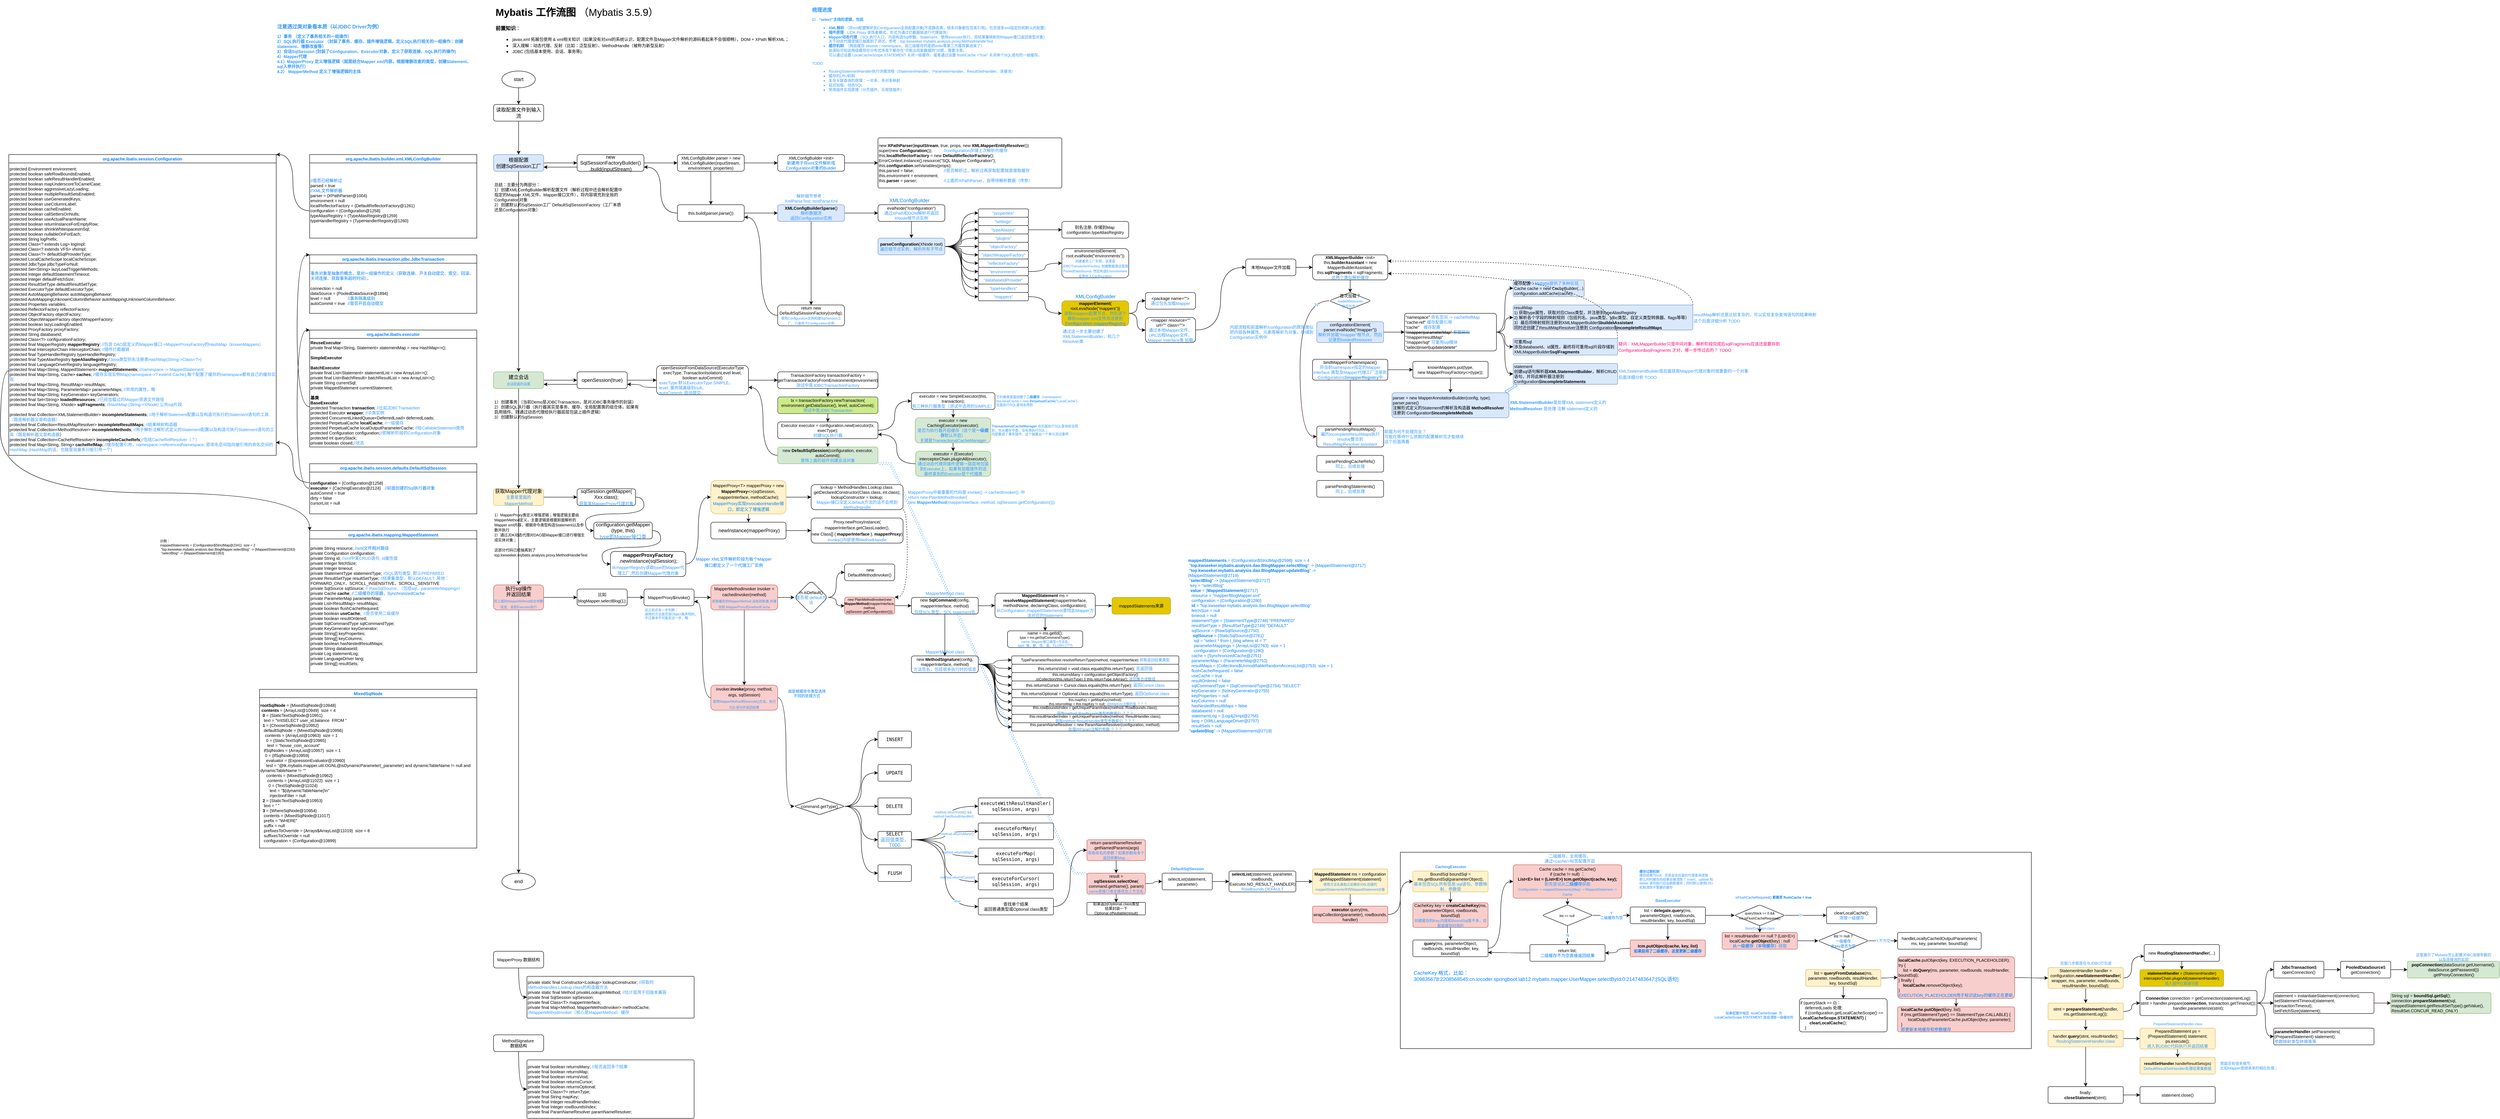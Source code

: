 <mxfile version="21.6.5" type="device" pages="3">
  <diagram id="C5RBs43oDa-KdzZeNtuy" name="工作流程">
    <mxGraphModel dx="3088" dy="879" grid="1" gridSize="10" guides="1" tooltips="1" connect="1" arrows="1" fold="1" page="1" pageScale="1" pageWidth="827" pageHeight="1169" math="0" shadow="0">
      <root>
        <mxCell id="WIyWlLk6GJQsqaUBKTNV-0" />
        <mxCell id="WIyWlLk6GJQsqaUBKTNV-1" parent="WIyWlLk6GJQsqaUBKTNV-0" />
        <mxCell id="9RbiF7Askb06rhWkXzBX-20" value="" style="rounded=0;whiteSpace=wrap;html=1;fontSize=9;fontColor=#007FFF;" parent="WIyWlLk6GJQsqaUBKTNV-1" vertex="1">
          <mxGeometry x="2210" y="2070" width="1510" height="470" as="geometry" />
        </mxCell>
        <mxCell id="FaMM4MfJ-Ujy_KWEskPM-9" style="edgeStyle=entityRelationEdgeStyle;rounded=0;orthogonalLoop=1;jettySize=auto;html=1;exitX=1;exitY=1;exitDx=0;exitDy=0;entryX=0;entryY=0;entryDx=0;entryDy=0;fontSize=9;fontColor=#3399FF;shape=link;strokeColor=none;elbow=vertical;" parent="WIyWlLk6GJQsqaUBKTNV-1" source="8foiymuQkOx7uc3-mmT_-63" target="FaMM4MfJ-Ujy_KWEskPM-2" edge="1">
          <mxGeometry relative="1" as="geometry" />
        </mxCell>
        <mxCell id="4h_itlIO3gS3AQeO8IFH-0" value="&lt;h1&gt;Mybatis 工作流图 &lt;span style=&quot;font-weight: normal&quot;&gt;（Mybatis 3.5.9）&lt;/span&gt;&lt;/h1&gt;&lt;p&gt;&lt;b&gt;前置知识&lt;/b&gt;：&lt;/p&gt;&lt;p&gt;&lt;/p&gt;&lt;ul&gt;&lt;li&gt;&lt;span style=&quot;font-size: 10px&quot;&gt;javax.xml 拓展包使用 &amp;amp; xml相关知识（如果没有对xml的系统认识，配置文件及Mapper文件解析的源码看起来不会很顺畅），DOM + XPath 解析XML；&lt;/span&gt;&lt;/li&gt;&lt;li&gt;&lt;span style=&quot;font-size: 10px&quot;&gt;深入理解：动态代理、反射（比如：泛型反射）、MethodHandle（被称为新型反射）&lt;/span&gt;&lt;/li&gt;&lt;li&gt;&lt;span style=&quot;font-size: 10px&quot;&gt;JDBC (包括基本使用、会话、事务等);&lt;/span&gt;&lt;/li&gt;&lt;/ul&gt;&lt;p&gt;&lt;/p&gt;" style="text;html=1;strokeColor=none;fillColor=none;spacing=5;spacingTop=-20;whiteSpace=wrap;overflow=hidden;rounded=0;" parent="WIyWlLk6GJQsqaUBKTNV-1" vertex="1">
          <mxGeometry x="40" y="40" width="720" height="120" as="geometry" />
        </mxCell>
        <mxCell id="4h_itlIO3gS3AQeO8IFH-9" value="" style="edgeStyle=orthogonalEdgeStyle;rounded=0;orthogonalLoop=1;jettySize=auto;html=1;" parent="WIyWlLk6GJQsqaUBKTNV-1" source="4h_itlIO3gS3AQeO8IFH-2" target="4h_itlIO3gS3AQeO8IFH-8" edge="1">
          <mxGeometry relative="1" as="geometry" />
        </mxCell>
        <mxCell id="4h_itlIO3gS3AQeO8IFH-2" value="start" style="ellipse;whiteSpace=wrap;html=1;" parent="WIyWlLk6GJQsqaUBKTNV-1" vertex="1">
          <mxGeometry x="60" y="200" width="80" height="40" as="geometry" />
        </mxCell>
        <mxCell id="4h_itlIO3gS3AQeO8IFH-3" value="end" style="ellipse;whiteSpace=wrap;html=1;" parent="WIyWlLk6GJQsqaUBKTNV-1" vertex="1">
          <mxGeometry x="60" y="2120" width="80" height="40" as="geometry" />
        </mxCell>
        <mxCell id="4h_itlIO3gS3AQeO8IFH-11" value="" style="edgeStyle=orthogonalEdgeStyle;rounded=0;orthogonalLoop=1;jettySize=auto;html=1;" parent="WIyWlLk6GJQsqaUBKTNV-1" source="4h_itlIO3gS3AQeO8IFH-8" target="4h_itlIO3gS3AQeO8IFH-10" edge="1">
          <mxGeometry relative="1" as="geometry" />
        </mxCell>
        <mxCell id="4h_itlIO3gS3AQeO8IFH-8" value="读取配置文件到输入流" style="rounded=1;whiteSpace=wrap;html=1;" parent="WIyWlLk6GJQsqaUBKTNV-1" vertex="1">
          <mxGeometry x="40" y="280" width="120" height="40" as="geometry" />
        </mxCell>
        <mxCell id="4h_itlIO3gS3AQeO8IFH-13" value="" style="edgeStyle=orthogonalEdgeStyle;rounded=0;orthogonalLoop=1;jettySize=auto;html=1;" parent="WIyWlLk6GJQsqaUBKTNV-1" source="4h_itlIO3gS3AQeO8IFH-10" target="4h_itlIO3gS3AQeO8IFH-12" edge="1">
          <mxGeometry relative="1" as="geometry" />
        </mxCell>
        <mxCell id="8foiymuQkOx7uc3-mmT_-1" value="" style="edgeStyle=orthogonalEdgeStyle;rounded=0;orthogonalLoop=1;jettySize=auto;html=1;" parent="WIyWlLk6GJQsqaUBKTNV-1" source="4h_itlIO3gS3AQeO8IFH-10" target="8foiymuQkOx7uc3-mmT_-0" edge="1">
          <mxGeometry relative="1" as="geometry" />
        </mxCell>
        <mxCell id="4h_itlIO3gS3AQeO8IFH-10" value="根据配置&lt;br&gt;创建SqlSession工厂" style="rounded=1;whiteSpace=wrap;html=1;fillColor=#dae8fc;strokeColor=#6c8ebf;" parent="WIyWlLk6GJQsqaUBKTNV-1" vertex="1">
          <mxGeometry x="40" y="400" width="120" height="40" as="geometry" />
        </mxCell>
        <mxCell id="4h_itlIO3gS3AQeO8IFH-15" value="" style="edgeStyle=orthogonalEdgeStyle;rounded=0;orthogonalLoop=1;jettySize=auto;html=1;" parent="WIyWlLk6GJQsqaUBKTNV-1" source="4h_itlIO3gS3AQeO8IFH-12" target="4h_itlIO3gS3AQeO8IFH-14" edge="1">
          <mxGeometry relative="1" as="geometry" />
        </mxCell>
        <mxCell id="8foiymuQkOx7uc3-mmT_-54" value="" style="edgeStyle=orthogonalEdgeStyle;curved=1;rounded=0;orthogonalLoop=1;jettySize=auto;html=1;fontSize=8;fontColor=#3399FF;" parent="WIyWlLk6GJQsqaUBKTNV-1" source="4h_itlIO3gS3AQeO8IFH-12" target="8foiymuQkOx7uc3-mmT_-53" edge="1">
          <mxGeometry relative="1" as="geometry" />
        </mxCell>
        <mxCell id="4h_itlIO3gS3AQeO8IFH-12" value="建立会话&lt;br&gt;&lt;font color=&quot;#3399ff&quot; style=&quot;font-size: 8px&quot;&gt;会话层面的设置&lt;/font&gt;" style="rounded=1;whiteSpace=wrap;html=1;fillColor=#d5e8d4;strokeColor=#82b366;" parent="WIyWlLk6GJQsqaUBKTNV-1" vertex="1">
          <mxGeometry x="40" y="920" width="120" height="40" as="geometry" />
        </mxCell>
        <mxCell id="4h_itlIO3gS3AQeO8IFH-17" value="" style="edgeStyle=orthogonalEdgeStyle;rounded=0;orthogonalLoop=1;jettySize=auto;html=1;" parent="WIyWlLk6GJQsqaUBKTNV-1" source="4h_itlIO3gS3AQeO8IFH-14" target="4h_itlIO3gS3AQeO8IFH-16" edge="1">
          <mxGeometry relative="1" as="geometry" />
        </mxCell>
        <mxCell id="8foiymuQkOx7uc3-mmT_-67" value="" style="edgeStyle=orthogonalEdgeStyle;curved=1;rounded=0;orthogonalLoop=1;jettySize=auto;html=1;fontSize=10;fontColor=#3399FF;" parent="WIyWlLk6GJQsqaUBKTNV-1" source="4h_itlIO3gS3AQeO8IFH-14" target="8foiymuQkOx7uc3-mmT_-66" edge="1">
          <mxGeometry relative="1" as="geometry" />
        </mxCell>
        <mxCell id="4h_itlIO3gS3AQeO8IFH-14" value="获取Mapper代理对象&lt;br&gt;&lt;font color=&quot;#3399ff&quot; style=&quot;font-size: 10px&quot;&gt;主要是里面的MapperMethod&lt;/font&gt;" style="rounded=1;whiteSpace=wrap;html=1;fillColor=#fff2cc;strokeColor=#d6b656;" parent="WIyWlLk6GJQsqaUBKTNV-1" vertex="1">
          <mxGeometry x="40" y="1200" width="120" height="40" as="geometry" />
        </mxCell>
        <mxCell id="4h_itlIO3gS3AQeO8IFH-18" style="edgeStyle=orthogonalEdgeStyle;rounded=0;orthogonalLoop=1;jettySize=auto;html=1;exitX=0.5;exitY=1;exitDx=0;exitDy=0;entryX=0.5;entryY=0;entryDx=0;entryDy=0;" parent="WIyWlLk6GJQsqaUBKTNV-1" source="4h_itlIO3gS3AQeO8IFH-16" target="4h_itlIO3gS3AQeO8IFH-3" edge="1">
          <mxGeometry relative="1" as="geometry" />
        </mxCell>
        <mxCell id="8foiymuQkOx7uc3-mmT_-69" value="" style="edgeStyle=orthogonalEdgeStyle;curved=1;rounded=0;orthogonalLoop=1;jettySize=auto;html=1;fontSize=10;fontColor=#3399FF;" parent="WIyWlLk6GJQsqaUBKTNV-1" source="4h_itlIO3gS3AQeO8IFH-16" target="8foiymuQkOx7uc3-mmT_-68" edge="1">
          <mxGeometry relative="1" as="geometry" />
        </mxCell>
        <mxCell id="4h_itlIO3gS3AQeO8IFH-16" value="执行sql操作&lt;br&gt;并返回结果&lt;br&gt;&lt;font color=&quot;#3399ff&quot; style=&quot;font-size: 8px&quot;&gt;将上面的MapperMethod结合参数信息，丢到Executor执行&lt;/font&gt;" style="rounded=1;whiteSpace=wrap;html=1;fillColor=#f8cecc;strokeColor=#b85450;" parent="WIyWlLk6GJQsqaUBKTNV-1" vertex="1">
          <mxGeometry x="40" y="1430" width="120" height="60" as="geometry" />
        </mxCell>
        <mxCell id="8foiymuQkOx7uc3-mmT_-3" value="" style="edgeStyle=orthogonalEdgeStyle;rounded=0;orthogonalLoop=1;jettySize=auto;html=1;" parent="WIyWlLk6GJQsqaUBKTNV-1" source="8foiymuQkOx7uc3-mmT_-0" target="8foiymuQkOx7uc3-mmT_-2" edge="1">
          <mxGeometry relative="1" as="geometry" />
        </mxCell>
        <mxCell id="8foiymuQkOx7uc3-mmT_-20" style="edgeStyle=orthogonalEdgeStyle;curved=1;rounded=0;orthogonalLoop=1;jettySize=auto;html=1;exitX=0;exitY=0.75;exitDx=0;exitDy=0;entryX=1;entryY=0.75;entryDx=0;entryDy=0;fontSize=8;fontColor=#3399FF;" parent="WIyWlLk6GJQsqaUBKTNV-1" source="8foiymuQkOx7uc3-mmT_-0" target="4h_itlIO3gS3AQeO8IFH-10" edge="1">
          <mxGeometry relative="1" as="geometry" />
        </mxCell>
        <mxCell id="8foiymuQkOx7uc3-mmT_-0" value="new SqlSessionFactoryBuilder()&lt;br&gt;.build(inputStream)" style="rounded=1;whiteSpace=wrap;html=1;" parent="WIyWlLk6GJQsqaUBKTNV-1" vertex="1">
          <mxGeometry x="240" y="400" width="160" height="40" as="geometry" />
        </mxCell>
        <mxCell id="8foiymuQkOx7uc3-mmT_-6" value="" style="edgeStyle=orthogonalEdgeStyle;rounded=0;orthogonalLoop=1;jettySize=auto;html=1;fontSize=10;" parent="WIyWlLk6GJQsqaUBKTNV-1" source="8foiymuQkOx7uc3-mmT_-2" target="8foiymuQkOx7uc3-mmT_-5" edge="1">
          <mxGeometry relative="1" as="geometry" />
        </mxCell>
        <mxCell id="8foiymuQkOx7uc3-mmT_-8" value="" style="edgeStyle=orthogonalEdgeStyle;rounded=0;orthogonalLoop=1;jettySize=auto;html=1;fontSize=10;" parent="WIyWlLk6GJQsqaUBKTNV-1" source="8foiymuQkOx7uc3-mmT_-2" target="8foiymuQkOx7uc3-mmT_-7" edge="1">
          <mxGeometry relative="1" as="geometry" />
        </mxCell>
        <mxCell id="8foiymuQkOx7uc3-mmT_-2" value="XMLConfigBuilder parser = new XMLConfigBuilder(inputStream, environment, properties)" style="rounded=1;whiteSpace=wrap;html=1;fontSize=10;" parent="WIyWlLk6GJQsqaUBKTNV-1" vertex="1">
          <mxGeometry x="480" y="400" width="160" height="40" as="geometry" />
        </mxCell>
        <mxCell id="8foiymuQkOx7uc3-mmT_-13" style="edgeStyle=orthogonalEdgeStyle;rounded=0;orthogonalLoop=1;jettySize=auto;html=1;exitX=0.5;exitY=1;exitDx=0;exitDy=0;entryX=0;entryY=0.5;entryDx=0;entryDy=0;fontSize=10;fontColor=#007FFF;curved=1;" parent="WIyWlLk6GJQsqaUBKTNV-1" edge="1">
          <mxGeometry relative="1" as="geometry">
            <mxPoint x="100" y="2440" as="sourcePoint" />
          </mxGeometry>
        </mxCell>
        <mxCell id="8foiymuQkOx7uc3-mmT_-15" value="" style="edgeStyle=orthogonalEdgeStyle;curved=1;rounded=0;orthogonalLoop=1;jettySize=auto;html=1;fontSize=10;fontColor=#007FFF;" parent="WIyWlLk6GJQsqaUBKTNV-1" source="8foiymuQkOx7uc3-mmT_-5" target="8foiymuQkOx7uc3-mmT_-14" edge="1">
          <mxGeometry relative="1" as="geometry" />
        </mxCell>
        <mxCell id="8foiymuQkOx7uc3-mmT_-19" style="edgeStyle=orthogonalEdgeStyle;curved=1;rounded=0;orthogonalLoop=1;jettySize=auto;html=1;exitX=0;exitY=0.5;exitDx=0;exitDy=0;entryX=1;entryY=0.75;entryDx=0;entryDy=0;fontSize=8;fontColor=#3399FF;" parent="WIyWlLk6GJQsqaUBKTNV-1" source="8foiymuQkOx7uc3-mmT_-5" target="8foiymuQkOx7uc3-mmT_-0" edge="1">
          <mxGeometry relative="1" as="geometry" />
        </mxCell>
        <mxCell id="8foiymuQkOx7uc3-mmT_-5" value="this.build(parser.parse())" style="rounded=1;whiteSpace=wrap;html=1;fontSize=10;" parent="WIyWlLk6GJQsqaUBKTNV-1" vertex="1">
          <mxGeometry x="480" y="520" width="160" height="40" as="geometry" />
        </mxCell>
        <mxCell id="8foiymuQkOx7uc3-mmT_-10" value="" style="edgeStyle=orthogonalEdgeStyle;rounded=0;orthogonalLoop=1;jettySize=auto;html=1;fontSize=10;fontColor=#007FFF;" parent="WIyWlLk6GJQsqaUBKTNV-1" source="8foiymuQkOx7uc3-mmT_-7" target="8foiymuQkOx7uc3-mmT_-9" edge="1">
          <mxGeometry relative="1" as="geometry" />
        </mxCell>
        <mxCell id="8foiymuQkOx7uc3-mmT_-7" value="XMLConfigBuilder &amp;lt;init&amp;gt;&lt;br&gt;&lt;font color=&quot;#007fff&quot;&gt;新建用于将xml文件解析成&lt;br&gt;Configuration对象的Builder&lt;/font&gt;" style="rounded=1;whiteSpace=wrap;html=1;fontSize=10;" parent="WIyWlLk6GJQsqaUBKTNV-1" vertex="1">
          <mxGeometry x="720" y="400" width="160" height="40" as="geometry" />
        </mxCell>
        <mxCell id="8foiymuQkOx7uc3-mmT_-9" value="&lt;div&gt;new &lt;b&gt;XPathParser&lt;/b&gt;(&lt;b&gt;inputStream&lt;/b&gt;, true, props, new &lt;b&gt;XMLMapperEntityResolver&lt;/b&gt;())&lt;/div&gt;&lt;div&gt;super(new &lt;b&gt;Configuration&lt;/b&gt;());&lt;span style=&quot;white-space: pre&quot;&gt;&#x9;&lt;/span&gt;&lt;span style=&quot;white-space: pre&quot;&gt;&#x9;&lt;/span&gt;&lt;font color=&quot;#3399ff&quot;&gt;//configuration存储上次解析的缓存&lt;/font&gt;&lt;/div&gt;&lt;div&gt;this.&lt;b&gt;localReflectorFactory&lt;/b&gt; = new &lt;b&gt;DefaultReflectorFactory&lt;/b&gt;();&lt;/div&gt;&lt;div&gt;ErrorContext.instance().resource(&quot;SQL Mapper Configuration&quot;);&lt;/div&gt;&lt;div&gt;this.&lt;b&gt;configuration&lt;/b&gt;.setVariables(props);&lt;span&gt;&#x9;&lt;/span&gt;&lt;span&gt;&#x9;&lt;/span&gt;&lt;/div&gt;&lt;div&gt;this.parsed = false;&lt;span&gt;&#x9;&lt;span style=&quot;white-space: pre&quot;&gt;&#x9;&lt;/span&gt;&lt;span style=&quot;white-space: pre&quot;&gt;&#x9;&lt;/span&gt;&lt;span style=&quot;white-space: pre&quot;&gt;&#x9;&lt;/span&gt;&lt;span style=&quot;white-space: pre&quot;&gt;&#x9;&lt;/span&gt;&lt;/span&gt;&lt;font color=&quot;#3399ff&quot;&gt;//是否解析过，解析过再获取配置就直接取缓存&lt;/font&gt;&lt;/div&gt;&lt;div&gt;this.environment = environment;&lt;/div&gt;&lt;div&gt;this.&lt;b&gt;parser&lt;/b&gt; = parser;&lt;span style=&quot;white-space: pre&quot;&gt;&#x9;&lt;/span&gt;&lt;span style=&quot;white-space: pre&quot;&gt;&#x9;&lt;/span&gt;&lt;span style=&quot;white-space: pre&quot;&gt;&#x9;&lt;/span&gt;&lt;font color=&quot;#3399ff&quot;&gt;//上面的XPathParser，自带待解析数据（传参）&lt;/font&gt;&lt;/div&gt;" style="rounded=1;whiteSpace=wrap;html=1;fontSize=10;align=left;arcSize=3;" parent="WIyWlLk6GJQsqaUBKTNV-1" vertex="1">
          <mxGeometry x="960" y="360" width="440" height="120" as="geometry" />
        </mxCell>
        <mxCell id="8foiymuQkOx7uc3-mmT_-17" value="" style="edgeStyle=orthogonalEdgeStyle;curved=1;rounded=0;orthogonalLoop=1;jettySize=auto;html=1;fontSize=10;fontColor=#007FFF;" parent="WIyWlLk6GJQsqaUBKTNV-1" source="8foiymuQkOx7uc3-mmT_-14" target="8foiymuQkOx7uc3-mmT_-16" edge="1">
          <mxGeometry relative="1" as="geometry" />
        </mxCell>
        <mxCell id="8foiymuQkOx7uc3-mmT_-24" style="edgeStyle=orthogonalEdgeStyle;curved=1;rounded=0;orthogonalLoop=1;jettySize=auto;html=1;exitX=1;exitY=0.5;exitDx=0;exitDy=0;fontSize=8;fontColor=#3399FF;" parent="WIyWlLk6GJQsqaUBKTNV-1" source="8foiymuQkOx7uc3-mmT_-14" target="8foiymuQkOx7uc3-mmT_-23" edge="1">
          <mxGeometry relative="1" as="geometry" />
        </mxCell>
        <mxCell id="8foiymuQkOx7uc3-mmT_-14" value="&lt;b&gt;XMLConfigBuilder&lt;/b&gt;$&lt;b&gt;parse&lt;/b&gt;()&lt;br&gt;&lt;font color=&quot;#3399ff&quot;&gt;解析数据流&lt;br&gt;返回Configuration实例&lt;/font&gt;" style="rounded=1;whiteSpace=wrap;html=1;fontSize=10;fillColor=#dae8fc;strokeColor=#6c8ebf;" parent="WIyWlLk6GJQsqaUBKTNV-1" vertex="1">
          <mxGeometry x="720" y="520" width="160" height="40" as="geometry" />
        </mxCell>
        <mxCell id="8foiymuQkOx7uc3-mmT_-18" style="edgeStyle=orthogonalEdgeStyle;curved=1;rounded=0;orthogonalLoop=1;jettySize=auto;html=1;exitX=0;exitY=0.5;exitDx=0;exitDy=0;entryX=1;entryY=0.75;entryDx=0;entryDy=0;fontSize=8;fontColor=#3399FF;" parent="WIyWlLk6GJQsqaUBKTNV-1" source="8foiymuQkOx7uc3-mmT_-16" target="8foiymuQkOx7uc3-mmT_-5" edge="1">
          <mxGeometry relative="1" as="geometry" />
        </mxCell>
        <mxCell id="8foiymuQkOx7uc3-mmT_-16" value="return new DefaultSqlSessionFactory(config);&lt;br&gt;&lt;font color=&quot;#3399ff&quot; style=&quot;font-size: 8px&quot;&gt;使用Configuration实例构建SqlSession工厂，只是传下Configuration实例&lt;/font&gt;" style="rounded=1;whiteSpace=wrap;html=1;fontSize=10;" parent="WIyWlLk6GJQsqaUBKTNV-1" vertex="1">
          <mxGeometry x="720" y="760" width="160" height="50" as="geometry" />
        </mxCell>
        <mxCell id="8foiymuQkOx7uc3-mmT_-26" value="" style="edgeStyle=orthogonalEdgeStyle;curved=1;rounded=0;orthogonalLoop=1;jettySize=auto;html=1;fontSize=8;fontColor=#3399FF;" parent="WIyWlLk6GJQsqaUBKTNV-1" source="8foiymuQkOx7uc3-mmT_-23" target="8foiymuQkOx7uc3-mmT_-25" edge="1">
          <mxGeometry relative="1" as="geometry" />
        </mxCell>
        <mxCell id="8foiymuQkOx7uc3-mmT_-23" value="evalNode(&quot;/configuration&quot;)&lt;br&gt;&lt;font color=&quot;#3399ff&quot;&gt;通过XPath和DOM解析并返回XNode根节点实例&lt;/font&gt;" style="rounded=1;whiteSpace=wrap;html=1;fontSize=10;" parent="WIyWlLk6GJQsqaUBKTNV-1" vertex="1">
          <mxGeometry x="960" y="520" width="160" height="40" as="geometry" />
        </mxCell>
        <mxCell id="8foiymuQkOx7uc3-mmT_-29" style="edgeStyle=orthogonalEdgeStyle;curved=1;rounded=0;orthogonalLoop=1;jettySize=auto;html=1;exitX=1;exitY=0.5;exitDx=0;exitDy=0;entryX=0;entryY=0.5;entryDx=0;entryDy=0;fontSize=8;fontColor=#3399FF;" parent="WIyWlLk6GJQsqaUBKTNV-1" source="8foiymuQkOx7uc3-mmT_-25" target="8foiymuQkOx7uc3-mmT_-27" edge="1">
          <mxGeometry relative="1" as="geometry" />
        </mxCell>
        <mxCell id="8foiymuQkOx7uc3-mmT_-43" style="edgeStyle=orthogonalEdgeStyle;curved=1;rounded=0;orthogonalLoop=1;jettySize=auto;html=1;exitX=1;exitY=0.5;exitDx=0;exitDy=0;entryX=0;entryY=0.5;entryDx=0;entryDy=0;fontSize=8;fontColor=#3399FF;" parent="WIyWlLk6GJQsqaUBKTNV-1" source="8foiymuQkOx7uc3-mmT_-25" target="8foiymuQkOx7uc3-mmT_-31" edge="1">
          <mxGeometry relative="1" as="geometry" />
        </mxCell>
        <mxCell id="8foiymuQkOx7uc3-mmT_-44" style="edgeStyle=orthogonalEdgeStyle;curved=1;rounded=0;orthogonalLoop=1;jettySize=auto;html=1;exitX=1;exitY=0.5;exitDx=0;exitDy=0;entryX=0;entryY=0.5;entryDx=0;entryDy=0;fontSize=8;fontColor=#3399FF;" parent="WIyWlLk6GJQsqaUBKTNV-1" source="8foiymuQkOx7uc3-mmT_-25" target="8foiymuQkOx7uc3-mmT_-32" edge="1">
          <mxGeometry relative="1" as="geometry" />
        </mxCell>
        <mxCell id="8foiymuQkOx7uc3-mmT_-45" style="edgeStyle=orthogonalEdgeStyle;curved=1;rounded=0;orthogonalLoop=1;jettySize=auto;html=1;exitX=1;exitY=0.5;exitDx=0;exitDy=0;fontSize=8;fontColor=#3399FF;" parent="WIyWlLk6GJQsqaUBKTNV-1" source="8foiymuQkOx7uc3-mmT_-25" target="8foiymuQkOx7uc3-mmT_-33" edge="1">
          <mxGeometry relative="1" as="geometry" />
        </mxCell>
        <mxCell id="8foiymuQkOx7uc3-mmT_-46" style="edgeStyle=orthogonalEdgeStyle;curved=1;rounded=0;orthogonalLoop=1;jettySize=auto;html=1;exitX=1;exitY=0.5;exitDx=0;exitDy=0;fontSize=8;fontColor=#3399FF;" parent="WIyWlLk6GJQsqaUBKTNV-1" source="8foiymuQkOx7uc3-mmT_-25" target="8foiymuQkOx7uc3-mmT_-36" edge="1">
          <mxGeometry relative="1" as="geometry" />
        </mxCell>
        <mxCell id="8foiymuQkOx7uc3-mmT_-47" style="edgeStyle=orthogonalEdgeStyle;curved=1;rounded=0;orthogonalLoop=1;jettySize=auto;html=1;exitX=1;exitY=0.5;exitDx=0;exitDy=0;entryX=0;entryY=0.5;entryDx=0;entryDy=0;fontSize=8;fontColor=#3399FF;" parent="WIyWlLk6GJQsqaUBKTNV-1" source="8foiymuQkOx7uc3-mmT_-25" target="8foiymuQkOx7uc3-mmT_-37" edge="1">
          <mxGeometry relative="1" as="geometry" />
        </mxCell>
        <mxCell id="8foiymuQkOx7uc3-mmT_-48" style="edgeStyle=orthogonalEdgeStyle;curved=1;rounded=0;orthogonalLoop=1;jettySize=auto;html=1;exitX=1;exitY=0.5;exitDx=0;exitDy=0;entryX=0;entryY=0.5;entryDx=0;entryDy=0;fontSize=8;fontColor=#3399FF;" parent="WIyWlLk6GJQsqaUBKTNV-1" source="8foiymuQkOx7uc3-mmT_-25" target="8foiymuQkOx7uc3-mmT_-38" edge="1">
          <mxGeometry relative="1" as="geometry" />
        </mxCell>
        <mxCell id="8foiymuQkOx7uc3-mmT_-49" style="edgeStyle=orthogonalEdgeStyle;curved=1;rounded=0;orthogonalLoop=1;jettySize=auto;html=1;exitX=1;exitY=0.5;exitDx=0;exitDy=0;entryX=0;entryY=0.5;entryDx=0;entryDy=0;fontSize=8;fontColor=#3399FF;" parent="WIyWlLk6GJQsqaUBKTNV-1" source="8foiymuQkOx7uc3-mmT_-25" target="8foiymuQkOx7uc3-mmT_-39" edge="1">
          <mxGeometry relative="1" as="geometry" />
        </mxCell>
        <mxCell id="8foiymuQkOx7uc3-mmT_-50" style="edgeStyle=orthogonalEdgeStyle;curved=1;rounded=0;orthogonalLoop=1;jettySize=auto;html=1;exitX=1;exitY=0.5;exitDx=0;exitDy=0;entryX=0;entryY=0.5;entryDx=0;entryDy=0;fontSize=8;fontColor=#3399FF;" parent="WIyWlLk6GJQsqaUBKTNV-1" source="8foiymuQkOx7uc3-mmT_-25" target="8foiymuQkOx7uc3-mmT_-40" edge="1">
          <mxGeometry relative="1" as="geometry" />
        </mxCell>
        <mxCell id="8foiymuQkOx7uc3-mmT_-51" style="edgeStyle=orthogonalEdgeStyle;curved=1;rounded=0;orthogonalLoop=1;jettySize=auto;html=1;exitX=1;exitY=0.5;exitDx=0;exitDy=0;entryX=0;entryY=0.5;entryDx=0;entryDy=0;fontSize=8;fontColor=#3399FF;" parent="WIyWlLk6GJQsqaUBKTNV-1" source="8foiymuQkOx7uc3-mmT_-25" target="8foiymuQkOx7uc3-mmT_-41" edge="1">
          <mxGeometry relative="1" as="geometry" />
        </mxCell>
        <mxCell id="8foiymuQkOx7uc3-mmT_-52" style="edgeStyle=orthogonalEdgeStyle;curved=1;rounded=0;orthogonalLoop=1;jettySize=auto;html=1;exitX=1;exitY=0.5;exitDx=0;exitDy=0;entryX=0;entryY=0.5;entryDx=0;entryDy=0;fontSize=8;fontColor=#3399FF;" parent="WIyWlLk6GJQsqaUBKTNV-1" source="8foiymuQkOx7uc3-mmT_-25" target="8foiymuQkOx7uc3-mmT_-42" edge="1">
          <mxGeometry relative="1" as="geometry" />
        </mxCell>
        <mxCell id="8foiymuQkOx7uc3-mmT_-25" value="&lt;b&gt;parseConfiguration&lt;/b&gt;(XNode root)&lt;br&gt;&lt;font color=&quot;#3399ff&quot;&gt;遍历根节点实例，解析所有子节点&lt;/font&gt;" style="rounded=1;whiteSpace=wrap;html=1;fontSize=10;fillColor=#dae8fc;strokeColor=#6c8ebf;" parent="WIyWlLk6GJQsqaUBKTNV-1" vertex="1">
          <mxGeometry x="960" y="600" width="160" height="40" as="geometry" />
        </mxCell>
        <mxCell id="8foiymuQkOx7uc3-mmT_-27" value="&lt;font color=&quot;#3399ff&quot;&gt;&quot;properties&quot;&lt;/font&gt;" style="rounded=1;whiteSpace=wrap;html=1;fontSize=10;" parent="WIyWlLk6GJQsqaUBKTNV-1" vertex="1">
          <mxGeometry x="1200" y="530" width="120" height="20" as="geometry" />
        </mxCell>
        <mxCell id="8foiymuQkOx7uc3-mmT_-31" value="&lt;font color=&quot;#3399ff&quot;&gt;&quot;settings&quot;&lt;/font&gt;" style="rounded=1;whiteSpace=wrap;html=1;fontSize=10;" parent="WIyWlLk6GJQsqaUBKTNV-1" vertex="1">
          <mxGeometry x="1200" y="550" width="120" height="20" as="geometry" />
        </mxCell>
        <mxCell id="nTEty8VkxfBIhpbtXYr3-6" value="" style="edgeStyle=orthogonalEdgeStyle;curved=1;rounded=0;orthogonalLoop=1;jettySize=auto;html=1;fontSize=10;fontColor=#3399FF;" parent="WIyWlLk6GJQsqaUBKTNV-1" source="8foiymuQkOx7uc3-mmT_-32" target="nTEty8VkxfBIhpbtXYr3-5" edge="1">
          <mxGeometry relative="1" as="geometry" />
        </mxCell>
        <mxCell id="8foiymuQkOx7uc3-mmT_-32" value="&lt;font color=&quot;#3399ff&quot;&gt;&quot;typeAliases&quot;&lt;/font&gt;" style="rounded=1;whiteSpace=wrap;html=1;fontSize=10;" parent="WIyWlLk6GJQsqaUBKTNV-1" vertex="1">
          <mxGeometry x="1200" y="570" width="120" height="20" as="geometry" />
        </mxCell>
        <mxCell id="8foiymuQkOx7uc3-mmT_-33" value="&lt;font color=&quot;#3399ff&quot;&gt;&quot;plugins&quot;&lt;/font&gt;" style="rounded=1;whiteSpace=wrap;html=1;fontSize=10;" parent="WIyWlLk6GJQsqaUBKTNV-1" vertex="1">
          <mxGeometry x="1200" y="590" width="120" height="20" as="geometry" />
        </mxCell>
        <mxCell id="8foiymuQkOx7uc3-mmT_-36" value="&lt;font color=&quot;#3399ff&quot;&gt;&quot;objectFactory&quot;&lt;/font&gt;" style="rounded=1;whiteSpace=wrap;html=1;fontSize=10;" parent="WIyWlLk6GJQsqaUBKTNV-1" vertex="1">
          <mxGeometry x="1200" y="610" width="120" height="20" as="geometry" />
        </mxCell>
        <mxCell id="8foiymuQkOx7uc3-mmT_-37" value="&lt;font color=&quot;#3399ff&quot;&gt;&quot;objectWrapperFactory&quot;&lt;/font&gt;" style="rounded=1;whiteSpace=wrap;html=1;fontSize=10;" parent="WIyWlLk6GJQsqaUBKTNV-1" vertex="1">
          <mxGeometry x="1200" y="630" width="120" height="20" as="geometry" />
        </mxCell>
        <mxCell id="8foiymuQkOx7uc3-mmT_-38" value="&lt;font color=&quot;#3399ff&quot;&gt;&quot;reflectorFactory&quot;&lt;/font&gt;" style="rounded=1;whiteSpace=wrap;html=1;fontSize=10;" parent="WIyWlLk6GJQsqaUBKTNV-1" vertex="1">
          <mxGeometry x="1200" y="650" width="120" height="20" as="geometry" />
        </mxCell>
        <mxCell id="sPj-nGploxGMAyuYcm76-2" style="edgeStyle=orthogonalEdgeStyle;rounded=0;orthogonalLoop=1;jettySize=auto;html=1;exitX=1;exitY=0.5;exitDx=0;exitDy=0;entryX=0;entryY=0.5;entryDx=0;entryDy=0;curved=1;" parent="WIyWlLk6GJQsqaUBKTNV-1" source="8foiymuQkOx7uc3-mmT_-39" target="sPj-nGploxGMAyuYcm76-1" edge="1">
          <mxGeometry relative="1" as="geometry" />
        </mxCell>
        <mxCell id="8foiymuQkOx7uc3-mmT_-39" value="&lt;font color=&quot;#3399ff&quot;&gt;&quot;environments&quot;&lt;/font&gt;" style="rounded=1;whiteSpace=wrap;html=1;fontSize=10;" parent="WIyWlLk6GJQsqaUBKTNV-1" vertex="1">
          <mxGeometry x="1200" y="670" width="120" height="20" as="geometry" />
        </mxCell>
        <mxCell id="8foiymuQkOx7uc3-mmT_-40" value="&lt;font color=&quot;#3399ff&quot;&gt;&quot;databaseIdProvider&quot;&lt;/font&gt;" style="rounded=1;whiteSpace=wrap;html=1;fontSize=10;" parent="WIyWlLk6GJQsqaUBKTNV-1" vertex="1">
          <mxGeometry x="1200" y="690" width="120" height="20" as="geometry" />
        </mxCell>
        <mxCell id="8foiymuQkOx7uc3-mmT_-41" value="&lt;font color=&quot;#3399ff&quot;&gt;&quot;typeHandlers&quot;&lt;/font&gt;" style="rounded=1;whiteSpace=wrap;html=1;fontSize=10;" parent="WIyWlLk6GJQsqaUBKTNV-1" vertex="1">
          <mxGeometry x="1200" y="710" width="120" height="20" as="geometry" />
        </mxCell>
        <mxCell id="8foiymuQkOx7uc3-mmT_-75" value="" style="edgeStyle=orthogonalEdgeStyle;curved=1;rounded=0;orthogonalLoop=1;jettySize=auto;html=1;fontSize=10;fontColor=#3399FF;" parent="WIyWlLk6GJQsqaUBKTNV-1" source="8foiymuQkOx7uc3-mmT_-42" target="8foiymuQkOx7uc3-mmT_-74" edge="1">
          <mxGeometry relative="1" as="geometry" />
        </mxCell>
        <mxCell id="8foiymuQkOx7uc3-mmT_-42" value="&lt;font color=&quot;#3399ff&quot;&gt;&quot;mappers&quot;&lt;/font&gt;" style="rounded=1;whiteSpace=wrap;html=1;fontSize=10;" parent="WIyWlLk6GJQsqaUBKTNV-1" vertex="1">
          <mxGeometry x="1200" y="730" width="120" height="20" as="geometry" />
        </mxCell>
        <mxCell id="8foiymuQkOx7uc3-mmT_-56" value="" style="edgeStyle=orthogonalEdgeStyle;curved=1;rounded=0;orthogonalLoop=1;jettySize=auto;html=1;fontSize=8;fontColor=#3399FF;" parent="WIyWlLk6GJQsqaUBKTNV-1" source="8foiymuQkOx7uc3-mmT_-53" target="8foiymuQkOx7uc3-mmT_-55" edge="1">
          <mxGeometry relative="1" as="geometry" />
        </mxCell>
        <mxCell id="sPj-nGploxGMAyuYcm76-17" style="edgeStyle=orthogonalEdgeStyle;curved=1;rounded=0;orthogonalLoop=1;jettySize=auto;html=1;exitX=0;exitY=0.75;exitDx=0;exitDy=0;entryX=1;entryY=0.75;entryDx=0;entryDy=0;fontSize=10;fontColor=#3399FF;" parent="WIyWlLk6GJQsqaUBKTNV-1" source="8foiymuQkOx7uc3-mmT_-53" target="4h_itlIO3gS3AQeO8IFH-12" edge="1">
          <mxGeometry relative="1" as="geometry" />
        </mxCell>
        <mxCell id="8foiymuQkOx7uc3-mmT_-53" value="openSession(true)" style="rounded=1;whiteSpace=wrap;html=1;" parent="WIyWlLk6GJQsqaUBKTNV-1" vertex="1">
          <mxGeometry x="240" y="920" width="120" height="40" as="geometry" />
        </mxCell>
        <mxCell id="8foiymuQkOx7uc3-mmT_-58" value="" style="edgeStyle=orthogonalEdgeStyle;curved=1;rounded=0;orthogonalLoop=1;jettySize=auto;html=1;fontSize=10;fontColor=#3399FF;" parent="WIyWlLk6GJQsqaUBKTNV-1" source="8foiymuQkOx7uc3-mmT_-55" target="8foiymuQkOx7uc3-mmT_-57" edge="1">
          <mxGeometry relative="1" as="geometry" />
        </mxCell>
        <mxCell id="sPj-nGploxGMAyuYcm76-16" style="edgeStyle=orthogonalEdgeStyle;curved=1;rounded=0;orthogonalLoop=1;jettySize=auto;html=1;exitX=0;exitY=0.75;exitDx=0;exitDy=0;entryX=1;entryY=0.75;entryDx=0;entryDy=0;fontSize=10;fontColor=#3399FF;" parent="WIyWlLk6GJQsqaUBKTNV-1" source="8foiymuQkOx7uc3-mmT_-55" target="8foiymuQkOx7uc3-mmT_-53" edge="1">
          <mxGeometry relative="1" as="geometry" />
        </mxCell>
        <mxCell id="8foiymuQkOx7uc3-mmT_-55" value="openSessionFromDataSource(ExecutorType execType, TransactionIsolationLevel level, boolean autoCommit)&lt;br&gt;&lt;div style=&quot;text-align: left&quot;&gt;&lt;span style=&quot;color: rgb(51 , 153 , 255)&quot;&gt;&amp;nbsp; execType:默认ExecutorType.SIMPLE，&lt;/span&gt;&lt;/div&gt;&lt;font color=&quot;#3399ff&quot;&gt;&lt;div style=&quot;text-align: left&quot;&gt;&lt;span&gt;&amp;nbsp; level: 事务隔离级别null，&lt;/span&gt;&lt;/div&gt;&lt;div style=&quot;text-align: left&quot;&gt;&lt;span&gt;&amp;nbsp; autoCommit: 自动提交&lt;/span&gt;&lt;/div&gt;&lt;/font&gt;" style="rounded=1;whiteSpace=wrap;html=1;fontSize=10;" parent="WIyWlLk6GJQsqaUBKTNV-1" vertex="1">
          <mxGeometry x="430" y="905" width="220" height="70" as="geometry" />
        </mxCell>
        <mxCell id="8foiymuQkOx7uc3-mmT_-60" value="" style="edgeStyle=orthogonalEdgeStyle;curved=1;rounded=0;orthogonalLoop=1;jettySize=auto;html=1;fontSize=10;fontColor=#3399FF;" parent="WIyWlLk6GJQsqaUBKTNV-1" source="8foiymuQkOx7uc3-mmT_-57" target="8foiymuQkOx7uc3-mmT_-59" edge="1">
          <mxGeometry relative="1" as="geometry" />
        </mxCell>
        <mxCell id="8foiymuQkOx7uc3-mmT_-57" value="TransactionFactory transactionFactory = getTransactionFactoryFromEnvironment(environment)&lt;br&gt;&lt;font color=&quot;#3399ff&quot;&gt;测试中是JDBCTransactionFactory&lt;/font&gt;" style="rounded=1;whiteSpace=wrap;html=1;fontSize=10;" parent="WIyWlLk6GJQsqaUBKTNV-1" vertex="1">
          <mxGeometry x="720" y="920" width="240" height="40" as="geometry" />
        </mxCell>
        <mxCell id="8foiymuQkOx7uc3-mmT_-62" value="" style="edgeStyle=orthogonalEdgeStyle;curved=1;rounded=0;orthogonalLoop=1;jettySize=auto;html=1;fontSize=10;fontColor=#3399FF;" parent="WIyWlLk6GJQsqaUBKTNV-1" source="8foiymuQkOx7uc3-mmT_-59" target="8foiymuQkOx7uc3-mmT_-61" edge="1">
          <mxGeometry relative="1" as="geometry" />
        </mxCell>
        <mxCell id="8foiymuQkOx7uc3-mmT_-59" value="tx = transactionFactory.newTransaction(&lt;br&gt;environment.getDataSource(), level, autoCommit);&lt;br&gt;&lt;font color=&quot;#3399ff&quot;&gt;测试中是JDBCTransaction&lt;/font&gt;" style="rounded=1;whiteSpace=wrap;html=1;fontSize=10;fillColor=#cdeb8b;strokeColor=#36393d;" parent="WIyWlLk6GJQsqaUBKTNV-1" vertex="1">
          <mxGeometry x="720" y="980" width="240" height="40" as="geometry" />
        </mxCell>
        <mxCell id="8foiymuQkOx7uc3-mmT_-64" value="" style="edgeStyle=orthogonalEdgeStyle;curved=1;rounded=0;orthogonalLoop=1;jettySize=auto;html=1;fontSize=10;fontColor=#3399FF;" parent="WIyWlLk6GJQsqaUBKTNV-1" source="8foiymuQkOx7uc3-mmT_-61" target="8foiymuQkOx7uc3-mmT_-63" edge="1">
          <mxGeometry relative="1" as="geometry" />
        </mxCell>
        <mxCell id="sPj-nGploxGMAyuYcm76-13" style="edgeStyle=orthogonalEdgeStyle;curved=1;rounded=0;orthogonalLoop=1;jettySize=auto;html=1;exitX=1;exitY=0.5;exitDx=0;exitDy=0;entryX=0;entryY=0.5;entryDx=0;entryDy=0;fontSize=10;fontColor=#000000;" parent="WIyWlLk6GJQsqaUBKTNV-1" source="8foiymuQkOx7uc3-mmT_-61" target="sPj-nGploxGMAyuYcm76-6" edge="1">
          <mxGeometry relative="1" as="geometry" />
        </mxCell>
        <mxCell id="8foiymuQkOx7uc3-mmT_-61" value="Executor executor = configuration.newExecutor(tx, execType);&lt;br&gt;&lt;font color=&quot;#3399ff&quot;&gt;创建SQL执行器&lt;br&gt;&lt;/font&gt;" style="rounded=1;whiteSpace=wrap;html=1;fontSize=10;" parent="WIyWlLk6GJQsqaUBKTNV-1" vertex="1">
          <mxGeometry x="720" y="1040" width="240" height="40" as="geometry" />
        </mxCell>
        <mxCell id="8foiymuQkOx7uc3-mmT_-65" style="edgeStyle=orthogonalEdgeStyle;curved=1;rounded=0;orthogonalLoop=1;jettySize=auto;html=1;exitX=0;exitY=0.5;exitDx=0;exitDy=0;entryX=1;entryY=0.75;entryDx=0;entryDy=0;fontSize=10;fontColor=#3399FF;" parent="WIyWlLk6GJQsqaUBKTNV-1" source="8foiymuQkOx7uc3-mmT_-63" target="8foiymuQkOx7uc3-mmT_-55" edge="1">
          <mxGeometry relative="1" as="geometry" />
        </mxCell>
        <mxCell id="FaMM4MfJ-Ujy_KWEskPM-10" style="edgeStyle=entityRelationEdgeStyle;shape=link;rounded=0;orthogonalLoop=1;jettySize=auto;html=1;exitX=1;exitY=1;exitDx=0;exitDy=0;entryX=0;entryY=0;entryDx=0;entryDy=0;fontSize=9;fontColor=#3399FF;elbow=vertical;strokeColor=#3399FF;dashed=1;" parent="WIyWlLk6GJQsqaUBKTNV-1" source="8foiymuQkOx7uc3-mmT_-63" target="FaMM4MfJ-Ujy_KWEskPM-2" edge="1">
          <mxGeometry relative="1" as="geometry" />
        </mxCell>
        <mxCell id="8foiymuQkOx7uc3-mmT_-63" value="new &lt;b&gt;DefaultSqlSession&lt;/b&gt;(configuration, executor, autoCommit);&lt;br&gt;&lt;font color=&quot;#3399ff&quot;&gt;使用上面的组件创建会话对象&lt;/font&gt;" style="rounded=1;whiteSpace=wrap;html=1;fontSize=10;fillColor=#d5e8d4;strokeColor=#82b366;" parent="WIyWlLk6GJQsqaUBKTNV-1" vertex="1">
          <mxGeometry x="720" y="1100" width="240" height="40" as="geometry" />
        </mxCell>
        <mxCell id="sPj-nGploxGMAyuYcm76-18" style="edgeStyle=orthogonalEdgeStyle;curved=1;rounded=0;orthogonalLoop=1;jettySize=auto;html=1;exitX=1;exitY=0.5;exitDx=0;exitDy=0;entryX=0;entryY=0.5;entryDx=0;entryDy=0;fontSize=10;fontColor=#3399FF;" parent="WIyWlLk6GJQsqaUBKTNV-1" source="8foiymuQkOx7uc3-mmT_-66" target="8foiymuQkOx7uc3-mmT_-70" edge="1">
          <mxGeometry relative="1" as="geometry" />
        </mxCell>
        <mxCell id="8foiymuQkOx7uc3-mmT_-66" value="sqlSession.getMapper(&lt;br&gt;Xxx.class);&lt;br&gt;&lt;font style=&quot;font-size: 10px&quot; color=&quot;#3399ff&quot;&gt;获取某MapperProxy代理对象&lt;/font&gt;" style="rounded=1;whiteSpace=wrap;html=1;" parent="WIyWlLk6GJQsqaUBKTNV-1" vertex="1">
          <mxGeometry x="240" y="1200" width="140" height="40" as="geometry" />
        </mxCell>
        <mxCell id="sPj-nGploxGMAyuYcm76-34" value="" style="edgeStyle=orthogonalEdgeStyle;curved=1;rounded=0;orthogonalLoop=1;jettySize=auto;html=1;fontSize=10;fontColor=#3399FF;" parent="WIyWlLk6GJQsqaUBKTNV-1" source="8foiymuQkOx7uc3-mmT_-68" target="sPj-nGploxGMAyuYcm76-33" edge="1">
          <mxGeometry relative="1" as="geometry" />
        </mxCell>
        <mxCell id="8foiymuQkOx7uc3-mmT_-68" value="&lt;font style=&quot;font-size: 10px&quot;&gt;比如blogMapper.selectBlog(1);&lt;/font&gt;" style="rounded=1;whiteSpace=wrap;html=1;" parent="WIyWlLk6GJQsqaUBKTNV-1" vertex="1">
          <mxGeometry x="240" y="1440" width="120" height="40" as="geometry" />
        </mxCell>
        <mxCell id="sPj-nGploxGMAyuYcm76-19" style="edgeStyle=orthogonalEdgeStyle;curved=1;rounded=0;orthogonalLoop=1;jettySize=auto;html=1;exitX=1;exitY=0.5;exitDx=0;exitDy=0;entryX=0;entryY=0.5;entryDx=0;entryDy=0;fontSize=10;fontColor=#3399FF;" parent="WIyWlLk6GJQsqaUBKTNV-1" source="8foiymuQkOx7uc3-mmT_-70" target="8foiymuQkOx7uc3-mmT_-72" edge="1">
          <mxGeometry relative="1" as="geometry" />
        </mxCell>
        <mxCell id="8foiymuQkOx7uc3-mmT_-70" value="configuration.getMapper&lt;br&gt;(type, this)&lt;br&gt;&lt;font color=&quot;#3399ff&quot;&gt;type即Mapper接口类&lt;/font&gt;" style="rounded=1;whiteSpace=wrap;html=1;" parent="WIyWlLk6GJQsqaUBKTNV-1" vertex="1">
          <mxGeometry x="280" y="1280" width="140" height="40" as="geometry" />
        </mxCell>
        <mxCell id="sPj-nGploxGMAyuYcm76-22" style="edgeStyle=orthogonalEdgeStyle;curved=1;rounded=0;orthogonalLoop=1;jettySize=auto;html=1;exitX=1;exitY=0.5;exitDx=0;exitDy=0;entryX=0;entryY=0.5;entryDx=0;entryDy=0;fontSize=10;fontColor=#3399FF;" parent="WIyWlLk6GJQsqaUBKTNV-1" source="8foiymuQkOx7uc3-mmT_-72" target="sPj-nGploxGMAyuYcm76-20" edge="1">
          <mxGeometry relative="1" as="geometry" />
        </mxCell>
        <mxCell id="8foiymuQkOx7uc3-mmT_-72" value="&lt;b&gt;mapperProxyFactory&lt;/b&gt;&lt;br&gt;.newInstance(sqlSession);&lt;br&gt;&lt;font color=&quot;#3399ff&quot; style=&quot;font-size: 10px&quot;&gt;从mapperRegistry读取type的Mapper代理工厂,然后创建Mapper代理对象&lt;/font&gt;" style="rounded=1;whiteSpace=wrap;html=1;" parent="WIyWlLk6GJQsqaUBKTNV-1" vertex="1">
          <mxGeometry x="320" y="1350" width="180" height="60" as="geometry" />
        </mxCell>
        <mxCell id="8foiymuQkOx7uc3-mmT_-77" value="" style="edgeStyle=orthogonalEdgeStyle;curved=1;rounded=0;orthogonalLoop=1;jettySize=auto;html=1;fontSize=10;fontColor=#3399FF;" parent="WIyWlLk6GJQsqaUBKTNV-1" source="8foiymuQkOx7uc3-mmT_-74" target="8foiymuQkOx7uc3-mmT_-76" edge="1">
          <mxGeometry relative="1" as="geometry" />
        </mxCell>
        <mxCell id="8foiymuQkOx7uc3-mmT_-79" style="edgeStyle=orthogonalEdgeStyle;curved=1;rounded=0;orthogonalLoop=1;jettySize=auto;html=1;exitX=1;exitY=0.5;exitDx=0;exitDy=0;entryX=0;entryY=0.5;entryDx=0;entryDy=0;fontSize=10;fontColor=#3399FF;" parent="WIyWlLk6GJQsqaUBKTNV-1" source="8foiymuQkOx7uc3-mmT_-74" target="8foiymuQkOx7uc3-mmT_-78" edge="1">
          <mxGeometry relative="1" as="geometry" />
        </mxCell>
        <mxCell id="8foiymuQkOx7uc3-mmT_-74" value="&lt;b&gt;mapperElement&lt;/b&gt;(&lt;br&gt;root.evalNode(&quot;mappers&quot;))&lt;br&gt;&lt;font color=&quot;#3399ff&quot;&gt;读取mappers配置节点，然后逐个解析mapper xml文件并注册到&lt;b&gt;Configuration&lt;/b&gt;.&lt;b&gt;mapperRegistry&lt;/b&gt;&lt;/font&gt;" style="whiteSpace=wrap;html=1;fontSize=10;rounded=1;fillColor=#e3c800;strokeColor=#B09500;fontColor=#000000;" parent="WIyWlLk6GJQsqaUBKTNV-1" vertex="1">
          <mxGeometry x="1400" y="750" width="160" height="60" as="geometry" />
        </mxCell>
        <mxCell id="8foiymuQkOx7uc3-mmT_-76" value="&amp;lt;package name=&quot;&quot;&amp;gt;&lt;br&gt;&lt;font color=&quot;#3399ff&quot;&gt;通过包名加载Mapper&lt;/font&gt;" style="whiteSpace=wrap;html=1;fontSize=10;rounded=1;" parent="WIyWlLk6GJQsqaUBKTNV-1" vertex="1">
          <mxGeometry x="1600" y="730" width="120" height="40" as="geometry" />
        </mxCell>
        <mxCell id="8foiymuQkOx7uc3-mmT_-84" style="edgeStyle=orthogonalEdgeStyle;curved=1;rounded=0;orthogonalLoop=1;jettySize=auto;html=1;exitX=1;exitY=0.5;exitDx=0;exitDy=0;entryX=0;entryY=0.5;entryDx=0;entryDy=0;fontSize=10;fontColor=#000000;" parent="WIyWlLk6GJQsqaUBKTNV-1" source="8foiymuQkOx7uc3-mmT_-78" target="8foiymuQkOx7uc3-mmT_-83" edge="1">
          <mxGeometry relative="1" as="geometry" />
        </mxCell>
        <mxCell id="8foiymuQkOx7uc3-mmT_-78" value="&amp;lt;mapper resource=&quot;&quot; url=&quot;&quot; class=&quot;&quot;&amp;gt;&lt;br&gt;&lt;font color=&quot;#3399ff&quot;&gt;通过本地Mapper文件、URL远程Mapper文件、Mapper Interface类 加载&lt;/font&gt;" style="whiteSpace=wrap;html=1;fontSize=10;rounded=1;" parent="WIyWlLk6GJQsqaUBKTNV-1" vertex="1">
          <mxGeometry x="1600" y="790" width="120" height="60" as="geometry" />
        </mxCell>
        <mxCell id="8foiymuQkOx7uc3-mmT_-80" value="解析细节参考：XmlParseTest::testParseXml" style="text;html=1;strokeColor=none;fillColor=none;align=center;verticalAlign=middle;whiteSpace=wrap;rounded=0;fontSize=10;fontColor=#3399FF;" parent="WIyWlLk6GJQsqaUBKTNV-1" vertex="1">
          <mxGeometry x="720" y="490" width="160" height="30" as="geometry" />
        </mxCell>
        <mxCell id="8foiymuQkOx7uc3-mmT_-89" value="" style="edgeStyle=orthogonalEdgeStyle;curved=1;rounded=0;orthogonalLoop=1;jettySize=auto;html=1;fontSize=10;fontColor=#000000;" parent="WIyWlLk6GJQsqaUBKTNV-1" source="8foiymuQkOx7uc3-mmT_-81" target="8foiymuQkOx7uc3-mmT_-88" edge="1">
          <mxGeometry relative="1" as="geometry" />
        </mxCell>
        <mxCell id="8foiymuQkOx7uc3-mmT_-81" value="&lt;b&gt;XMLMapperBuilder&lt;/b&gt; &amp;lt;init&amp;gt;&lt;br&gt;this.&lt;b&gt;builderAssistant&lt;/b&gt; = new MapperBuilderAssistant;&lt;br&gt;this.&lt;b&gt;sqlFragments&lt;/b&gt; = sqlFragments;&lt;br&gt;&lt;font color=&quot;#3399ff&quot;&gt;这两个类似解析缓存&lt;/font&gt;" style="whiteSpace=wrap;html=1;fontSize=10;rounded=1;" parent="WIyWlLk6GJQsqaUBKTNV-1" vertex="1">
          <mxGeometry x="2000" y="640" width="180" height="60" as="geometry" />
        </mxCell>
        <mxCell id="8foiymuQkOx7uc3-mmT_-85" style="edgeStyle=orthogonalEdgeStyle;curved=1;rounded=0;orthogonalLoop=1;jettySize=auto;html=1;exitX=1;exitY=0.5;exitDx=0;exitDy=0;entryX=0;entryY=0.5;entryDx=0;entryDy=0;fontSize=10;fontColor=#000000;" parent="WIyWlLk6GJQsqaUBKTNV-1" source="8foiymuQkOx7uc3-mmT_-83" target="8foiymuQkOx7uc3-mmT_-81" edge="1">
          <mxGeometry relative="1" as="geometry" />
        </mxCell>
        <mxCell id="8foiymuQkOx7uc3-mmT_-83" value="本地Mapper文件加载" style="rounded=1;whiteSpace=wrap;html=1;fontSize=10;fontColor=#000000;" parent="WIyWlLk6GJQsqaUBKTNV-1" vertex="1">
          <mxGeometry x="1840" y="650" width="120" height="40" as="geometry" />
        </mxCell>
        <mxCell id="8foiymuQkOx7uc3-mmT_-91" value="Y" style="edgeStyle=orthogonalEdgeStyle;curved=1;rounded=0;orthogonalLoop=1;jettySize=auto;html=1;fontSize=8;fontColor=#3399FF;" parent="WIyWlLk6GJQsqaUBKTNV-1" source="8foiymuQkOx7uc3-mmT_-88" target="8foiymuQkOx7uc3-mmT_-90" edge="1">
          <mxGeometry relative="1" as="geometry" />
        </mxCell>
        <mxCell id="nTEty8VkxfBIhpbtXYr3-24" style="edgeStyle=orthogonalEdgeStyle;curved=1;rounded=0;orthogonalLoop=1;jettySize=auto;html=1;exitX=0;exitY=0.5;exitDx=0;exitDy=0;entryX=0;entryY=0.5;entryDx=0;entryDy=0;fontSize=10;fontColor=#3399FF;strokeColor=#330000;elbow=vertical;" parent="WIyWlLk6GJQsqaUBKTNV-1" source="8foiymuQkOx7uc3-mmT_-88" target="nTEty8VkxfBIhpbtXYr3-22" edge="1">
          <mxGeometry relative="1" as="geometry">
            <Array as="points">
              <mxPoint x="1970" y="750" />
              <mxPoint x="1970" y="1075" />
            </Array>
          </mxGeometry>
        </mxCell>
        <mxCell id="nTEty8VkxfBIhpbtXYr3-25" value="N" style="edgeLabel;html=1;align=center;verticalAlign=middle;resizable=0;points=[];fontSize=10;fontColor=#3399FF;" parent="nTEty8VkxfBIhpbtXYr3-24" vertex="1" connectable="0">
          <mxGeometry x="-0.857" y="9" relative="1" as="geometry">
            <mxPoint as="offset" />
          </mxGeometry>
        </mxCell>
        <mxCell id="8foiymuQkOx7uc3-mmT_-88" value="首次加载？&lt;br&gt;&lt;font color=&quot;#3399ff&quot; style=&quot;font-size: 8px&quot;&gt;loadedResouces&lt;br&gt;是否包含？&lt;/font&gt;" style="rhombus;whiteSpace=wrap;html=1;fontSize=10;rounded=1;arcSize=11;" parent="WIyWlLk6GJQsqaUBKTNV-1" vertex="1">
          <mxGeometry x="2040" y="730" width="100" height="40" as="geometry" />
        </mxCell>
        <mxCell id="8foiymuQkOx7uc3-mmT_-93" value="" style="edgeStyle=orthogonalEdgeStyle;curved=1;rounded=0;orthogonalLoop=1;jettySize=auto;html=1;fontSize=10;fontColor=#3399FF;" parent="WIyWlLk6GJQsqaUBKTNV-1" source="8foiymuQkOx7uc3-mmT_-90" target="8foiymuQkOx7uc3-mmT_-92" edge="1">
          <mxGeometry relative="1" as="geometry" />
        </mxCell>
        <mxCell id="8foiymuQkOx7uc3-mmT_-98" value="" style="edgeStyle=orthogonalEdgeStyle;curved=1;rounded=0;orthogonalLoop=1;jettySize=auto;html=1;fontSize=10;fontColor=#3399FF;" parent="WIyWlLk6GJQsqaUBKTNV-1" source="8foiymuQkOx7uc3-mmT_-90" target="8foiymuQkOx7uc3-mmT_-97" edge="1">
          <mxGeometry relative="1" as="geometry" />
        </mxCell>
        <mxCell id="8foiymuQkOx7uc3-mmT_-90" value="configurationElement(&lt;br&gt;parser.evalNode(&quot;/mapper&quot;))&lt;br&gt;&lt;font style=&quot;font-size: 10px&quot; color=&quot;#3399ff&quot;&gt;解析并加载“/mapper”根节点，然后记录到loadedResouces&lt;/font&gt;" style="rounded=1;whiteSpace=wrap;html=1;fontSize=10;arcSize=11;fillColor=#dae8fc;strokeColor=#6c8ebf;" parent="WIyWlLk6GJQsqaUBKTNV-1" vertex="1">
          <mxGeometry x="2010" y="800" width="160" height="50" as="geometry" />
        </mxCell>
        <mxCell id="nTEty8VkxfBIhpbtXYr3-15" value="" style="edgeStyle=orthogonalEdgeStyle;curved=1;rounded=0;orthogonalLoop=1;jettySize=auto;html=1;fontSize=10;fontColor=#3399FF;" parent="WIyWlLk6GJQsqaUBKTNV-1" source="8foiymuQkOx7uc3-mmT_-92" target="nTEty8VkxfBIhpbtXYr3-14" edge="1">
          <mxGeometry relative="1" as="geometry" />
        </mxCell>
        <mxCell id="nTEty8VkxfBIhpbtXYr3-23" style="edgeStyle=orthogonalEdgeStyle;rounded=0;orthogonalLoop=1;jettySize=auto;html=1;exitX=0.5;exitY=1;exitDx=0;exitDy=0;entryX=0.5;entryY=0;entryDx=0;entryDy=0;fontSize=10;fontColor=#3399FF;strokeColor=#330000;elbow=vertical;curved=1;" parent="WIyWlLk6GJQsqaUBKTNV-1" source="8foiymuQkOx7uc3-mmT_-92" target="nTEty8VkxfBIhpbtXYr3-22" edge="1">
          <mxGeometry relative="1" as="geometry" />
        </mxCell>
        <mxCell id="8foiymuQkOx7uc3-mmT_-92" value="bindMapperForNamespace()&lt;br&gt;&lt;font color=&quot;#3399ff&quot;&gt;将当前namespace指定的Mapper Interface 类型及Mapper代理工厂注册到Configurations$&lt;b&gt;mapperRegistry&lt;/b&gt;中&lt;/font&gt;" style="rounded=1;whiteSpace=wrap;html=1;fontSize=10;arcSize=11;" parent="WIyWlLk6GJQsqaUBKTNV-1" vertex="1">
          <mxGeometry x="2000" y="890" width="180" height="50" as="geometry" />
        </mxCell>
        <mxCell id="8foiymuQkOx7uc3-mmT_-96" value="内部流程和前面解析/configuration的原理类似&lt;br&gt;把内部各种属性、元素等解析为对象，存储到Configuration实例中" style="text;html=1;strokeColor=none;fillColor=none;align=left;verticalAlign=middle;whiteSpace=wrap;rounded=0;fontSize=10;fontColor=#3399FF;" parent="WIyWlLk6GJQsqaUBKTNV-1" vertex="1">
          <mxGeometry x="1800" y="805" width="210" height="40" as="geometry" />
        </mxCell>
        <mxCell id="nTEty8VkxfBIhpbtXYr3-0" style="edgeStyle=orthogonalEdgeStyle;rounded=0;orthogonalLoop=1;jettySize=auto;html=1;exitX=1;exitY=0.5;exitDx=0;exitDy=0;entryX=0;entryY=0.5;entryDx=0;entryDy=0;curved=1;" parent="WIyWlLk6GJQsqaUBKTNV-1" source="8foiymuQkOx7uc3-mmT_-97" target="8foiymuQkOx7uc3-mmT_-99" edge="1">
          <mxGeometry relative="1" as="geometry" />
        </mxCell>
        <mxCell id="nTEty8VkxfBIhpbtXYr3-7" style="edgeStyle=orthogonalEdgeStyle;curved=1;rounded=0;orthogonalLoop=1;jettySize=auto;html=1;exitX=1;exitY=0.5;exitDx=0;exitDy=0;entryX=0;entryY=0.5;entryDx=0;entryDy=0;fontSize=10;fontColor=#3399FF;" parent="WIyWlLk6GJQsqaUBKTNV-1" source="8foiymuQkOx7uc3-mmT_-97" target="nTEty8VkxfBIhpbtXYr3-1" edge="1">
          <mxGeometry relative="1" as="geometry" />
        </mxCell>
        <mxCell id="nTEty8VkxfBIhpbtXYr3-10" style="edgeStyle=orthogonalEdgeStyle;curved=1;rounded=0;orthogonalLoop=1;jettySize=auto;html=1;exitX=1;exitY=0.5;exitDx=0;exitDy=0;entryX=0;entryY=0.5;entryDx=0;entryDy=0;fontSize=10;fontColor=#3399FF;" parent="WIyWlLk6GJQsqaUBKTNV-1" source="8foiymuQkOx7uc3-mmT_-97" target="nTEty8VkxfBIhpbtXYr3-2" edge="1">
          <mxGeometry relative="1" as="geometry" />
        </mxCell>
        <mxCell id="nTEty8VkxfBIhpbtXYr3-11" style="edgeStyle=orthogonalEdgeStyle;curved=1;rounded=0;orthogonalLoop=1;jettySize=auto;html=1;exitX=1;exitY=0.5;exitDx=0;exitDy=0;entryX=0;entryY=0.5;entryDx=0;entryDy=0;fontSize=10;fontColor=#3399FF;" parent="WIyWlLk6GJQsqaUBKTNV-1" source="8foiymuQkOx7uc3-mmT_-97" target="nTEty8VkxfBIhpbtXYr3-3" edge="1">
          <mxGeometry relative="1" as="geometry" />
        </mxCell>
        <mxCell id="8foiymuQkOx7uc3-mmT_-97" value="&quot;namespace&quot; &lt;font color=&quot;#3399ff&quot;&gt;命名空间 -&amp;gt;&amp;nbsp;cacheRefMap&lt;/font&gt;&lt;br&gt;&quot;cache-ref&quot; &lt;font color=&quot;#3399ff&quot;&gt;缓存配置引用&lt;/font&gt;&lt;br&gt;&quot;cache&quot;　&lt;font color=&quot;#3399ff&quot;&gt;缓存配置&lt;/font&gt;&lt;br&gt;&lt;strike&gt;&quot;/mapper/parameterMap&quot; &lt;font color=&quot;#3399ff&quot;&gt;参数映射&lt;/font&gt;&lt;br&gt;&lt;/strike&gt;&quot;/mapper/resultMap&quot;&lt;br&gt;&quot;/mapper/sql&quot;&lt;span&gt;&#x9;&lt;/span&gt;&lt;font color=&quot;#3399ff&quot;&gt;可重用sql模块&lt;/font&gt;&lt;br&gt;&quot;select|insert|update|delete&quot;" style="rounded=1;whiteSpace=wrap;html=1;fontSize=10;arcSize=7;align=left;" parent="WIyWlLk6GJQsqaUBKTNV-1" vertex="1">
          <mxGeometry x="2220" y="780" width="220" height="90" as="geometry" />
        </mxCell>
        <mxCell id="8foiymuQkOx7uc3-mmT_-99" value="缓存配置：&lt;font color=&quot;#3399ff&quot;&gt;Mybatis提供了多种实现&lt;/font&gt;&lt;br&gt;Cache cache = new CacheBuilder(...)&lt;br&gt;configuration.addCache(cache);" style="rounded=1;whiteSpace=wrap;html=1;fontSize=10;arcSize=7;align=left;fillColor=#dae8fc;strokeColor=#6c8ebf;" parent="WIyWlLk6GJQsqaUBKTNV-1" vertex="1">
          <mxGeometry x="2480" y="700" width="170" height="40" as="geometry" />
        </mxCell>
        <mxCell id="nTEty8VkxfBIhpbtXYr3-8" style="edgeStyle=orthogonalEdgeStyle;curved=1;rounded=0;orthogonalLoop=1;jettySize=auto;html=1;exitX=1;exitY=0;exitDx=0;exitDy=0;entryX=1;entryY=0.25;entryDx=0;entryDy=0;fontSize=10;fontColor=#3399FF;dashed=1;" parent="WIyWlLk6GJQsqaUBKTNV-1" source="nTEty8VkxfBIhpbtXYr3-1" target="8foiymuQkOx7uc3-mmT_-81" edge="1">
          <mxGeometry relative="1" as="geometry" />
        </mxCell>
        <mxCell id="nTEty8VkxfBIhpbtXYr3-1" value="resultMap&lt;br&gt;1) 获取type属性，获取对应Class类型，并注册到typeAliasRegistry&lt;br&gt;2) 解析各个字段的映射规则（包括列名、java类型、jdbc类型、自定义类型转换器、flags等等）&lt;br&gt;3）最后将映射规则注册到XMLMapperBuilder$&lt;b&gt;builderAssistant&lt;/b&gt;&lt;br&gt;同时还创建了ResultMapResolver注册到&lt;b&gt;&amp;nbsp;&lt;/b&gt;Configuration$&lt;b&gt;incompleteResultMaps&lt;/b&gt;" style="rounded=1;whiteSpace=wrap;html=1;fontSize=10;arcSize=7;align=left;fillColor=#dae8fc;strokeColor=#6c8ebf;" parent="WIyWlLk6GJQsqaUBKTNV-1" vertex="1">
          <mxGeometry x="2480" y="760" width="430" height="60" as="geometry" />
        </mxCell>
        <mxCell id="nTEty8VkxfBIhpbtXYr3-9" style="edgeStyle=orthogonalEdgeStyle;curved=1;rounded=0;orthogonalLoop=1;jettySize=auto;html=1;exitX=1;exitY=0;exitDx=0;exitDy=0;entryX=1;entryY=0.75;entryDx=0;entryDy=0;fontSize=10;fontColor=#3399FF;dashed=1;" parent="WIyWlLk6GJQsqaUBKTNV-1" source="nTEty8VkxfBIhpbtXYr3-2" target="8foiymuQkOx7uc3-mmT_-81" edge="1">
          <mxGeometry relative="1" as="geometry" />
        </mxCell>
        <mxCell id="nTEty8VkxfBIhpbtXYr3-2" value="可重用sql&amp;nbsp;&lt;br&gt;涉及databaseId、id属性，最终将可重用sql片段存储到 XMLMapperBuilder$&lt;b&gt;sqlFragments&lt;/b&gt;" style="rounded=1;whiteSpace=wrap;html=1;fontSize=10;arcSize=7;align=left;fillColor=#dae8fc;strokeColor=#6c8ebf;" parent="WIyWlLk6GJQsqaUBKTNV-1" vertex="1">
          <mxGeometry x="2480" y="840" width="250" height="40" as="geometry" />
        </mxCell>
        <mxCell id="nTEty8VkxfBIhpbtXYr3-3" value="statement&lt;br&gt;创建sql语句解析器&lt;b&gt;XMLStatementBuilder&lt;/b&gt;，解析CRUD语句，并将此解析器注册到 Configuration$&lt;b&gt;incompleteStatements&lt;/b&gt;" style="rounded=1;whiteSpace=wrap;html=1;fontSize=10;arcSize=7;align=left;fillColor=#dae8fc;strokeColor=#6c8ebf;" parent="WIyWlLk6GJQsqaUBKTNV-1" vertex="1">
          <mxGeometry x="2480" y="900" width="250" height="50" as="geometry" />
        </mxCell>
        <mxCell id="nTEty8VkxfBIhpbtXYr3-4" value="&lt;font color=&quot;#3399ff&quot;&gt;&lt;span style=&quot;font-size: 10px&quot;&gt;resultMap解析还是比较复杂的，可以实现复杂查询语句的结果映射&lt;br&gt;这个后面详细分析 TODO&lt;br&gt;&lt;/span&gt;&lt;/font&gt;" style="text;html=1;align=left;verticalAlign=middle;resizable=0;points=[];autosize=1;strokeColor=none;fillColor=none;" parent="WIyWlLk6GJQsqaUBKTNV-1" vertex="1">
          <mxGeometry x="2910" y="770" width="310" height="40" as="geometry" />
        </mxCell>
        <mxCell id="nTEty8VkxfBIhpbtXYr3-5" value="别名注册, 存储到Map&amp;nbsp; configuration.typeAliasRegistry" style="whiteSpace=wrap;html=1;fontSize=10;rounded=1;" parent="WIyWlLk6GJQsqaUBKTNV-1" vertex="1">
          <mxGeometry x="1400" y="560" width="160" height="40" as="geometry" />
        </mxCell>
        <mxCell id="nTEty8VkxfBIhpbtXYr3-12" value="&lt;font color=&quot;#3399ff&quot;&gt;&lt;span style=&quot;font-size: 10px&quot;&gt;XMLStatementBuilder是后面获取Mapper代理对象时很重要的一个对象&lt;br&gt;后面详细分析 TODO&lt;br&gt;&lt;/span&gt;&lt;/font&gt;" style="text;html=1;align=left;verticalAlign=middle;resizable=0;points=[];autosize=1;strokeColor=none;fillColor=none;" parent="WIyWlLk6GJQsqaUBKTNV-1" vertex="1">
          <mxGeometry x="2730" y="905" width="330" height="40" as="geometry" />
        </mxCell>
        <mxCell id="nTEty8VkxfBIhpbtXYr3-17" value="" style="edgeStyle=orthogonalEdgeStyle;curved=1;rounded=0;orthogonalLoop=1;jettySize=auto;html=1;fontSize=10;fontColor=#3399FF;" parent="WIyWlLk6GJQsqaUBKTNV-1" source="nTEty8VkxfBIhpbtXYr3-14" target="nTEty8VkxfBIhpbtXYr3-16" edge="1">
          <mxGeometry relative="1" as="geometry" />
        </mxCell>
        <mxCell id="nTEty8VkxfBIhpbtXYr3-14" value="&lt;div&gt;knownMappers.put(&lt;span&gt;type,&lt;/span&gt;&lt;/div&gt;&lt;div&gt;new MapperProxyFactory&amp;lt;&amp;gt;(type));&lt;/div&gt;" style="rounded=1;whiteSpace=wrap;html=1;fontSize=10;arcSize=11;" parent="WIyWlLk6GJQsqaUBKTNV-1" vertex="1">
          <mxGeometry x="2240" y="895" width="180" height="40" as="geometry" />
        </mxCell>
        <mxCell id="nTEty8VkxfBIhpbtXYr3-19" style="edgeStyle=isometricEdgeStyle;rounded=0;orthogonalLoop=1;jettySize=auto;html=1;exitX=1;exitY=0;exitDx=0;exitDy=0;entryX=0;entryY=1;entryDx=0;entryDy=0;fontSize=10;fontColor=#3399FF;shape=link;elbow=vertical;strokeColor=#3399FF;" parent="WIyWlLk6GJQsqaUBKTNV-1" source="nTEty8VkxfBIhpbtXYr3-16" target="nTEty8VkxfBIhpbtXYr3-3" edge="1">
          <mxGeometry relative="1" as="geometry" />
        </mxCell>
        <mxCell id="nTEty8VkxfBIhpbtXYr3-16" value="parser = new MapperAnnotationBuilder(config, type);&lt;br&gt;parser.parse()&lt;br&gt;注解形式定义的Statement的解析及构造器&amp;nbsp;&lt;b&gt;MethodResolver&lt;/b&gt;&lt;br&gt;注册到&amp;nbsp;&lt;span&gt;Configuration$&lt;/span&gt;&lt;b&gt;incompleteMethods&lt;/b&gt;" style="rounded=1;whiteSpace=wrap;html=1;fontSize=10;arcSize=11;align=left;fillColor=#dae8fc;strokeColor=#6c8ebf;" parent="WIyWlLk6GJQsqaUBKTNV-1" vertex="1">
          <mxGeometry x="2190" y="970" width="280" height="60" as="geometry" />
        </mxCell>
        <mxCell id="nTEty8VkxfBIhpbtXYr3-18" value="&lt;font color=&quot;#3399ff&quot;&gt;&lt;span style=&quot;font-size: 10px&quot;&gt;&lt;b&gt;XMLStatementBuilder&lt;/b&gt;是处理XML statement定义的&lt;/span&gt;&lt;br&gt;&lt;span style=&quot;font-size: 10px&quot;&gt;&lt;b&gt;MethodResolver&lt;/b&gt; 是处理 注解 statement定义的&lt;/span&gt;&lt;br&gt;&lt;/font&gt;" style="text;html=1;align=left;verticalAlign=middle;resizable=0;points=[];autosize=1;strokeColor=none;fillColor=none;" parent="WIyWlLk6GJQsqaUBKTNV-1" vertex="1">
          <mxGeometry x="2470" y="980" width="250" height="40" as="geometry" />
        </mxCell>
        <mxCell id="nTEty8VkxfBIhpbtXYr3-27" value="" style="edgeStyle=orthogonalEdgeStyle;curved=1;rounded=0;orthogonalLoop=1;jettySize=auto;html=1;fontSize=10;fontColor=#3399FF;strokeColor=#330000;elbow=vertical;" parent="WIyWlLk6GJQsqaUBKTNV-1" source="nTEty8VkxfBIhpbtXYr3-22" target="nTEty8VkxfBIhpbtXYr3-26" edge="1">
          <mxGeometry relative="1" as="geometry" />
        </mxCell>
        <mxCell id="nTEty8VkxfBIhpbtXYr3-22" value="parsePendingResultMaps()&lt;br&gt;&lt;font color=&quot;#3399ff&quot;&gt;遍历incompleteResultMaps执行resolve整合到 ResultMapResolver.assistant&lt;/font&gt;" style="rounded=1;whiteSpace=wrap;html=1;fontSize=10;arcSize=11;" parent="WIyWlLk6GJQsqaUBKTNV-1" vertex="1">
          <mxGeometry x="2010" y="1050" width="160" height="50" as="geometry" />
        </mxCell>
        <mxCell id="nTEty8VkxfBIhpbtXYr3-29" value="" style="edgeStyle=orthogonalEdgeStyle;curved=1;rounded=0;orthogonalLoop=1;jettySize=auto;html=1;fontSize=10;fontColor=#3399FF;strokeColor=#330000;elbow=vertical;" parent="WIyWlLk6GJQsqaUBKTNV-1" source="nTEty8VkxfBIhpbtXYr3-26" target="nTEty8VkxfBIhpbtXYr3-28" edge="1">
          <mxGeometry relative="1" as="geometry" />
        </mxCell>
        <mxCell id="nTEty8VkxfBIhpbtXYr3-26" value="parsePendingCacheRefs()&lt;br&gt;&lt;font color=&quot;#3399ff&quot;&gt;同上，后续处理&lt;/font&gt;" style="rounded=1;whiteSpace=wrap;html=1;fontSize=10;arcSize=11;" parent="WIyWlLk6GJQsqaUBKTNV-1" vertex="1">
          <mxGeometry x="2010" y="1120" width="160" height="40" as="geometry" />
        </mxCell>
        <mxCell id="nTEty8VkxfBIhpbtXYr3-28" value="parsePendingStatements()&lt;br&gt;&lt;span style=&quot;color: rgb(51 , 153 , 255)&quot;&gt;同上，后续处理&lt;/span&gt;" style="rounded=1;whiteSpace=wrap;html=1;fontSize=10;arcSize=11;" parent="WIyWlLk6GJQsqaUBKTNV-1" vertex="1">
          <mxGeometry x="2010" y="1180" width="160" height="40" as="geometry" />
        </mxCell>
        <mxCell id="nTEty8VkxfBIhpbtXYr3-30" value="前面为何不处理完全？&lt;br&gt;可能在等待什么依赖的配置解析完才能继续&lt;br&gt;这个后面再看" style="text;html=1;align=left;verticalAlign=middle;resizable=0;points=[];autosize=1;strokeColor=none;fillColor=none;fontSize=10;fontColor=#3399FF;" parent="WIyWlLk6GJQsqaUBKTNV-1" vertex="1">
          <mxGeometry x="2170" y="1055" width="210" height="40" as="geometry" />
        </mxCell>
        <mxCell id="nTEty8VkxfBIhpbtXYr3-34" value="通过这一步主要创建了XMLStatementBuilder，和几个Resolver类" style="text;html=1;strokeColor=none;fillColor=none;align=left;verticalAlign=middle;whiteSpace=wrap;rounded=0;fontSize=10;fontColor=#3399FF;" parent="WIyWlLk6GJQsqaUBKTNV-1" vertex="1">
          <mxGeometry x="1400" y="810" width="160" height="50" as="geometry" />
        </mxCell>
        <mxCell id="nTEty8VkxfBIhpbtXYr3-35" value="&lt;span style=&quot;font-size: 10px&quot;&gt;&lt;font color=&quot;#ff0080&quot;&gt;疑问：XMLMapperBuilder只是中间对象，解析阶段完成后sqlFragments应该还是要存到&lt;br&gt;Configuration$sqlFragments 才对，哪一步传过去的？ TODO&lt;/font&gt;&lt;br&gt;&lt;/span&gt;" style="text;html=1;align=left;verticalAlign=middle;resizable=0;points=[];autosize=1;strokeColor=none;fillColor=none;" parent="WIyWlLk6GJQsqaUBKTNV-1" vertex="1">
          <mxGeometry x="2730" y="845" width="400" height="30" as="geometry" />
        </mxCell>
        <mxCell id="sPj-nGploxGMAyuYcm76-1" value="environmentsElement(&lt;br&gt;root.evalNode(&quot;environments&quot;))&lt;br&gt;&lt;font color=&quot;#3399ff&quot; style=&quot;font-size: 8px&quot;&gt;创建事务工厂实例，这里是JDBCTransactionFactory; 创建数据源这里是PooledDataSource; 然后构造Envorionment实例存入Configuration&lt;/font&gt;" style="whiteSpace=wrap;html=1;fontSize=10;rounded=1;" parent="WIyWlLk6GJQsqaUBKTNV-1" vertex="1">
          <mxGeometry x="1400" y="625" width="160" height="70" as="geometry" />
        </mxCell>
        <mxCell id="sPj-nGploxGMAyuYcm76-9" value="" style="edgeStyle=orthogonalEdgeStyle;curved=1;rounded=0;orthogonalLoop=1;jettySize=auto;html=1;fontSize=10;fontColor=#3399FF;" parent="WIyWlLk6GJQsqaUBKTNV-1" source="sPj-nGploxGMAyuYcm76-6" target="sPj-nGploxGMAyuYcm76-8" edge="1">
          <mxGeometry relative="1" as="geometry" />
        </mxCell>
        <mxCell id="sPj-nGploxGMAyuYcm76-6" value="&lt;font&gt;executor = new SimpleExecutor(this, transaction);&lt;br&gt;&lt;font color=&quot;#3399ff&quot;&gt;有三种执行器类型（测试中选用的SIMPLE）&lt;/font&gt;&lt;br&gt;&lt;/font&gt;" style="rounded=1;whiteSpace=wrap;html=1;fontSize=10;strokeColor=#000000;fontColor=#000000;" parent="WIyWlLk6GJQsqaUBKTNV-1" vertex="1">
          <mxGeometry x="1040" y="970" width="200" height="40" as="geometry" />
        </mxCell>
        <mxCell id="sPj-nGploxGMAyuYcm76-14" style="edgeStyle=orthogonalEdgeStyle;curved=1;rounded=0;orthogonalLoop=1;jettySize=auto;html=1;exitX=0.5;exitY=1;exitDx=0;exitDy=0;entryX=0.5;entryY=0;entryDx=0;entryDy=0;fontSize=10;fontColor=#3399FF;" parent="WIyWlLk6GJQsqaUBKTNV-1" source="sPj-nGploxGMAyuYcm76-8" target="sPj-nGploxGMAyuYcm76-10" edge="1">
          <mxGeometry relative="1" as="geometry" />
        </mxCell>
        <mxCell id="sPj-nGploxGMAyuYcm76-8" value="&lt;font&gt;executor = new CachingExecutor(executor);&lt;br&gt;&lt;font color=&quot;#3399ff&quot;&gt;是否为执行器开启缓存（这个是&lt;b&gt;一级缓存&lt;/b&gt;默认开启）&lt;br&gt;关键是TransactionalCacheManager&lt;/font&gt;&lt;br&gt;&lt;/font&gt;" style="rounded=1;whiteSpace=wrap;html=1;fontSize=10;strokeColor=#82b366;fillColor=#d5e8d4;" parent="WIyWlLk6GJQsqaUBKTNV-1" vertex="1">
          <mxGeometry x="1049" y="1030" width="181" height="60" as="geometry" />
        </mxCell>
        <mxCell id="sPj-nGploxGMAyuYcm76-15" style="edgeStyle=orthogonalEdgeStyle;curved=1;rounded=0;orthogonalLoop=1;jettySize=auto;html=1;exitX=0;exitY=0.5;exitDx=0;exitDy=0;entryX=1;entryY=0.75;entryDx=0;entryDy=0;fontSize=10;fontColor=#3399FF;" parent="WIyWlLk6GJQsqaUBKTNV-1" source="sPj-nGploxGMAyuYcm76-10" target="8foiymuQkOx7uc3-mmT_-61" edge="1">
          <mxGeometry relative="1" as="geometry" />
        </mxCell>
        <mxCell id="sPj-nGploxGMAyuYcm76-10" value="&lt;font&gt;executor = (Executor) interceptorChain.pluginAll(executor);&lt;br&gt;&lt;font color=&quot;#3399ff&quot;&gt;通过动态代理&lt;/font&gt;&lt;span style=&quot;color: rgb(51 , 153 , 255)&quot;&gt;将插件逻辑&lt;/span&gt;&lt;font color=&quot;#3399ff&quot;&gt;一层层地包装到Executor上，如果有加载插件的话&lt;br&gt;最终拿到的Executor是个代理类&lt;/font&gt;&lt;br&gt;&lt;/font&gt;" style="rounded=1;whiteSpace=wrap;html=1;fontSize=10;strokeColor=#82b366;fillColor=#d5e8d4;" parent="WIyWlLk6GJQsqaUBKTNV-1" vertex="1">
          <mxGeometry x="1050" y="1110" width="180" height="60" as="geometry" />
        </mxCell>
        <mxCell id="sPj-nGploxGMAyuYcm76-27" value="" style="edgeStyle=orthogonalEdgeStyle;curved=1;rounded=0;orthogonalLoop=1;jettySize=auto;html=1;fontSize=10;fontColor=#3399FF;" parent="WIyWlLk6GJQsqaUBKTNV-1" source="sPj-nGploxGMAyuYcm76-20" target="sPj-nGploxGMAyuYcm76-26" edge="1">
          <mxGeometry relative="1" as="geometry" />
        </mxCell>
        <mxCell id="sPj-nGploxGMAyuYcm76-29" value="" style="edgeStyle=orthogonalEdgeStyle;curved=1;rounded=0;orthogonalLoop=1;jettySize=auto;html=1;fontSize=10;fontColor=#3399FF;" parent="WIyWlLk6GJQsqaUBKTNV-1" source="sPj-nGploxGMAyuYcm76-20" target="sPj-nGploxGMAyuYcm76-28" edge="1">
          <mxGeometry relative="1" as="geometry" />
        </mxCell>
        <mxCell id="sPj-nGploxGMAyuYcm76-20" value="&lt;font style=&quot;font-size: 10px&quot;&gt;MapperProxy&amp;lt;T&amp;gt; mapperProxy = new &lt;b&gt;MapperProxy&lt;/b&gt;&amp;lt;&amp;gt;(sqlSession, mapperInterface, methodCache);&lt;br&gt;&lt;font color=&quot;#007fff&quot;&gt;MapperProxy实现InvocationHandler接口，即定义了增强逻辑&lt;/font&gt;&lt;br&gt;&lt;/font&gt;" style="rounded=1;whiteSpace=wrap;html=1;fillColor=#fff2cc;strokeColor=#d6b656;" parent="WIyWlLk6GJQsqaUBKTNV-1" vertex="1">
          <mxGeometry x="560" y="1180" width="180" height="80" as="geometry" />
        </mxCell>
        <mxCell id="sPj-nGploxGMAyuYcm76-23" style="edgeStyle=orthogonalEdgeStyle;curved=1;rounded=0;orthogonalLoop=1;jettySize=auto;html=1;exitX=0.5;exitY=1;exitDx=0;exitDy=0;entryX=0;entryY=0.5;entryDx=0;entryDy=0;fontSize=10;fontColor=#000000;" parent="WIyWlLk6GJQsqaUBKTNV-1" source="sPj-nGploxGMAyuYcm76-24" target="sPj-nGploxGMAyuYcm76-25" edge="1">
          <mxGeometry relative="1" as="geometry" />
        </mxCell>
        <mxCell id="sPj-nGploxGMAyuYcm76-24" value="&lt;font color=&quot;#000000&quot;&gt;&lt;span style=&quot;font-size: 10px&quot;&gt;MapperProxy 数据结构&lt;/span&gt;&lt;/font&gt;" style="rounded=1;whiteSpace=wrap;html=1;fontSize=8;fontColor=#3399FF;" parent="WIyWlLk6GJQsqaUBKTNV-1" vertex="1">
          <mxGeometry x="40" y="2307" width="120" height="40" as="geometry" />
        </mxCell>
        <mxCell id="sPj-nGploxGMAyuYcm76-25" value="&lt;div&gt;private static final Constructor&amp;lt;Lookup&amp;gt; lookupConstructor; &lt;font color=&quot;#3399ff&quot;&gt;//获取的MethodHandles.Lookup.class的构造器方法&lt;/font&gt;&lt;/div&gt;&lt;div&gt;private static final Method privateLookupInMethod; &lt;font color=&quot;#3399ff&quot;&gt;//估计是用于旧版本兼容&lt;/font&gt;&lt;/div&gt;&lt;div&gt;private final SqlSession sqlSession;&lt;/div&gt;&lt;div&gt;private final Class&amp;lt;T&amp;gt; mapperInterface;&lt;/div&gt;&lt;div&gt;private final Map&amp;lt;Method, MapperMethodInvoker&amp;gt; methodCache; &lt;font color=&quot;#3399ff&quot;&gt;//MapperMethodInvoker（核心是MapperMethod）缓存&lt;/font&gt;&lt;/div&gt;" style="rounded=1;whiteSpace=wrap;html=1;fontSize=10;fontColor=#000000;arcSize=2;align=left;" parent="WIyWlLk6GJQsqaUBKTNV-1" vertex="1">
          <mxGeometry x="120" y="2367" width="400" height="100" as="geometry" />
        </mxCell>
        <mxCell id="sPj-nGploxGMAyuYcm76-31" value="" style="edgeStyle=orthogonalEdgeStyle;curved=1;rounded=0;orthogonalLoop=1;jettySize=auto;html=1;fontSize=10;fontColor=#3399FF;" parent="WIyWlLk6GJQsqaUBKTNV-1" source="sPj-nGploxGMAyuYcm76-26" target="sPj-nGploxGMAyuYcm76-30" edge="1">
          <mxGeometry relative="1" as="geometry" />
        </mxCell>
        <mxCell id="sPj-nGploxGMAyuYcm76-26" value="&amp;nbsp;newInstance(mapperProxy)" style="rounded=1;whiteSpace=wrap;html=1;" parent="WIyWlLk6GJQsqaUBKTNV-1" vertex="1">
          <mxGeometry x="560" y="1280" width="180" height="40" as="geometry" />
        </mxCell>
        <mxCell id="94C2e1VlCWugmCqxg8EF-3" style="edgeStyle=orthogonalEdgeStyle;rounded=0;orthogonalLoop=1;jettySize=auto;html=1;exitX=1;exitY=1;exitDx=0;exitDy=0;entryX=1;entryY=0;entryDx=0;entryDy=0;fontSize=10;fontColor=#007FFF;curved=1;dashed=1;" parent="WIyWlLk6GJQsqaUBKTNV-1" source="sPj-nGploxGMAyuYcm76-28" target="ZMCkvMuu3y16pFemIggh-8" edge="1">
          <mxGeometry relative="1" as="geometry">
            <Array as="points">
              <mxPoint x="1030" y="1250" />
              <mxPoint x="1030" y="1459" />
            </Array>
          </mxGeometry>
        </mxCell>
        <mxCell id="sPj-nGploxGMAyuYcm76-28" value="lookup = MethodHandles.Lookup.class.&lt;br style=&quot;font-size: 10px&quot;&gt;getDeclaredConstructor(Class.class, int.class);&lt;br style=&quot;font-size: 10px&quot;&gt;lookupConstructor = lookup;&lt;br&gt;&lt;font color=&quot;#3399ff&quot;&gt;Mapper接口没定义default方法的话不会用到 MethodHandle&lt;/font&gt;" style="rounded=1;whiteSpace=wrap;html=1;fontSize=10;" parent="WIyWlLk6GJQsqaUBKTNV-1" vertex="1">
          <mxGeometry x="800" y="1190" width="220" height="60" as="geometry" />
        </mxCell>
        <mxCell id="sPj-nGploxGMAyuYcm76-30" value="&lt;font style=&quot;font-size: 10px&quot;&gt;Proxy.newProxyInstance(&lt;br&gt;mapperInterface.getClassLoader(), &lt;br&gt;new Class[] { &lt;b&gt;mapperInterface&lt;/b&gt; }, &lt;b&gt;mapperProxy&lt;/b&gt;)&lt;br&gt;&lt;font color=&quot;#3399ff&quot;&gt;invoke()内部使用MethodHandle&lt;/font&gt;&lt;br&gt;&lt;/font&gt;" style="rounded=1;whiteSpace=wrap;html=1;" parent="WIyWlLk6GJQsqaUBKTNV-1" vertex="1">
          <mxGeometry x="800" y="1270" width="220" height="60" as="geometry" />
        </mxCell>
        <mxCell id="sPj-nGploxGMAyuYcm76-32" value="MapperProxy中最重要的代码是 invoke() -&amp;gt;&amp;nbsp;cachedInvoker()&amp;nbsp; 中&lt;br&gt;return new PlainMethodInvoker(&lt;br&gt;new &lt;b&gt;MapperMethod&lt;/b&gt;(mapperInterface, method, sqlSession.getConfiguration()))" style="text;html=1;strokeColor=none;fillColor=none;align=left;verticalAlign=middle;whiteSpace=wrap;rounded=0;fontSize=10;fontColor=#3399FF;" parent="WIyWlLk6GJQsqaUBKTNV-1" vertex="1">
          <mxGeometry x="1030" y="1190" width="360" height="60" as="geometry" />
        </mxCell>
        <mxCell id="sPj-nGploxGMAyuYcm76-36" value="" style="edgeStyle=orthogonalEdgeStyle;curved=1;rounded=0;orthogonalLoop=1;jettySize=auto;html=1;fontSize=10;fontColor=#3399FF;" parent="WIyWlLk6GJQsqaUBKTNV-1" source="sPj-nGploxGMAyuYcm76-33" target="sPj-nGploxGMAyuYcm76-35" edge="1">
          <mxGeometry relative="1" as="geometry" />
        </mxCell>
        <mxCell id="sPj-nGploxGMAyuYcm76-33" value="&lt;font style=&quot;font-size: 10px&quot;&gt;MapperProxy$invoke()&lt;/font&gt;" style="rounded=1;whiteSpace=wrap;html=1;" parent="WIyWlLk6GJQsqaUBKTNV-1" vertex="1">
          <mxGeometry x="400" y="1440" width="120" height="40" as="geometry" />
        </mxCell>
        <mxCell id="sPj-nGploxGMAyuYcm76-38" value="" style="edgeStyle=orthogonalEdgeStyle;curved=1;rounded=0;orthogonalLoop=1;jettySize=auto;html=1;fontSize=10;fontColor=#3399FF;" parent="WIyWlLk6GJQsqaUBKTNV-1" source="sPj-nGploxGMAyuYcm76-35" target="sPj-nGploxGMAyuYcm76-37" edge="1">
          <mxGeometry relative="1" as="geometry" />
        </mxCell>
        <mxCell id="ZMCkvMuu3y16pFemIggh-4" value="" style="edgeStyle=orthogonalEdgeStyle;rounded=0;orthogonalLoop=1;jettySize=auto;html=1;fontSize=8;fontColor=#3399FF;" parent="WIyWlLk6GJQsqaUBKTNV-1" source="sPj-nGploxGMAyuYcm76-35" target="ZMCkvMuu3y16pFemIggh-3" edge="1">
          <mxGeometry relative="1" as="geometry" />
        </mxCell>
        <mxCell id="sPj-nGploxGMAyuYcm76-35" value="&lt;font&gt;&lt;span style=&quot;font-size: 10px&quot;&gt;MapperMethodInvoker invoker = cachedInvoker(method)&lt;/span&gt;&lt;br&gt;&lt;font color=&quot;#3399ff&quot; style=&quot;font-size: 8px&quot;&gt;获取缓存的MapperMethod,没有则新建,并缓存到 MapperPrxoy的&lt;/font&gt;&lt;font color=&quot;#3399ff&quot;&gt;&lt;span style=&quot;font-size: 8px&quot;&gt;methodCache&lt;/span&gt;&lt;/font&gt;&lt;br&gt;&lt;/font&gt;" style="rounded=1;whiteSpace=wrap;html=1;fillColor=#f8cecc;strokeColor=#b85450;" parent="WIyWlLk6GJQsqaUBKTNV-1" vertex="1">
          <mxGeometry x="560" y="1430" width="160" height="60" as="geometry" />
        </mxCell>
        <mxCell id="sPj-nGploxGMAyuYcm76-53" value="" style="edgeStyle=orthogonalEdgeStyle;curved=1;rounded=0;orthogonalLoop=1;jettySize=auto;html=1;fontSize=10;fontColor=#3399FF;entryX=0;entryY=0.5;entryDx=0;entryDy=0;" parent="WIyWlLk6GJQsqaUBKTNV-1" source="sPj-nGploxGMAyuYcm76-37" target="sPj-nGploxGMAyuYcm76-54" edge="1">
          <mxGeometry relative="1" as="geometry">
            <mxPoint x="780" y="1660" as="targetPoint" />
          </mxGeometry>
        </mxCell>
        <mxCell id="sPj-nGploxGMAyuYcm76-82" style="edgeStyle=orthogonalEdgeStyle;curved=1;rounded=0;orthogonalLoop=1;jettySize=auto;html=1;exitX=0;exitY=0.5;exitDx=0;exitDy=0;entryX=1;entryY=0.75;entryDx=0;entryDy=0;fontSize=8;fontColor=#3399FF;" parent="WIyWlLk6GJQsqaUBKTNV-1" source="sPj-nGploxGMAyuYcm76-37" target="sPj-nGploxGMAyuYcm76-33" edge="1">
          <mxGeometry relative="1" as="geometry" />
        </mxCell>
        <mxCell id="sPj-nGploxGMAyuYcm76-37" value="&lt;font&gt;&lt;span style=&quot;font-size: 10px&quot;&gt;invoker.&lt;b&gt;invoke&lt;/b&gt;(proxy, method, args, sqlSession)&lt;/span&gt;&lt;br&gt;&lt;font color=&quot;#3399ff&quot; style=&quot;font-size: 8px&quot;&gt;调用MapperMethod的execute()方法，执行SQL语句并返回结果&lt;/font&gt;&lt;br&gt;&lt;/font&gt;" style="rounded=1;whiteSpace=wrap;html=1;fillColor=#f8cecc;strokeColor=#b85450;" parent="WIyWlLk6GJQsqaUBKTNV-1" vertex="1">
          <mxGeometry x="560" y="1670" width="160" height="60" as="geometry" />
        </mxCell>
        <mxCell id="sPj-nGploxGMAyuYcm76-44" value="" style="edgeStyle=orthogonalEdgeStyle;curved=1;rounded=0;orthogonalLoop=1;jettySize=auto;html=1;fontSize=10;fontColor=#3399FF;" parent="WIyWlLk6GJQsqaUBKTNV-1" source="sPj-nGploxGMAyuYcm76-39" target="sPj-nGploxGMAyuYcm76-43" edge="1">
          <mxGeometry relative="1" as="geometry" />
        </mxCell>
        <mxCell id="sPj-nGploxGMAyuYcm76-47" value="" style="edgeStyle=orthogonalEdgeStyle;curved=1;rounded=0;orthogonalLoop=1;jettySize=auto;html=1;fontSize=10;fontColor=#3399FF;" parent="WIyWlLk6GJQsqaUBKTNV-1" source="sPj-nGploxGMAyuYcm76-39" target="sPj-nGploxGMAyuYcm76-41" edge="1">
          <mxGeometry relative="1" as="geometry" />
        </mxCell>
        <mxCell id="sPj-nGploxGMAyuYcm76-39" value="&lt;font style=&quot;font-size: 10px&quot;&gt;new &lt;b&gt;SqlCommand&lt;/b&gt;(config, mapperInterface, method)&lt;br&gt;&lt;font color=&quot;#3399ff&quot;&gt;包括SQL类型、SQL statement名&lt;/font&gt;&lt;br&gt;&lt;/font&gt;" style="rounded=1;whiteSpace=wrap;html=1;" parent="WIyWlLk6GJQsqaUBKTNV-1" vertex="1">
          <mxGeometry x="1040" y="1460" width="160" height="40" as="geometry" />
        </mxCell>
        <mxCell id="sPj-nGploxGMAyuYcm76-51" value="" style="edgeStyle=orthogonalEdgeStyle;curved=1;rounded=0;orthogonalLoop=1;jettySize=auto;html=1;fontSize=10;fontColor=#3399FF;" parent="WIyWlLk6GJQsqaUBKTNV-1" source="sPj-nGploxGMAyuYcm76-41" target="sPj-nGploxGMAyuYcm76-50" edge="1">
          <mxGeometry relative="1" as="geometry" />
        </mxCell>
        <mxCell id="sPj-nGploxGMAyuYcm76-104" style="edgeStyle=orthogonalEdgeStyle;curved=1;rounded=0;orthogonalLoop=1;jettySize=auto;html=1;exitX=1;exitY=0.5;exitDx=0;exitDy=0;entryX=0;entryY=0.5;entryDx=0;entryDy=0;fontSize=8;fontColor=#3399FF;" parent="WIyWlLk6GJQsqaUBKTNV-1" source="sPj-nGploxGMAyuYcm76-41" target="sPj-nGploxGMAyuYcm76-96" edge="1">
          <mxGeometry relative="1" as="geometry" />
        </mxCell>
        <mxCell id="sPj-nGploxGMAyuYcm76-105" style="edgeStyle=orthogonalEdgeStyle;curved=1;rounded=0;orthogonalLoop=1;jettySize=auto;html=1;exitX=1;exitY=0.5;exitDx=0;exitDy=0;entryX=0;entryY=0.5;entryDx=0;entryDy=0;fontSize=8;fontColor=#3399FF;" parent="WIyWlLk6GJQsqaUBKTNV-1" source="sPj-nGploxGMAyuYcm76-41" target="sPj-nGploxGMAyuYcm76-97" edge="1">
          <mxGeometry relative="1" as="geometry" />
        </mxCell>
        <mxCell id="sPj-nGploxGMAyuYcm76-107" style="edgeStyle=orthogonalEdgeStyle;curved=1;rounded=0;orthogonalLoop=1;jettySize=auto;html=1;exitX=1;exitY=0.5;exitDx=0;exitDy=0;entryX=0;entryY=0.5;entryDx=0;entryDy=0;fontSize=8;fontColor=#3399FF;" parent="WIyWlLk6GJQsqaUBKTNV-1" source="sPj-nGploxGMAyuYcm76-41" target="sPj-nGploxGMAyuYcm76-98" edge="1">
          <mxGeometry relative="1" as="geometry" />
        </mxCell>
        <mxCell id="sPj-nGploxGMAyuYcm76-108" style="edgeStyle=orthogonalEdgeStyle;curved=1;rounded=0;orthogonalLoop=1;jettySize=auto;html=1;exitX=1;exitY=0.5;exitDx=0;exitDy=0;entryX=0;entryY=0.5;entryDx=0;entryDy=0;fontSize=8;fontColor=#3399FF;" parent="WIyWlLk6GJQsqaUBKTNV-1" source="sPj-nGploxGMAyuYcm76-41" target="sPj-nGploxGMAyuYcm76-99" edge="1">
          <mxGeometry relative="1" as="geometry" />
        </mxCell>
        <mxCell id="sPj-nGploxGMAyuYcm76-109" style="edgeStyle=orthogonalEdgeStyle;curved=1;rounded=0;orthogonalLoop=1;jettySize=auto;html=1;exitX=1;exitY=0.5;exitDx=0;exitDy=0;entryX=0;entryY=0.5;entryDx=0;entryDy=0;fontSize=8;fontColor=#3399FF;" parent="WIyWlLk6GJQsqaUBKTNV-1" source="sPj-nGploxGMAyuYcm76-41" target="sPj-nGploxGMAyuYcm76-100" edge="1">
          <mxGeometry relative="1" as="geometry" />
        </mxCell>
        <mxCell id="sPj-nGploxGMAyuYcm76-110" style="edgeStyle=orthogonalEdgeStyle;curved=1;rounded=0;orthogonalLoop=1;jettySize=auto;html=1;exitX=1;exitY=0.5;exitDx=0;exitDy=0;entryX=0;entryY=0.5;entryDx=0;entryDy=0;fontSize=8;fontColor=#3399FF;" parent="WIyWlLk6GJQsqaUBKTNV-1" source="sPj-nGploxGMAyuYcm76-41" target="sPj-nGploxGMAyuYcm76-101" edge="1">
          <mxGeometry relative="1" as="geometry" />
        </mxCell>
        <mxCell id="sPj-nGploxGMAyuYcm76-111" style="edgeStyle=orthogonalEdgeStyle;curved=1;rounded=0;orthogonalLoop=1;jettySize=auto;html=1;exitX=1;exitY=0.5;exitDx=0;exitDy=0;entryX=0;entryY=0.5;entryDx=0;entryDy=0;fontSize=8;fontColor=#3399FF;" parent="WIyWlLk6GJQsqaUBKTNV-1" source="sPj-nGploxGMAyuYcm76-41" target="sPj-nGploxGMAyuYcm76-102" edge="1">
          <mxGeometry relative="1" as="geometry" />
        </mxCell>
        <mxCell id="sPj-nGploxGMAyuYcm76-112" style="edgeStyle=orthogonalEdgeStyle;curved=1;rounded=0;orthogonalLoop=1;jettySize=auto;html=1;exitX=1;exitY=0.5;exitDx=0;exitDy=0;entryX=0;entryY=0.5;entryDx=0;entryDy=0;fontSize=8;fontColor=#3399FF;" parent="WIyWlLk6GJQsqaUBKTNV-1" source="sPj-nGploxGMAyuYcm76-41" target="sPj-nGploxGMAyuYcm76-103" edge="1">
          <mxGeometry relative="1" as="geometry" />
        </mxCell>
        <mxCell id="sPj-nGploxGMAyuYcm76-41" value="&lt;font style=&quot;font-size: 10px&quot;&gt;new &lt;b&gt;MethodSignature&lt;/b&gt;(config, mapperInterface, method)&lt;br&gt;&lt;font color=&quot;#3399ff&quot;&gt;方法签名，包括很多执行时的信息&lt;/font&gt;&lt;br style=&quot;font-size: 10px&quot;&gt;&lt;/font&gt;" style="rounded=1;whiteSpace=wrap;html=1;fontSize=10;" parent="WIyWlLk6GJQsqaUBKTNV-1" vertex="1">
          <mxGeometry x="1040" y="1600" width="160" height="40" as="geometry" />
        </mxCell>
        <mxCell id="sPj-nGploxGMAyuYcm76-46" value="" style="edgeStyle=orthogonalEdgeStyle;curved=1;rounded=0;orthogonalLoop=1;jettySize=auto;html=1;fontSize=10;fontColor=#3399FF;" parent="WIyWlLk6GJQsqaUBKTNV-1" source="sPj-nGploxGMAyuYcm76-43" target="sPj-nGploxGMAyuYcm76-45" edge="1">
          <mxGeometry relative="1" as="geometry" />
        </mxCell>
        <mxCell id="sPj-nGploxGMAyuYcm76-84" value="" style="edgeStyle=orthogonalEdgeStyle;curved=1;rounded=0;orthogonalLoop=1;jettySize=auto;html=1;fontSize=8;fontColor=#3399FF;" parent="WIyWlLk6GJQsqaUBKTNV-1" source="sPj-nGploxGMAyuYcm76-43" target="sPj-nGploxGMAyuYcm76-83" edge="1">
          <mxGeometry relative="1" as="geometry" />
        </mxCell>
        <mxCell id="sPj-nGploxGMAyuYcm76-43" value="&lt;font style=&quot;font-size: 10px&quot;&gt;&lt;div&gt;&lt;b&gt;MappedStatement&lt;/b&gt; ms = &lt;b&gt;resolveMappedStatement&lt;/b&gt;(mapperInterface, methodName, declaringClass,&amp;nbsp;&lt;span&gt;configuration);&lt;/span&gt;&lt;/div&gt;&lt;div&gt;&lt;span&gt;&lt;font color=&quot;#3399ff&quot;&gt;从Configuration.mappedStatements查找此Mapper方法对应的Statement&lt;/font&gt;&lt;/span&gt;&lt;/div&gt;&lt;/font&gt;" style="rounded=1;whiteSpace=wrap;html=1;" parent="WIyWlLk6GJQsqaUBKTNV-1" vertex="1">
          <mxGeometry x="1240" y="1450" width="240" height="58.75" as="geometry" />
        </mxCell>
        <mxCell id="sPj-nGploxGMAyuYcm76-45" value="&lt;font style=&quot;font-size: 10px&quot;&gt;&lt;span style=&quot;font-weight: normal&quot;&gt;&lt;div&gt;name = ms.getId();&lt;/div&gt;&lt;div style=&quot;font-size: 8px&quot;&gt;type = ms.getSqlCommandType();&lt;br&gt;&lt;font color=&quot;#3399ff&quot; style=&quot;font-size: 8px&quot;&gt;name: Mapper接口类型+方法名;&lt;br&gt;type: 增、删、改、查、FLUSH (???)&lt;/font&gt;&lt;/div&gt;&lt;/span&gt;&lt;/font&gt;" style="rounded=1;whiteSpace=wrap;html=1;fontStyle=1" parent="WIyWlLk6GJQsqaUBKTNV-1" vertex="1">
          <mxGeometry x="1270" y="1540" width="180" height="40" as="geometry" />
        </mxCell>
        <mxCell id="sPj-nGploxGMAyuYcm76-49" value="MapperMethod.class" style="text;html=1;align=center;verticalAlign=middle;resizable=0;points=[];autosize=1;strokeColor=none;fillColor=none;fontSize=10;fontColor=#3399FF;" parent="WIyWlLk6GJQsqaUBKTNV-1" vertex="1">
          <mxGeometry x="1065" y="1440" width="110" height="20" as="geometry" />
        </mxCell>
        <mxCell id="sPj-nGploxGMAyuYcm76-50" value="&lt;font style=&quot;font-size: 9px;&quot;&gt;TypeParameterResolver.resolveReturnType(method, mapperInterface)&amp;nbsp;&lt;font color=&quot;#3399ff&quot; style=&quot;font-size: 9px;&quot;&gt;获取返回结果类型&lt;/font&gt;&lt;br style=&quot;font-size: 9px;&quot;&gt;&lt;/font&gt;" style="rounded=1;whiteSpace=wrap;html=1;fontSize=9;" parent="WIyWlLk6GJQsqaUBKTNV-1" vertex="1">
          <mxGeometry x="1280" y="1600" width="400" height="20" as="geometry" />
        </mxCell>
        <mxCell id="sPj-nGploxGMAyuYcm76-56" value="" style="edgeStyle=orthogonalEdgeStyle;curved=1;rounded=0;orthogonalLoop=1;jettySize=auto;html=1;fontSize=10;fontColor=#3399FF;" parent="WIyWlLk6GJQsqaUBKTNV-1" source="sPj-nGploxGMAyuYcm76-54" target="sPj-nGploxGMAyuYcm76-55" edge="1">
          <mxGeometry relative="1" as="geometry">
            <Array as="points">
              <mxPoint x="920" y="1960" />
              <mxPoint x="920" y="1800" />
            </Array>
          </mxGeometry>
        </mxCell>
        <mxCell id="sPj-nGploxGMAyuYcm76-62" style="edgeStyle=orthogonalEdgeStyle;curved=1;rounded=0;orthogonalLoop=1;jettySize=auto;html=1;exitX=1;exitY=0.5;exitDx=0;exitDy=0;entryX=0;entryY=0.5;entryDx=0;entryDy=0;fontSize=10;fontColor=#000000;" parent="WIyWlLk6GJQsqaUBKTNV-1" source="sPj-nGploxGMAyuYcm76-54" target="sPj-nGploxGMAyuYcm76-57" edge="1">
          <mxGeometry relative="1" as="geometry" />
        </mxCell>
        <mxCell id="sPj-nGploxGMAyuYcm76-63" style="edgeStyle=orthogonalEdgeStyle;curved=1;rounded=0;orthogonalLoop=1;jettySize=auto;html=1;exitX=1;exitY=0.5;exitDx=0;exitDy=0;entryX=0;entryY=0.5;entryDx=0;entryDy=0;fontSize=10;fontColor=#000000;" parent="WIyWlLk6GJQsqaUBKTNV-1" source="sPj-nGploxGMAyuYcm76-54" target="sPj-nGploxGMAyuYcm76-58" edge="1">
          <mxGeometry relative="1" as="geometry" />
        </mxCell>
        <mxCell id="sPj-nGploxGMAyuYcm76-64" style="edgeStyle=orthogonalEdgeStyle;curved=1;rounded=0;orthogonalLoop=1;jettySize=auto;html=1;exitX=1;exitY=0.5;exitDx=0;exitDy=0;entryX=0;entryY=0.5;entryDx=0;entryDy=0;fontSize=10;fontColor=#000000;" parent="WIyWlLk6GJQsqaUBKTNV-1" source="sPj-nGploxGMAyuYcm76-54" target="sPj-nGploxGMAyuYcm76-59" edge="1">
          <mxGeometry relative="1" as="geometry" />
        </mxCell>
        <mxCell id="sPj-nGploxGMAyuYcm76-65" style="edgeStyle=orthogonalEdgeStyle;curved=1;rounded=0;orthogonalLoop=1;jettySize=auto;html=1;exitX=1;exitY=0.5;exitDx=0;exitDy=0;entryX=0;entryY=0.5;entryDx=0;entryDy=0;fontSize=10;fontColor=#000000;" parent="WIyWlLk6GJQsqaUBKTNV-1" source="sPj-nGploxGMAyuYcm76-54" target="sPj-nGploxGMAyuYcm76-61" edge="1">
          <mxGeometry relative="1" as="geometry">
            <Array as="points">
              <mxPoint x="920" y="1960" />
              <mxPoint x="920" y="2120" />
            </Array>
          </mxGeometry>
        </mxCell>
        <mxCell id="sPj-nGploxGMAyuYcm76-54" value="command.getType()" style="rhombus;whiteSpace=wrap;html=1;fontSize=10;fontColor=#000000;strokeColor=#000000;rounded=1;arcSize=8;" parent="WIyWlLk6GJQsqaUBKTNV-1" vertex="1">
          <mxGeometry x="760" y="1940" width="120" height="40" as="geometry" />
        </mxCell>
        <mxCell id="sPj-nGploxGMAyuYcm76-55" value="&lt;font face=&quot;jetbrains mono, monospace&quot;&gt;&lt;span style=&quot;font-size: 11.2px&quot;&gt;INSERT&lt;/span&gt;&lt;/font&gt;" style="whiteSpace=wrap;html=1;fontSize=10;strokeColor=#000000;fontColor=#000000;rounded=1;arcSize=8;" parent="WIyWlLk6GJQsqaUBKTNV-1" vertex="1">
          <mxGeometry x="960" y="1780" width="80" height="40" as="geometry" />
        </mxCell>
        <mxCell id="sPj-nGploxGMAyuYcm76-57" value="&lt;font face=&quot;jetbrains mono, monospace&quot;&gt;&lt;span style=&quot;font-size: 11.2px&quot;&gt;UPDATE&lt;/span&gt;&lt;/font&gt;" style="whiteSpace=wrap;html=1;fontSize=10;strokeColor=#000000;fontColor=#000000;rounded=1;arcSize=8;" parent="WIyWlLk6GJQsqaUBKTNV-1" vertex="1">
          <mxGeometry x="960" y="1860" width="80" height="40" as="geometry" />
        </mxCell>
        <mxCell id="sPj-nGploxGMAyuYcm76-58" value="&lt;font face=&quot;jetbrains mono, monospace&quot;&gt;&lt;span style=&quot;font-size: 11.2px&quot;&gt;DELETE&lt;/span&gt;&lt;/font&gt;" style="whiteSpace=wrap;html=1;fontSize=10;strokeColor=#000000;fontColor=#000000;rounded=1;arcSize=8;" parent="WIyWlLk6GJQsqaUBKTNV-1" vertex="1">
          <mxGeometry x="960" y="1940" width="80" height="40" as="geometry" />
        </mxCell>
        <mxCell id="sPj-nGploxGMAyuYcm76-67" value="" style="edgeStyle=orthogonalEdgeStyle;curved=1;rounded=0;orthogonalLoop=1;jettySize=auto;html=1;fontSize=10;fontColor=#000000;" parent="WIyWlLk6GJQsqaUBKTNV-1" source="sPj-nGploxGMAyuYcm76-59" target="sPj-nGploxGMAyuYcm76-66" edge="1">
          <mxGeometry relative="1" as="geometry">
            <Array as="points">
              <mxPoint x="1120" y="2040" />
              <mxPoint x="1120" y="1960" />
            </Array>
          </mxGeometry>
        </mxCell>
        <mxCell id="sPj-nGploxGMAyuYcm76-68" value="method.returnsVoid() &amp;amp;&amp;amp; &lt;br style=&quot;font-size: 8px;&quot;&gt;method.hasResultHandler()" style="edgeLabel;html=1;align=center;verticalAlign=middle;resizable=0;points=[];fontSize=8;fontColor=#3399FF;" parent="sPj-nGploxGMAyuYcm76-67" vertex="1" connectable="0">
          <mxGeometry x="0.124" y="-3" relative="1" as="geometry">
            <mxPoint x="17" y="-6" as="offset" />
          </mxGeometry>
        </mxCell>
        <mxCell id="sPj-nGploxGMAyuYcm76-73" style="edgeStyle=orthogonalEdgeStyle;curved=1;rounded=0;orthogonalLoop=1;jettySize=auto;html=1;exitX=1;exitY=0.5;exitDx=0;exitDy=0;entryX=0;entryY=0.5;entryDx=0;entryDy=0;fontSize=10;fontColor=#3399FF;" parent="WIyWlLk6GJQsqaUBKTNV-1" source="sPj-nGploxGMAyuYcm76-59" target="sPj-nGploxGMAyuYcm76-69" edge="1">
          <mxGeometry relative="1" as="geometry" />
        </mxCell>
        <mxCell id="sPj-nGploxGMAyuYcm76-77" value="method.returnsMany()" style="edgeLabel;html=1;align=center;verticalAlign=middle;resizable=0;points=[];fontSize=8;fontColor=#3399FF;" parent="sPj-nGploxGMAyuYcm76-73" vertex="1" connectable="0">
          <mxGeometry x="0.429" y="-6" relative="1" as="geometry">
            <mxPoint as="offset" />
          </mxGeometry>
        </mxCell>
        <mxCell id="sPj-nGploxGMAyuYcm76-74" style="edgeStyle=orthogonalEdgeStyle;curved=1;rounded=0;orthogonalLoop=1;jettySize=auto;html=1;exitX=1;exitY=0.5;exitDx=0;exitDy=0;entryX=0;entryY=0.5;entryDx=0;entryDy=0;fontSize=10;fontColor=#3399FF;" parent="WIyWlLk6GJQsqaUBKTNV-1" source="sPj-nGploxGMAyuYcm76-59" target="sPj-nGploxGMAyuYcm76-70" edge="1">
          <mxGeometry relative="1" as="geometry" />
        </mxCell>
        <mxCell id="sPj-nGploxGMAyuYcm76-78" value="method.returnsMap()" style="edgeLabel;html=1;align=center;verticalAlign=middle;resizable=0;points=[];fontSize=8;fontColor=#3399FF;" parent="sPj-nGploxGMAyuYcm76-74" vertex="1" connectable="0">
          <mxGeometry x="0.73" y="1" relative="1" as="geometry">
            <mxPoint x="-23" y="-9" as="offset" />
          </mxGeometry>
        </mxCell>
        <mxCell id="sPj-nGploxGMAyuYcm76-75" style="edgeStyle=orthogonalEdgeStyle;curved=1;rounded=0;orthogonalLoop=1;jettySize=auto;html=1;exitX=1;exitY=0.5;exitDx=0;exitDy=0;entryX=0;entryY=0.5;entryDx=0;entryDy=0;fontSize=10;fontColor=#3399FF;" parent="WIyWlLk6GJQsqaUBKTNV-1" source="sPj-nGploxGMAyuYcm76-59" target="sPj-nGploxGMAyuYcm76-71" edge="1">
          <mxGeometry relative="1" as="geometry" />
        </mxCell>
        <mxCell id="sPj-nGploxGMAyuYcm76-79" value="method.returnsCursor()" style="edgeLabel;html=1;align=center;verticalAlign=middle;resizable=0;points=[];fontSize=8;fontColor=#3399FF;" parent="sPj-nGploxGMAyuYcm76-75" vertex="1" connectable="0">
          <mxGeometry x="0.767" relative="1" as="geometry">
            <mxPoint x="-20" y="-10" as="offset" />
          </mxGeometry>
        </mxCell>
        <mxCell id="sPj-nGploxGMAyuYcm76-76" style="edgeStyle=orthogonalEdgeStyle;curved=1;rounded=0;orthogonalLoop=1;jettySize=auto;html=1;exitX=1;exitY=0.5;exitDx=0;exitDy=0;entryX=0;entryY=0.5;entryDx=0;entryDy=0;fontSize=10;fontColor=#3399FF;" parent="WIyWlLk6GJQsqaUBKTNV-1" source="sPj-nGploxGMAyuYcm76-59" target="sPj-nGploxGMAyuYcm76-72" edge="1">
          <mxGeometry relative="1" as="geometry" />
        </mxCell>
        <mxCell id="sPj-nGploxGMAyuYcm76-80" value="else" style="edgeLabel;html=1;align=center;verticalAlign=middle;resizable=0;points=[];fontSize=8;fontColor=#3399FF;" parent="sPj-nGploxGMAyuYcm76-76" vertex="1" connectable="0">
          <mxGeometry x="0.688" y="13" relative="1" as="geometry">
            <mxPoint as="offset" />
          </mxGeometry>
        </mxCell>
        <mxCell id="sPj-nGploxGMAyuYcm76-59" value="&lt;font face=&quot;jetbrains mono, monospace&quot;&gt;&lt;span style=&quot;font-size: 11.2px&quot;&gt;SELECT&lt;br&gt;&lt;font color=&quot;#3399ff&quot;&gt;返回值类型，TODO&lt;/font&gt;&lt;br&gt;&lt;/span&gt;&lt;/font&gt;" style="whiteSpace=wrap;html=1;fontSize=10;strokeColor=#000000;fontColor=#000000;rounded=1;arcSize=8;" parent="WIyWlLk6GJQsqaUBKTNV-1" vertex="1">
          <mxGeometry x="960" y="2020" width="80" height="40" as="geometry" />
        </mxCell>
        <mxCell id="sPj-nGploxGMAyuYcm76-61" value="&lt;font face=&quot;jetbrains mono, monospace&quot;&gt;&lt;span style=&quot;font-size: 11.2px&quot;&gt;FLUSH&lt;/span&gt;&lt;/font&gt;" style="whiteSpace=wrap;html=1;fontSize=10;strokeColor=#000000;fontColor=#000000;rounded=1;arcSize=8;" parent="WIyWlLk6GJQsqaUBKTNV-1" vertex="1">
          <mxGeometry x="960" y="2100" width="80" height="40" as="geometry" />
        </mxCell>
        <mxCell id="sPj-nGploxGMAyuYcm76-66" value="&lt;font face=&quot;jetbrains mono, monospace&quot;&gt;&lt;span style=&quot;font-size: 11.2px&quot;&gt;executeWithResultHandler(&lt;br&gt;sqlSession, args)&lt;/span&gt;&lt;/font&gt;" style="whiteSpace=wrap;html=1;fontSize=10;strokeColor=#000000;fontColor=#000000;rounded=1;arcSize=8;" parent="WIyWlLk6GJQsqaUBKTNV-1" vertex="1">
          <mxGeometry x="1200" y="1940" width="180" height="40" as="geometry" />
        </mxCell>
        <mxCell id="sPj-nGploxGMAyuYcm76-69" value="&lt;font face=&quot;jetbrains mono, monospace&quot;&gt;&lt;span style=&quot;font-size: 11.2px&quot;&gt;executeForMany(&lt;br&gt;sqlSession, args)&lt;/span&gt;&lt;/font&gt;" style="whiteSpace=wrap;html=1;fontSize=10;strokeColor=#000000;fontColor=#000000;rounded=1;arcSize=8;" parent="WIyWlLk6GJQsqaUBKTNV-1" vertex="1">
          <mxGeometry x="1200" y="2000" width="180" height="40" as="geometry" />
        </mxCell>
        <mxCell id="sPj-nGploxGMAyuYcm76-70" value="&lt;font face=&quot;jetbrains mono, monospace&quot;&gt;&lt;span style=&quot;font-size: 11.2px&quot;&gt;executeForMap(&lt;br&gt;sqlSession, args)&lt;/span&gt;&lt;/font&gt;" style="whiteSpace=wrap;html=1;fontSize=10;strokeColor=#000000;fontColor=#000000;rounded=1;arcSize=8;" parent="WIyWlLk6GJQsqaUBKTNV-1" vertex="1">
          <mxGeometry x="1200" y="2060" width="180" height="40" as="geometry" />
        </mxCell>
        <mxCell id="sPj-nGploxGMAyuYcm76-71" value="&lt;font face=&quot;jetbrains mono, monospace&quot;&gt;&lt;span style=&quot;font-size: 11.2px&quot;&gt;executeForCursor(&lt;br&gt;sqlSession, args)&lt;/span&gt;&lt;/font&gt;" style="whiteSpace=wrap;html=1;fontSize=10;strokeColor=#000000;fontColor=#000000;rounded=1;arcSize=8;" parent="WIyWlLk6GJQsqaUBKTNV-1" vertex="1">
          <mxGeometry x="1200" y="2120" width="180" height="40" as="geometry" />
        </mxCell>
        <mxCell id="FaMM4MfJ-Ujy_KWEskPM-1" value="" style="edgeStyle=orthogonalEdgeStyle;rounded=0;orthogonalLoop=1;jettySize=auto;html=1;fontSize=9;fontColor=#3399FF;curved=1;entryX=0;entryY=0.5;entryDx=0;entryDy=0;" parent="WIyWlLk6GJQsqaUBKTNV-1" source="sPj-nGploxGMAyuYcm76-72" target="FaMM4MfJ-Ujy_KWEskPM-0" edge="1">
          <mxGeometry relative="1" as="geometry">
            <Array as="points">
              <mxPoint x="1420" y="2200" />
              <mxPoint x="1420" y="2065" />
            </Array>
          </mxGeometry>
        </mxCell>
        <mxCell id="sPj-nGploxGMAyuYcm76-72" value="查找单个结果&lt;br&gt;返回普通类型或Optional.class类型" style="whiteSpace=wrap;html=1;fontSize=10;strokeColor=#000000;fontColor=#000000;rounded=1;arcSize=8;" parent="WIyWlLk6GJQsqaUBKTNV-1" vertex="1">
          <mxGeometry x="1200" y="2180" width="180" height="40" as="geometry" />
        </mxCell>
        <mxCell id="sPj-nGploxGMAyuYcm76-83" value="&lt;font style=&quot;font-size: 10px&quot;&gt;&lt;div&gt;mappedStatements来源&lt;/div&gt;&lt;/font&gt;" style="rounded=1;whiteSpace=wrap;html=1;fillColor=#e3c800;strokeColor=#B09500;fontColor=#000000;" parent="WIyWlLk6GJQsqaUBKTNV-1" vertex="1">
          <mxGeometry x="1520" y="1460" width="140" height="40" as="geometry" />
        </mxCell>
        <mxCell id="sPj-nGploxGMAyuYcm76-85" style="edgeStyle=orthogonalEdgeStyle;curved=1;rounded=0;orthogonalLoop=1;jettySize=auto;html=1;exitX=0.5;exitY=1;exitDx=0;exitDy=0;entryX=0;entryY=0.5;entryDx=0;entryDy=0;fontSize=10;fontColor=#000000;" parent="WIyWlLk6GJQsqaUBKTNV-1" source="sPj-nGploxGMAyuYcm76-86" target="sPj-nGploxGMAyuYcm76-87" edge="1">
          <mxGeometry relative="1" as="geometry" />
        </mxCell>
        <mxCell id="sPj-nGploxGMAyuYcm76-86" value="&lt;font color=&quot;#000000&quot;&gt;&lt;span style=&quot;font-size: 10px&quot;&gt;MethodSignature&amp;nbsp;&lt;br&gt;数据结构&lt;/span&gt;&lt;/font&gt;" style="rounded=1;whiteSpace=wrap;html=1;fontSize=8;fontColor=#3399FF;" parent="WIyWlLk6GJQsqaUBKTNV-1" vertex="1">
          <mxGeometry x="40" y="2507" width="120" height="40" as="geometry" />
        </mxCell>
        <mxCell id="sPj-nGploxGMAyuYcm76-87" value="&lt;div&gt;private final boolean returnsMany; &lt;font color=&quot;#3399ff&quot;&gt;//是否返回多个结果&lt;/font&gt;&lt;/div&gt;&lt;div&gt;private final boolean returnsMap;&lt;/div&gt;&lt;div&gt;private final boolean returnsVoid;&lt;/div&gt;&lt;div&gt;private final boolean returnsCursor;&lt;/div&gt;&lt;div&gt;private final boolean returnsOptional;&lt;/div&gt;&lt;div&gt;private final Class&amp;lt;?&amp;gt; returnType;&lt;/div&gt;&lt;div&gt;private final String mapKey;&lt;/div&gt;&lt;div&gt;private final Integer resultHandlerIndex;&lt;/div&gt;&lt;div&gt;private final Integer rowBoundsIndex;&lt;/div&gt;&lt;div&gt;private final ParamNameResolver paramNameResolver;&lt;/div&gt;" style="rounded=1;whiteSpace=wrap;html=1;fontSize=10;fontColor=#000000;arcSize=2;align=left;" parent="WIyWlLk6GJQsqaUBKTNV-1" vertex="1">
          <mxGeometry x="120" y="2567" width="400" height="140" as="geometry" />
        </mxCell>
        <mxCell id="sPj-nGploxGMAyuYcm76-96" value="&lt;font&gt;this.returnsVoid = void.class.equals(this.returnType); &lt;font color=&quot;#3399ff&quot;&gt;无返回值&lt;/font&gt;&lt;br style=&quot;font-size: 10px&quot;&gt;&lt;/font&gt;" style="rounded=1;whiteSpace=wrap;html=1;fontSize=10;" parent="WIyWlLk6GJQsqaUBKTNV-1" vertex="1">
          <mxGeometry x="1280" y="1620" width="400" height="20" as="geometry" />
        </mxCell>
        <mxCell id="sPj-nGploxGMAyuYcm76-97" value="&lt;font style=&quot;font-size: 9px&quot;&gt;this.returnsMany = configuration.getObjectFactory()&lt;br style=&quot;font-size: 9px&quot;&gt;.isCollection(this.returnType) || this.returnType.isArray(); &lt;font color=&quot;#3399ff&quot;&gt;返回集合或数组&lt;/font&gt;&lt;br style=&quot;font-size: 9px&quot;&gt;&lt;/font&gt;" style="rounded=1;whiteSpace=wrap;html=1;fontSize=9;" parent="WIyWlLk6GJQsqaUBKTNV-1" vertex="1">
          <mxGeometry x="1280" y="1640" width="400" height="20" as="geometry" />
        </mxCell>
        <mxCell id="sPj-nGploxGMAyuYcm76-98" value="&lt;font&gt;this.returnsCursor = Cursor.class.equals(this.returnType); &lt;font color=&quot;#3399ff&quot;&gt;返回Cursor.class&lt;/font&gt;&lt;br style=&quot;font-size: 10px&quot;&gt;&lt;/font&gt;" style="rounded=1;whiteSpace=wrap;html=1;fontSize=10;" parent="WIyWlLk6GJQsqaUBKTNV-1" vertex="1">
          <mxGeometry x="1280" y="1660" width="400" height="20" as="geometry" />
        </mxCell>
        <mxCell id="sPj-nGploxGMAyuYcm76-99" value="&lt;font&gt;this.returnsOptional = Optional.class.equals(this.returnType); &lt;font color=&quot;#3399ff&quot;&gt;返回Optional.class&lt;/font&gt;&lt;br style=&quot;font-size: 10px&quot;&gt;&lt;/font&gt;" style="rounded=1;whiteSpace=wrap;html=1;fontSize=10;" parent="WIyWlLk6GJQsqaUBKTNV-1" vertex="1">
          <mxGeometry x="1280" y="1680" width="400" height="20" as="geometry" />
        </mxCell>
        <mxCell id="sPj-nGploxGMAyuYcm76-100" value="&lt;font style=&quot;font-size: 8px&quot;&gt;&lt;div style=&quot;font-size: 8px&quot;&gt;this.mapKey = getMapKey(method);&lt;/div&gt;&lt;div style=&quot;font-size: 8px&quot;&gt;&amp;nbsp; &amp;nbsp; &amp;nbsp; this.returnsMap = this.mapKey != null;&amp;nbsp; &lt;font color=&quot;#3399ff&quot;&gt;@MapKey注解的值 ？？？&lt;/font&gt;&lt;/div&gt;&lt;/font&gt;" style="rounded=1;whiteSpace=wrap;html=1;fontSize=8;" parent="WIyWlLk6GJQsqaUBKTNV-1" vertex="1">
          <mxGeometry x="1280" y="1700" width="400" height="20" as="geometry" />
        </mxCell>
        <mxCell id="sPj-nGploxGMAyuYcm76-101" value="&lt;font style=&quot;font-size: 9px&quot;&gt;this.rowBoundsIndex = getUniqueParamIndex(method, RowBounds.class); &lt;br&gt;&lt;font color=&quot;#3399ff&quot; style=&quot;font-size: 9px&quot;&gt;获取method RowBounds类型参数索引 ？？？&lt;/font&gt;&lt;br style=&quot;font-size: 11px&quot;&gt;&lt;/font&gt;" style="rounded=1;whiteSpace=wrap;html=1;fontSize=11;" parent="WIyWlLk6GJQsqaUBKTNV-1" vertex="1">
          <mxGeometry x="1280" y="1720" width="400" height="20" as="geometry" />
        </mxCell>
        <mxCell id="sPj-nGploxGMAyuYcm76-102" value="&lt;font style=&quot;font-size: 9px;&quot;&gt;this.resultHandlerIndex = getUniqueParamIndex(method, ResultHandler.class);&lt;br style=&quot;font-size: 9px;&quot;&gt;&lt;font color=&quot;#3399ff&quot; style=&quot;font-size: 9px;&quot;&gt;获取method ResultHandler类型参数索引 ？？？&lt;/font&gt;&lt;br style=&quot;font-size: 9px;&quot;&gt;&lt;/font&gt;" style="rounded=1;whiteSpace=wrap;html=1;fontSize=9;" parent="WIyWlLk6GJQsqaUBKTNV-1" vertex="1">
          <mxGeometry x="1280" y="1740" width="400" height="20" as="geometry" />
        </mxCell>
        <mxCell id="sPj-nGploxGMAyuYcm76-103" value="&lt;font style=&quot;font-size: 9px;&quot;&gt;this.paramNameResolver = new ParamNameResolver(configuration, method);&lt;br style=&quot;font-size: 9px;&quot;&gt;&lt;font color=&quot;#3399ff&quot; style=&quot;font-size: 9px;&quot;&gt;处理@Param注解的参数 ？？？&lt;/font&gt;&lt;br style=&quot;font-size: 9px;&quot;&gt;&lt;/font&gt;" style="rounded=1;whiteSpace=wrap;html=1;fontSize=9;" parent="WIyWlLk6GJQsqaUBKTNV-1" vertex="1">
          <mxGeometry x="1280" y="1760" width="400" height="20" as="geometry" />
        </mxCell>
        <mxCell id="sPj-nGploxGMAyuYcm76-113" value="MapperMethod.class" style="text;html=1;align=center;verticalAlign=middle;resizable=0;points=[];autosize=1;strokeColor=none;fillColor=none;fontSize=10;fontColor=#3399FF;" parent="WIyWlLk6GJQsqaUBKTNV-1" vertex="1">
          <mxGeometry x="1065" y="1580" width="110" height="20" as="geometry" />
        </mxCell>
        <mxCell id="FaMM4MfJ-Ujy_KWEskPM-3" value="" style="edgeStyle=orthogonalEdgeStyle;curved=1;rounded=0;orthogonalLoop=1;jettySize=auto;html=1;fontSize=9;fontColor=#3399FF;" parent="WIyWlLk6GJQsqaUBKTNV-1" source="FaMM4MfJ-Ujy_KWEskPM-0" target="FaMM4MfJ-Ujy_KWEskPM-2" edge="1">
          <mxGeometry relative="1" as="geometry" />
        </mxCell>
        <mxCell id="FaMM4MfJ-Ujy_KWEskPM-0" value="return paramNameResolver&lt;br&gt;.getNamedParams(args)&lt;br&gt;&lt;font color=&quot;#3399ff&quot; style=&quot;font-size: 9px&quot;&gt;获取命名的参数？如果参数有多个返回参数Map ...&lt;/font&gt;" style="whiteSpace=wrap;html=1;fontSize=10;strokeColor=#b85450;rounded=1;arcSize=8;fillColor=#f8cecc;" parent="WIyWlLk6GJQsqaUBKTNV-1" vertex="1">
          <mxGeometry x="1460" y="2040" width="140" height="50" as="geometry" />
        </mxCell>
        <mxCell id="FaMM4MfJ-Ujy_KWEskPM-5" value="" style="edgeStyle=orthogonalEdgeStyle;curved=1;rounded=0;orthogonalLoop=1;jettySize=auto;html=1;fontSize=9;fontColor=#3399FF;" parent="WIyWlLk6GJQsqaUBKTNV-1" source="FaMM4MfJ-Ujy_KWEskPM-2" target="FaMM4MfJ-Ujy_KWEskPM-4" edge="1">
          <mxGeometry relative="1" as="geometry" />
        </mxCell>
        <mxCell id="FaMM4MfJ-Ujy_KWEskPM-7" value="" style="edgeStyle=orthogonalEdgeStyle;curved=1;rounded=0;orthogonalLoop=1;jettySize=auto;html=1;fontSize=9;fontColor=#3399FF;" parent="WIyWlLk6GJQsqaUBKTNV-1" source="FaMM4MfJ-Ujy_KWEskPM-2" target="FaMM4MfJ-Ujy_KWEskPM-6" edge="1">
          <mxGeometry relative="1" as="geometry" />
        </mxCell>
        <mxCell id="FaMM4MfJ-Ujy_KWEskPM-2" value="result = &lt;b&gt;sqlSession&lt;/b&gt;.&lt;b&gt;selectOne&lt;/b&gt;(&lt;br&gt;command.getName(), param)&lt;br&gt;&lt;font color=&quot;#3399ff&quot; style=&quot;font-size: 9px&quot;&gt;name是接口类全路径加上方法名&lt;/font&gt;" style="whiteSpace=wrap;html=1;fontSize=10;strokeColor=#b85450;rounded=1;arcSize=8;fillColor=#f8cecc;" parent="WIyWlLk6GJQsqaUBKTNV-1" vertex="1">
          <mxGeometry x="1460" y="2120" width="140" height="50" as="geometry" />
        </mxCell>
        <mxCell id="FaMM4MfJ-Ujy_KWEskPM-4" value="如果返回Optional.class类型&lt;br&gt;结果封装一下&lt;br style=&quot;font-size: 9px&quot;&gt;Optional.ofNullable(result)" style="whiteSpace=wrap;html=1;fontSize=9;strokeColor=#000000;fontColor=#000000;rounded=1;arcSize=8;" parent="WIyWlLk6GJQsqaUBKTNV-1" vertex="1">
          <mxGeometry x="1460" y="2190" width="140" height="30" as="geometry" />
        </mxCell>
        <mxCell id="FaMM4MfJ-Ujy_KWEskPM-12" value="" style="edgeStyle=orthogonalEdgeStyle;rounded=0;orthogonalLoop=1;jettySize=auto;html=1;fontSize=9;fontColor=#3399FF;strokeColor=#000000;elbow=vertical;curved=1;" parent="WIyWlLk6GJQsqaUBKTNV-1" source="FaMM4MfJ-Ujy_KWEskPM-6" target="FaMM4MfJ-Ujy_KWEskPM-11" edge="1">
          <mxGeometry relative="1" as="geometry" />
        </mxCell>
        <mxCell id="FaMM4MfJ-Ujy_KWEskPM-6" value="selectList(statement, parameter)" style="whiteSpace=wrap;html=1;fontSize=10;strokeColor=#000000;fontColor=#000000;rounded=1;arcSize=8;" parent="WIyWlLk6GJQsqaUBKTNV-1" vertex="1">
          <mxGeometry x="1640" y="2120" width="120" height="40" as="geometry" />
        </mxCell>
        <mxCell id="FaMM4MfJ-Ujy_KWEskPM-8" value="DefaultSqlSession" style="text;html=1;align=center;verticalAlign=middle;resizable=0;points=[];autosize=1;strokeColor=none;fillColor=none;fontSize=9;fontColor=#3399FF;fontStyle=1" parent="WIyWlLk6GJQsqaUBKTNV-1" vertex="1">
          <mxGeometry x="1650" y="2100" width="100" height="20" as="geometry" />
        </mxCell>
        <mxCell id="FaMM4MfJ-Ujy_KWEskPM-14" value="" style="edgeStyle=orthogonalEdgeStyle;curved=1;rounded=0;orthogonalLoop=1;jettySize=auto;html=1;fontSize=9;fontColor=#3399FF;strokeColor=#000000;elbow=vertical;" parent="WIyWlLk6GJQsqaUBKTNV-1" source="FaMM4MfJ-Ujy_KWEskPM-11" target="FaMM4MfJ-Ujy_KWEskPM-13" edge="1">
          <mxGeometry relative="1" as="geometry" />
        </mxCell>
        <mxCell id="FaMM4MfJ-Ujy_KWEskPM-11" value="&lt;b&gt;selectList&lt;/b&gt;(statement, parameter, rowBounds, Executor.NO_RESULT_HANDLER)&lt;br&gt;&lt;font color=&quot;#3399ff&quot;&gt;RowBounds.DEFAULT&lt;/font&gt;" style="whiteSpace=wrap;html=1;fontSize=10;strokeColor=#000000;fontColor=#000000;rounded=1;arcSize=8;" parent="WIyWlLk6GJQsqaUBKTNV-1" vertex="1">
          <mxGeometry x="1800" y="2115" width="160" height="50" as="geometry" />
        </mxCell>
        <mxCell id="FaMM4MfJ-Ujy_KWEskPM-16" value="" style="edgeStyle=orthogonalEdgeStyle;curved=1;rounded=0;orthogonalLoop=1;jettySize=auto;html=1;fontSize=9;fontColor=#3399FF;strokeColor=#000000;elbow=vertical;" parent="WIyWlLk6GJQsqaUBKTNV-1" source="FaMM4MfJ-Ujy_KWEskPM-13" target="FaMM4MfJ-Ujy_KWEskPM-15" edge="1">
          <mxGeometry relative="1" as="geometry" />
        </mxCell>
        <mxCell id="FaMM4MfJ-Ujy_KWEskPM-13" value="MappedStatement&lt;span style=&quot;font-weight: normal&quot;&gt; ms = configuration&lt;/span&gt;&lt;br&gt;&lt;span style=&quot;font-weight: normal&quot;&gt;.getMappedStatement(statement)&lt;/span&gt;&lt;br&gt;&lt;font style=&quot;font-size: 8px&quot; color=&quot;#3399ff&quot;&gt;&lt;span style=&quot;font-weight: normal&quot;&gt;使用方法名换取之前解析XML创建的&lt;/span&gt;&lt;span style=&quot;font-weight: 400&quot;&gt;mappedStatements中的MappedStatement对象&lt;/span&gt;&lt;/font&gt;" style="whiteSpace=wrap;html=1;fontSize=10;strokeColor=#d6b656;rounded=1;arcSize=8;fontStyle=1;fillColor=#fff2cc;" parent="WIyWlLk6GJQsqaUBKTNV-1" vertex="1">
          <mxGeometry x="2000" y="2110" width="180" height="60" as="geometry" />
        </mxCell>
        <mxCell id="FaMM4MfJ-Ujy_KWEskPM-22" value="" style="edgeStyle=orthogonalEdgeStyle;curved=1;rounded=0;orthogonalLoop=1;jettySize=auto;html=1;fontSize=8;fontColor=#3399FF;strokeColor=#000000;elbow=vertical;" parent="WIyWlLk6GJQsqaUBKTNV-1" source="FaMM4MfJ-Ujy_KWEskPM-15" target="FaMM4MfJ-Ujy_KWEskPM-21" edge="1">
          <mxGeometry relative="1" as="geometry">
            <Array as="points">
              <mxPoint x="2210" y="2219" />
              <mxPoint x="2210" y="2140" />
            </Array>
          </mxGeometry>
        </mxCell>
        <mxCell id="FaMM4MfJ-Ujy_KWEskPM-15" value="executor&lt;span style=&quot;font-weight: 400&quot;&gt;.query(ms, wrapCollection(parameter), rowBounds, handler)&lt;/span&gt;" style="whiteSpace=wrap;html=1;fontSize=10;strokeColor=#b85450;rounded=1;arcSize=8;fontStyle=1;fillColor=#f8cecc;" parent="WIyWlLk6GJQsqaUBKTNV-1" vertex="1">
          <mxGeometry x="2000" y="2199" width="180" height="40" as="geometry" />
        </mxCell>
        <mxCell id="FaMM4MfJ-Ujy_KWEskPM-20" value="CachingExecutor" style="text;html=1;align=center;verticalAlign=middle;resizable=0;points=[];autosize=1;strokeColor=none;fillColor=none;fontSize=9;fontColor=#3399FF;fontStyle=1" parent="WIyWlLk6GJQsqaUBKTNV-1" vertex="1">
          <mxGeometry x="2285" y="2095" width="90" height="20" as="geometry" />
        </mxCell>
        <mxCell id="FaMM4MfJ-Ujy_KWEskPM-24" value="" style="edgeStyle=orthogonalEdgeStyle;curved=1;rounded=0;orthogonalLoop=1;jettySize=auto;html=1;fontSize=8;fontColor=#3399FF;strokeColor=#000000;elbow=vertical;" parent="WIyWlLk6GJQsqaUBKTNV-1" source="FaMM4MfJ-Ujy_KWEskPM-21" target="FaMM4MfJ-Ujy_KWEskPM-23" edge="1">
          <mxGeometry relative="1" as="geometry" />
        </mxCell>
        <mxCell id="FaMM4MfJ-Ujy_KWEskPM-21" value="&lt;span style=&quot;font-weight: 400&quot;&gt;BoundSql boundSql = ms.getBoundSql(parameterObject);&lt;br&gt;&lt;font color=&quot;#3399ff&quot;&gt;基本包含SQL所有信息:sql语句、参数映射、参数值&lt;/font&gt;&lt;br&gt;&lt;/span&gt;" style="whiteSpace=wrap;html=1;fontSize=10;strokeColor=#d6b656;rounded=1;arcSize=8;fontStyle=1;fillColor=#fff2cc;" parent="WIyWlLk6GJQsqaUBKTNV-1" vertex="1">
          <mxGeometry x="2240" y="2115" width="180" height="50" as="geometry" />
        </mxCell>
        <mxCell id="FaMM4MfJ-Ujy_KWEskPM-26" value="" style="edgeStyle=orthogonalEdgeStyle;curved=1;rounded=0;orthogonalLoop=1;jettySize=auto;html=1;fontSize=8;fontColor=#3399FF;strokeColor=#000000;elbow=vertical;" parent="WIyWlLk6GJQsqaUBKTNV-1" source="FaMM4MfJ-Ujy_KWEskPM-23" target="FaMM4MfJ-Ujy_KWEskPM-25" edge="1">
          <mxGeometry relative="1" as="geometry" />
        </mxCell>
        <mxCell id="FaMM4MfJ-Ujy_KWEskPM-23" value="&lt;font&gt;&lt;span style=&quot;font-weight: 400&quot;&gt;CacheKey key = &lt;/span&gt;createCacheKey&lt;span style=&quot;font-weight: 400&quot;&gt;(ms, parameterObject, rowBounds, boundSql)&lt;br&gt;&lt;/span&gt;&lt;font color=&quot;#3399ff&quot; size=&quot;1&quot;&gt;&lt;span style=&quot;font-weight: 400 ; font-size: 9px&quot;&gt;创建缓存的Key,内容和BoundSql差不多，后面查缓存时用的&lt;/span&gt;&lt;/font&gt;&lt;/font&gt;" style="whiteSpace=wrap;html=1;fontSize=10;strokeColor=#b85450;rounded=1;arcSize=8;fontStyle=1;fillColor=#f8cecc;" parent="WIyWlLk6GJQsqaUBKTNV-1" vertex="1">
          <mxGeometry x="2240" y="2191" width="180" height="59" as="geometry" />
        </mxCell>
        <mxCell id="FaMM4MfJ-Ujy_KWEskPM-28" value="" style="edgeStyle=orthogonalEdgeStyle;curved=1;rounded=0;orthogonalLoop=1;jettySize=auto;html=1;fontSize=8;fontColor=#3399FF;strokeColor=#000000;elbow=vertical;" parent="WIyWlLk6GJQsqaUBKTNV-1" source="FaMM4MfJ-Ujy_KWEskPM-25" target="FaMM4MfJ-Ujy_KWEskPM-27" edge="1">
          <mxGeometry relative="1" as="geometry">
            <Array as="points">
              <mxPoint x="2450" y="2300" />
              <mxPoint x="2450" y="2140" />
            </Array>
          </mxGeometry>
        </mxCell>
        <mxCell id="FaMM4MfJ-Ujy_KWEskPM-25" value="query&lt;span style=&quot;font-weight: 400&quot;&gt;(ms, parameterObject, rowBounds, resultHandler, key, boundSql)&lt;/span&gt;" style="whiteSpace=wrap;html=1;fontSize=10;strokeColor=#000000;fontColor=#000000;rounded=1;arcSize=8;fontStyle=1" parent="WIyWlLk6GJQsqaUBKTNV-1" vertex="1">
          <mxGeometry x="2240" y="2280" width="180" height="40" as="geometry" />
        </mxCell>
        <mxCell id="9RbiF7Askb06rhWkXzBX-11" style="edgeStyle=orthogonalEdgeStyle;curved=1;rounded=0;orthogonalLoop=1;jettySize=auto;html=1;exitX=0.5;exitY=1;exitDx=0;exitDy=0;fontSize=9;fontColor=#007FFF;" parent="WIyWlLk6GJQsqaUBKTNV-1" source="FaMM4MfJ-Ujy_KWEskPM-27" target="9RbiF7Askb06rhWkXzBX-10" edge="1">
          <mxGeometry relative="1" as="geometry" />
        </mxCell>
        <mxCell id="FaMM4MfJ-Ujy_KWEskPM-27" value="&lt;span style=&quot;font-weight: 400&quot;&gt;Cache cache = ms.getCache()&lt;/span&gt;&lt;br&gt;&lt;span style=&quot;font-weight: 400&quot;&gt;if (cache != null) ：&lt;/span&gt;&lt;br&gt;List&amp;lt;E&amp;gt; list = (List&amp;lt;E&amp;gt;) tcm.getObject(cache, key);&lt;br&gt;&lt;font color=&quot;#3399ff&quot;&gt;&lt;span style=&quot;font-weight: normal&quot;&gt;即先尝试从&lt;/span&gt;二级缓存&lt;span style=&quot;font-weight: normal&quot;&gt;获取&lt;/span&gt;&lt;/font&gt;&lt;br&gt;&lt;span style=&quot;font-weight: 400&quot;&gt;&lt;font color=&quot;#3399ff&quot; style=&quot;font-size: 8px&quot;&gt;Configuration -&amp;gt; mappedStatements(Map) -&amp;gt; MappedStatement -&amp;gt; Cache&lt;/font&gt;&lt;/span&gt;" style="whiteSpace=wrap;html=1;fontSize=10;strokeColor=#b85450;rounded=1;arcSize=8;fontStyle=1;fillColor=#f8cecc;" parent="WIyWlLk6GJQsqaUBKTNV-1" vertex="1">
          <mxGeometry x="2480" y="2100" width="260" height="80" as="geometry" />
        </mxCell>
        <mxCell id="ZMCkvMuu3y16pFemIggh-24" value="" style="edgeStyle=orthogonalEdgeStyle;curved=1;rounded=0;orthogonalLoop=1;jettySize=auto;html=1;fontSize=10;fontColor=#3399FF;" parent="WIyWlLk6GJQsqaUBKTNV-1" source="FaMM4MfJ-Ujy_KWEskPM-29" target="ZMCkvMuu3y16pFemIggh-23" edge="1">
          <mxGeometry relative="1" as="geometry" />
        </mxCell>
        <mxCell id="9RbiF7Askb06rhWkXzBX-14" value="" style="edgeStyle=orthogonalEdgeStyle;curved=1;rounded=0;orthogonalLoop=1;jettySize=auto;html=1;fontSize=9;fontColor=#007FFF;" parent="WIyWlLk6GJQsqaUBKTNV-1" source="FaMM4MfJ-Ujy_KWEskPM-29" target="9RbiF7Askb06rhWkXzBX-13" edge="1">
          <mxGeometry relative="1" as="geometry" />
        </mxCell>
        <mxCell id="FaMM4MfJ-Ujy_KWEskPM-29" value="&lt;span style=&quot;font-weight: normal&quot;&gt;list = &lt;/span&gt;delegate.query&lt;span style=&quot;font-weight: 400&quot;&gt;(ms, parameterObject, rowBounds, resultHandler, key, boundSql)&lt;/span&gt;" style="whiteSpace=wrap;html=1;fontSize=10;strokeColor=#000000;fontColor=#000000;rounded=1;arcSize=8;fontStyle=1" parent="WIyWlLk6GJQsqaUBKTNV-1" vertex="1">
          <mxGeometry x="2760" y="2201" width="180" height="40" as="geometry" />
        </mxCell>
        <mxCell id="FaMM4MfJ-Ujy_KWEskPM-34" value="" style="edgeStyle=orthogonalEdgeStyle;curved=1;rounded=0;orthogonalLoop=1;jettySize=auto;html=1;fontSize=8;fontColor=#3399FF;strokeColor=#000000;elbow=vertical;" parent="WIyWlLk6GJQsqaUBKTNV-1" source="FaMM4MfJ-Ujy_KWEskPM-31" target="FaMM4MfJ-Ujy_KWEskPM-33" edge="1">
          <mxGeometry relative="1" as="geometry" />
        </mxCell>
        <mxCell id="9RbiF7Askb06rhWkXzBX-23" style="edgeStyle=orthogonalEdgeStyle;curved=1;rounded=0;orthogonalLoop=1;jettySize=auto;html=1;exitX=0.5;exitY=1;exitDx=0;exitDy=0;fontSize=9;fontColor=#007FFF;" parent="WIyWlLk6GJQsqaUBKTNV-1" source="FaMM4MfJ-Ujy_KWEskPM-31" target="9RbiF7Askb06rhWkXzBX-22" edge="1">
          <mxGeometry relative="1" as="geometry" />
        </mxCell>
        <mxCell id="FaMM4MfJ-Ujy_KWEskPM-31" value="&lt;span style=&quot;font-weight: normal&quot;&gt;list = &lt;/span&gt;queryFromDatabase&lt;span style=&quot;font-weight: normal&quot;&gt;(ms, parameter, rowBounds, resultHandler, key, boundSql)&lt;/span&gt;" style="whiteSpace=wrap;html=1;fontSize=10;strokeColor=#d6b656;rounded=1;arcSize=8;fontStyle=1;fillColor=#fff2cc;" parent="WIyWlLk6GJQsqaUBKTNV-1" vertex="1">
          <mxGeometry x="3180" y="2351" width="180" height="40" as="geometry" />
        </mxCell>
        <mxCell id="FaMM4MfJ-Ujy_KWEskPM-36" value="" style="edgeStyle=orthogonalEdgeStyle;curved=1;rounded=0;orthogonalLoop=1;jettySize=auto;html=1;fontSize=8;fontColor=#3399FF;strokeColor=#000000;elbow=vertical;" parent="WIyWlLk6GJQsqaUBKTNV-1" source="FaMM4MfJ-Ujy_KWEskPM-33" target="FaMM4MfJ-Ujy_KWEskPM-35" edge="1">
          <mxGeometry relative="1" as="geometry" />
        </mxCell>
        <mxCell id="ZMCkvMuu3y16pFemIggh-39" value="" style="edgeStyle=orthogonalEdgeStyle;curved=1;rounded=0;orthogonalLoop=1;jettySize=auto;html=1;fontSize=9;fontColor=#3399FF;" parent="WIyWlLk6GJQsqaUBKTNV-1" source="FaMM4MfJ-Ujy_KWEskPM-33" target="ZMCkvMuu3y16pFemIggh-38" edge="1">
          <mxGeometry relative="1" as="geometry" />
        </mxCell>
        <mxCell id="FaMM4MfJ-Ujy_KWEskPM-33" value="&lt;div&gt;localCache&lt;span style=&quot;font-weight: 400&quot;&gt;.putObject(key, EXECUTION_PLACEHOLDER);&lt;/span&gt;&lt;/div&gt;&lt;div&gt;&lt;span style=&quot;font-weight: 400&quot;&gt;try {&lt;/span&gt;&lt;/div&gt;&lt;div&gt;&lt;span style=&quot;font-weight: 400&quot;&gt;&amp;nbsp; &amp;nbsp; list = &lt;/span&gt;doQuery&lt;span style=&quot;font-weight: 400&quot;&gt;(ms, parameter, rowBounds, resultHandler, boundSql);&lt;/span&gt;&lt;/div&gt;&lt;div&gt;&lt;span style=&quot;font-weight: 400&quot;&gt;} finally {&lt;/span&gt;&lt;/div&gt;&lt;div&gt;&lt;span style=&quot;font-weight: 400&quot;&gt;&amp;nbsp; &amp;nbsp; &lt;/span&gt;localCache&lt;span style=&quot;font-weight: 400&quot;&gt;.removeObject(key);&lt;/span&gt;&lt;/div&gt;&lt;div&gt;&lt;span style=&quot;font-weight: 400&quot;&gt;}&lt;/span&gt;&lt;br&gt;&lt;span style=&quot;font-weight: 400&quot;&gt;&lt;font color=&quot;#007fff&quot;&gt;EXECUTION_PLACEHOLDER用于标识此key的缓存正在更新&lt;/font&gt;&lt;/span&gt;&lt;br&gt;&lt;/div&gt;" style="whiteSpace=wrap;html=1;fontSize=10;strokeColor=#b85450;rounded=1;arcSize=8;fontStyle=1;fillColor=#f8cecc;align=left;" parent="WIyWlLk6GJQsqaUBKTNV-1" vertex="1">
          <mxGeometry x="3400" y="2320" width="280" height="100" as="geometry" />
        </mxCell>
        <mxCell id="FaMM4MfJ-Ujy_KWEskPM-38" value="" style="edgeStyle=orthogonalEdgeStyle;curved=1;rounded=0;orthogonalLoop=1;jettySize=auto;html=1;fontSize=8;fontColor=#3399FF;strokeColor=#000000;elbow=vertical;" parent="WIyWlLk6GJQsqaUBKTNV-1" source="FaMM4MfJ-Ujy_KWEskPM-35" target="FaMM4MfJ-Ujy_KWEskPM-37" edge="1">
          <mxGeometry relative="1" as="geometry" />
        </mxCell>
        <mxCell id="ZMCkvMuu3y16pFemIggh-43" value="" style="edgeStyle=orthogonalEdgeStyle;curved=1;rounded=0;orthogonalLoop=1;jettySize=auto;html=1;fontSize=9;fontColor=#3399FF;" parent="WIyWlLk6GJQsqaUBKTNV-1" source="FaMM4MfJ-Ujy_KWEskPM-35" target="ZMCkvMuu3y16pFemIggh-42" edge="1">
          <mxGeometry relative="1" as="geometry">
            <Array as="points">
              <mxPoint x="3960" y="2371" />
              <mxPoint x="3960" y="2319" />
            </Array>
          </mxGeometry>
        </mxCell>
        <mxCell id="FaMM4MfJ-Ujy_KWEskPM-35" value="&lt;span style=&quot;font-weight: 400&quot;&gt;StatementHandler handler = configuration.&lt;/span&gt;newStatementHandler&lt;span style=&quot;font-weight: 400&quot;&gt;(&lt;br&gt;wrapper, ms, parameter, rowBounds, resultHandler, boundSql);&lt;/span&gt;" style="whiteSpace=wrap;html=1;fontSize=10;strokeColor=#d6b656;rounded=1;arcSize=8;fontStyle=1;fillColor=#fff2cc;" parent="WIyWlLk6GJQsqaUBKTNV-1" vertex="1">
          <mxGeometry x="3760" y="2346" width="180" height="50" as="geometry" />
        </mxCell>
        <mxCell id="FaMM4MfJ-Ujy_KWEskPM-40" value="" style="edgeStyle=orthogonalEdgeStyle;curved=1;rounded=0;orthogonalLoop=1;jettySize=auto;html=1;fontSize=8;fontColor=#3399FF;strokeColor=#000000;elbow=vertical;" parent="WIyWlLk6GJQsqaUBKTNV-1" source="FaMM4MfJ-Ujy_KWEskPM-37" target="FaMM4MfJ-Ujy_KWEskPM-39" edge="1">
          <mxGeometry relative="1" as="geometry" />
        </mxCell>
        <mxCell id="ZMCkvMuu3y16pFemIggh-49" style="edgeStyle=orthogonalEdgeStyle;curved=1;rounded=0;orthogonalLoop=1;jettySize=auto;html=1;exitX=1;exitY=0.5;exitDx=0;exitDy=0;fontSize=9;fontColor=#3399FF;" parent="WIyWlLk6GJQsqaUBKTNV-1" source="FaMM4MfJ-Ujy_KWEskPM-37" edge="1">
          <mxGeometry relative="1" as="geometry">
            <mxPoint x="3980" y="2431" as="targetPoint" />
          </mxGeometry>
        </mxCell>
        <mxCell id="FaMM4MfJ-Ujy_KWEskPM-37" value="&lt;span style=&quot;font-weight: 400&quot;&gt;stmt = &lt;/span&gt;prepareStatement&lt;span style=&quot;font-weight: 400&quot;&gt;(handler, ms.getStatementLog());&lt;/span&gt;" style="whiteSpace=wrap;html=1;fontSize=10;strokeColor=#d6b656;rounded=1;arcSize=8;fontStyle=1;fillColor=#fff2cc;" parent="WIyWlLk6GJQsqaUBKTNV-1" vertex="1">
          <mxGeometry x="3760" y="2431" width="180" height="40" as="geometry" />
        </mxCell>
        <mxCell id="FaMM4MfJ-Ujy_KWEskPM-42" value="" style="edgeStyle=orthogonalEdgeStyle;curved=1;rounded=0;orthogonalLoop=1;jettySize=auto;html=1;fontSize=8;fontColor=#3399FF;strokeColor=#000000;elbow=vertical;" parent="WIyWlLk6GJQsqaUBKTNV-1" source="FaMM4MfJ-Ujy_KWEskPM-39" target="FaMM4MfJ-Ujy_KWEskPM-41" edge="1">
          <mxGeometry relative="1" as="geometry" />
        </mxCell>
        <mxCell id="9RbiF7Askb06rhWkXzBX-6" value="" style="edgeStyle=orthogonalEdgeStyle;curved=1;rounded=0;orthogonalLoop=1;jettySize=auto;html=1;fontSize=8;" parent="WIyWlLk6GJQsqaUBKTNV-1" source="FaMM4MfJ-Ujy_KWEskPM-39" target="9RbiF7Askb06rhWkXzBX-5" edge="1">
          <mxGeometry relative="1" as="geometry" />
        </mxCell>
        <mxCell id="FaMM4MfJ-Ujy_KWEskPM-39" value="&lt;span style=&quot;font-weight: 400&quot;&gt;handler.&lt;/span&gt;query&lt;span style=&quot;font-weight: 400&quot;&gt;(stmt, resultHandler);&lt;br&gt;&lt;font color=&quot;#3399ff&quot;&gt;RoutingStatementHandler.class&lt;/font&gt;&lt;br&gt;&lt;/span&gt;" style="whiteSpace=wrap;html=1;fontSize=10;rounded=1;arcSize=8;fontStyle=1;fillColor=#fff2cc;strokeColor=#d6b656;" parent="WIyWlLk6GJQsqaUBKTNV-1" vertex="1">
          <mxGeometry x="3760" y="2496" width="180" height="40" as="geometry" />
        </mxCell>
        <mxCell id="FaMM4MfJ-Ujy_KWEskPM-44" value="" style="edgeStyle=orthogonalEdgeStyle;curved=1;rounded=0;orthogonalLoop=1;jettySize=auto;html=1;fontSize=8;fontColor=#3399FF;strokeColor=#000000;elbow=vertical;" parent="WIyWlLk6GJQsqaUBKTNV-1" source="FaMM4MfJ-Ujy_KWEskPM-41" target="FaMM4MfJ-Ujy_KWEskPM-43" edge="1">
          <mxGeometry relative="1" as="geometry" />
        </mxCell>
        <mxCell id="FaMM4MfJ-Ujy_KWEskPM-41" value="&lt;span style=&quot;font-weight: 400&quot;&gt;PreparedStatement ps = (PreparedStatement) statement;&lt;/span&gt;&lt;br&gt;&lt;span style=&quot;font-weight: 400&quot;&gt;ps.execute();&lt;br&gt;&lt;font color=&quot;#3399ff&quot;&gt;进入到JDBC代码执行并返回结果&lt;/font&gt;&lt;br&gt;&lt;/span&gt;" style="whiteSpace=wrap;html=1;fontSize=10;strokeColor=#d6b656;rounded=1;arcSize=8;fontStyle=1;fillColor=#fff2cc;" parent="WIyWlLk6GJQsqaUBKTNV-1" vertex="1">
          <mxGeometry x="3980" y="2491" width="180" height="50" as="geometry" />
        </mxCell>
        <mxCell id="FaMM4MfJ-Ujy_KWEskPM-43" value="&lt;font style=&quot;font-size: 9px&quot;&gt;resultSetHandler&lt;/font&gt;&lt;span style=&quot;font-weight: 400 ; font-size: 9px&quot;&gt;&lt;font style=&quot;font-size: 9px&quot;&gt;.handleResultSets(ps)&lt;br&gt;&lt;font color=&quot;#3399ff&quot; style=&quot;font-size: 9px&quot;&gt;DefaultResultSetHandler处理结果集数据&lt;/font&gt;&lt;/font&gt;&lt;br&gt;&lt;/span&gt;" style="whiteSpace=wrap;html=1;fontSize=10;strokeColor=#d6b656;rounded=1;arcSize=8;fontStyle=1;fillColor=#fff2cc;" parent="WIyWlLk6GJQsqaUBKTNV-1" vertex="1">
          <mxGeometry x="3980" y="2561" width="180" height="40" as="geometry" />
        </mxCell>
        <mxCell id="FaMM4MfJ-Ujy_KWEskPM-45" value="PreparedStatementHandler.class" style="text;html=1;align=center;verticalAlign=middle;resizable=0;points=[];autosize=1;strokeColor=none;fillColor=none;fontSize=8;fontColor=#3399FF;" parent="WIyWlLk6GJQsqaUBKTNV-1" vertex="1">
          <mxGeometry x="4005" y="2471" width="130" height="20" as="geometry" />
        </mxCell>
        <mxCell id="FaMM4MfJ-Ujy_KWEskPM-46" value="BaseExecutor.class" style="text;html=1;align=center;verticalAlign=middle;resizable=0;points=[];autosize=1;strokeColor=none;fillColor=none;fontSize=8;fontColor=#3399FF;" parent="WIyWlLk6GJQsqaUBKTNV-1" vertex="1">
          <mxGeometry x="3025" y="2242" width="90" height="20" as="geometry" />
        </mxCell>
        <mxCell id="ZMCkvMuu3y16pFemIggh-0" value="&lt;font color=&quot;#3399ff&quot;&gt;这之前还有一步判断：&lt;br style=&quot;font-size: 8px&quot;&gt;调用的方法是否是Object类声明的，&lt;br&gt;不过基本不可能走这一步，略&lt;br&gt;&lt;/font&gt;" style="text;html=1;align=left;verticalAlign=middle;resizable=0;points=[];autosize=1;strokeColor=none;fillColor=none;fontSize=8;" parent="WIyWlLk6GJQsqaUBKTNV-1" vertex="1">
          <mxGeometry x="400" y="1480" width="140" height="40" as="geometry" />
        </mxCell>
        <mxCell id="ZMCkvMuu3y16pFemIggh-6" value="" style="edgeStyle=orthogonalEdgeStyle;rounded=0;orthogonalLoop=1;jettySize=auto;html=1;fontSize=10;fontColor=#3399FF;curved=1;" parent="WIyWlLk6GJQsqaUBKTNV-1" source="ZMCkvMuu3y16pFemIggh-3" target="ZMCkvMuu3y16pFemIggh-5" edge="1">
          <mxGeometry relative="1" as="geometry" />
        </mxCell>
        <mxCell id="ZMCkvMuu3y16pFemIggh-7" style="edgeStyle=orthogonalEdgeStyle;curved=1;rounded=0;orthogonalLoop=1;jettySize=auto;html=1;exitX=1;exitY=0.5;exitDx=0;exitDy=0;fontSize=10;fontColor=#3399FF;" parent="WIyWlLk6GJQsqaUBKTNV-1" source="ZMCkvMuu3y16pFemIggh-3" edge="1">
          <mxGeometry relative="1" as="geometry">
            <mxPoint x="880" y="1480" as="targetPoint" />
          </mxGeometry>
        </mxCell>
        <mxCell id="ZMCkvMuu3y16pFemIggh-3" value="m.isDefault()&lt;br style=&quot;font-size: 10px;&quot;&gt;&lt;font color=&quot;#3399ff&quot; style=&quot;font-size: 10px;&quot;&gt;是否是 default方法&lt;/font&gt;" style="rhombus;whiteSpace=wrap;html=1;rounded=1;fontSize=10;" parent="WIyWlLk6GJQsqaUBKTNV-1" vertex="1">
          <mxGeometry x="760" y="1420" width="80" height="80" as="geometry" />
        </mxCell>
        <mxCell id="ZMCkvMuu3y16pFemIggh-5" value="&amp;nbsp;new DefaultMethodInvoker()" style="whiteSpace=wrap;html=1;fontSize=10;rounded=1;" parent="WIyWlLk6GJQsqaUBKTNV-1" vertex="1">
          <mxGeometry x="880" y="1380" width="120" height="40" as="geometry" />
        </mxCell>
        <mxCell id="ZMCkvMuu3y16pFemIggh-9" style="edgeStyle=orthogonalEdgeStyle;curved=1;rounded=0;orthogonalLoop=1;jettySize=auto;html=1;exitX=1;exitY=0.5;exitDx=0;exitDy=0;entryX=0;entryY=0.5;entryDx=0;entryDy=0;fontSize=10;fontColor=#3399FF;" parent="WIyWlLk6GJQsqaUBKTNV-1" source="ZMCkvMuu3y16pFemIggh-8" target="sPj-nGploxGMAyuYcm76-39" edge="1">
          <mxGeometry relative="1" as="geometry" />
        </mxCell>
        <mxCell id="ZMCkvMuu3y16pFemIggh-8" value="new PlainMethodInvoker(new &lt;b&gt;MapperMethod&lt;/b&gt;(mapperInterface, method, sqlSession.getConfiguration()));" style="whiteSpace=wrap;html=1;fontSize=8;rounded=1;fillColor=#f8cecc;strokeColor=#b85450;" parent="WIyWlLk6GJQsqaUBKTNV-1" vertex="1">
          <mxGeometry x="880" y="1459.38" width="120" height="40.62" as="geometry" />
        </mxCell>
        <mxCell id="ZMCkvMuu3y16pFemIggh-15" value="&lt;b&gt;缓存过期机制&lt;/b&gt;：&lt;br&gt;缓存结果为null，还是会走后面的代理查询逻辑&lt;br&gt;那么何时缓存的结果会被清除？&amp;nbsp;insert、update 和 delete 语句执行后会刷新缓存；同时默认使用LRU机制清除不需要的缓存" style="text;html=1;strokeColor=none;fillColor=none;align=left;verticalAlign=middle;whiteSpace=wrap;rounded=0;fontSize=8;fontColor=#3399FF;" parent="WIyWlLk6GJQsqaUBKTNV-1" vertex="1">
          <mxGeometry x="2780" y="2105" width="180" height="60" as="geometry" />
        </mxCell>
        <mxCell id="ZMCkvMuu3y16pFemIggh-17" value="&lt;b&gt;TransactionalCacheManager&lt;/b&gt; 在后面执行SQL查询前会用到，先从缓存中查，没有再执行SQL；&lt;br&gt;内部集成了事务操作，这个抽离出一个单元测试看吧" style="text;html=1;strokeColor=none;fillColor=none;align=left;verticalAlign=middle;whiteSpace=wrap;rounded=0;fontSize=8;fontColor=#3399FF;" parent="WIyWlLk6GJQsqaUBKTNV-1" vertex="1">
          <mxGeometry x="1230" y="1040" width="210" height="40" as="geometry" />
        </mxCell>
        <mxCell id="ZMCkvMuu3y16pFemIggh-19" value="&lt;b&gt;&lt;font style=&quot;font-size: 12px&quot;&gt;梳理进度&lt;/font&gt;&lt;/b&gt;&lt;br style=&quot;font-size: 9px&quot;&gt;&lt;br style=&quot;font-size: 9px&quot;&gt;&lt;b style=&quot;font-size: 9px&quot;&gt;1） “select”主线的逻辑，包括&lt;/b&gt;&lt;br style=&quot;font-size: 9px&quot;&gt;&lt;ul style=&quot;font-size: 9px&quot;&gt;&lt;li style=&quot;font-size: 9px&quot;&gt;&lt;b style=&quot;font-weight: bold ; font-size: 9px&quot;&gt;XML解析 &lt;/b&gt;（将xml配置解析到Configuaraion全局配置对象[不是静态类，很多对象都包含其引用]，包含很多xml指定的和默认的配置）&lt;/li&gt;&lt;li style=&quot;font-size: 9px&quot;&gt;&lt;b style=&quot;font-weight: bold ; font-size: 9px&quot;&gt;插件原理 &lt;/b&gt;（JDK Proxy 装饰者模式，形式为通过拦截器链进行代理装饰）&lt;/li&gt;&lt;li style=&quot;font-size: 9px&quot;&gt;&lt;b&gt;Mapper动态代理&lt;/b&gt; （SQL执行入口，内部构造Sql参数、Statement、使用executor执行、将结果集映射到Mapper接口返回类型对象）&lt;br&gt;关于动态代理逻辑已抽离到了测试，参考：top.kwseeker.mybatis.analysis.proxy.MethodHandleTest&lt;/li&gt;&lt;li&gt;&lt;b&gt;缓存机制&amp;nbsp;&amp;nbsp;&lt;/b&gt;（两级缓存 session / namespace，说三级缓存的是把redis等第三方缓存算进来了）&lt;br&gt;由源码可知这两级缓存在分布式场景下都存在“可能出现脏数据的”问题，需要注意。&lt;br&gt;可以通过设置 LocalCacheScope.STATEMENT 关闭一级缓存，或者通过设置 flushCache =“true” 关闭单个SQL语句的一级缓存。&lt;/li&gt;&lt;/ul&gt;&lt;div&gt;TODO:&lt;/div&gt;&lt;ul&gt;&lt;li style=&quot;font-size: 9px&quot;&gt;RoutingStatementHandler执行详细流程（StatementHandler、ParameterHandler、ResultSetHandler、连接池）&lt;/li&gt;&lt;li&gt;缓存的LRU机制&lt;/li&gt;&lt;li style=&quot;font-size: 9px&quot;&gt;复杂关联查询的原理：一对多、多对多映射&lt;/li&gt;&lt;li style=&quot;font-size: 9px&quot;&gt;延迟加载、动态SQL&lt;/li&gt;&lt;li style=&quot;font-size: 9px&quot;&gt;常用插件实现原理（分页插件、乐观锁插件）&lt;/li&gt;&lt;/ul&gt;" style="text;html=1;strokeColor=none;fillColor=none;align=left;verticalAlign=top;whiteSpace=wrap;rounded=0;fontSize=9;fontColor=#3399FF;" parent="WIyWlLk6GJQsqaUBKTNV-1" vertex="1">
          <mxGeometry x="800" y="40" width="600" height="240" as="geometry" />
        </mxCell>
        <mxCell id="ZMCkvMuu3y16pFemIggh-20" value="二级缓存，全局缓存，&lt;br&gt;通过&amp;lt;cache/&amp;gt;标签配置开启" style="text;html=1;align=center;verticalAlign=middle;resizable=0;points=[];autosize=1;strokeColor=none;fillColor=none;fontSize=10;fontColor=#3399FF;" parent="WIyWlLk6GJQsqaUBKTNV-1" vertex="1">
          <mxGeometry x="2545" y="2070" width="140" height="30" as="geometry" />
        </mxCell>
        <mxCell id="ZMCkvMuu3y16pFemIggh-26" value="" style="edgeStyle=orthogonalEdgeStyle;curved=1;rounded=0;orthogonalLoop=1;jettySize=auto;html=1;fontSize=10;fontColor=#3399FF;" parent="WIyWlLk6GJQsqaUBKTNV-1" source="ZMCkvMuu3y16pFemIggh-23" target="ZMCkvMuu3y16pFemIggh-25" edge="1">
          <mxGeometry relative="1" as="geometry" />
        </mxCell>
        <mxCell id="ZMCkvMuu3y16pFemIggh-27" value="Y" style="edgeLabel;html=1;align=center;verticalAlign=middle;resizable=0;points=[];fontSize=10;fontColor=#3399FF;" parent="ZMCkvMuu3y16pFemIggh-26" vertex="1" connectable="0">
          <mxGeometry x="-0.243" y="1" relative="1" as="geometry">
            <mxPoint as="offset" />
          </mxGeometry>
        </mxCell>
        <mxCell id="BK6uqOB74IsekC5S0Vyd-0" style="edgeStyle=orthogonalEdgeStyle;rounded=0;orthogonalLoop=1;jettySize=auto;html=1;exitX=0.5;exitY=1;exitDx=0;exitDy=0;" parent="WIyWlLk6GJQsqaUBKTNV-1" source="ZMCkvMuu3y16pFemIggh-23" target="ZMCkvMuu3y16pFemIggh-29" edge="1">
          <mxGeometry relative="1" as="geometry" />
        </mxCell>
        <mxCell id="ZMCkvMuu3y16pFemIggh-23" value="&lt;span style=&quot;font-weight: normal ; font-size: 8px&quot;&gt;queryStack == 0 &amp;amp;&amp;amp; ms.isFlushCacheRequired()&lt;br&gt;&lt;/span&gt;" style="rhombus;whiteSpace=wrap;html=1;fontSize=10;strokeColor=#000000;fontColor=#000000;rounded=1;arcSize=8;fontStyle=1;" parent="WIyWlLk6GJQsqaUBKTNV-1" vertex="1">
          <mxGeometry x="3010" y="2196" width="120" height="50" as="geometry" />
        </mxCell>
        <mxCell id="ZMCkvMuu3y16pFemIggh-25" value="&lt;span style=&quot;font-weight: normal&quot;&gt;clearLocalCache();&lt;br&gt;&lt;font color=&quot;#3399ff&quot;&gt;清理一级缓存&lt;/font&gt;&lt;br&gt;&lt;/span&gt;" style="whiteSpace=wrap;html=1;fontSize=10;strokeColor=#000000;fontColor=#000000;rounded=1;arcSize=8;fontStyle=1;" parent="WIyWlLk6GJQsqaUBKTNV-1" vertex="1">
          <mxGeometry x="3230" y="2201" width="120" height="40" as="geometry" />
        </mxCell>
        <mxCell id="ZMCkvMuu3y16pFemIggh-32" style="edgeStyle=orthogonalEdgeStyle;curved=1;rounded=0;orthogonalLoop=1;jettySize=auto;html=1;exitX=1;exitY=0.5;exitDx=0;exitDy=0;entryX=0;entryY=0.5;entryDx=0;entryDy=0;fontSize=10;fontColor=#3399FF;" parent="WIyWlLk6GJQsqaUBKTNV-1" source="ZMCkvMuu3y16pFemIggh-29" target="ZMCkvMuu3y16pFemIggh-31" edge="1">
          <mxGeometry relative="1" as="geometry" />
        </mxCell>
        <mxCell id="ZMCkvMuu3y16pFemIggh-29" value="&lt;span style=&quot;font-weight: 400&quot;&gt;list = resultHandler == null ? (List&amp;lt;E&amp;gt;) localCache.&lt;/span&gt;getObject&lt;span style=&quot;font-weight: 400&quot;&gt;(key) : null&lt;br&gt;&lt;/span&gt;&lt;font color=&quot;#3399ff&quot;&gt;从一级缓存（本地缓存）&lt;/font&gt;&lt;span style=&quot;color: rgb(51 , 153 , 255) ; font-weight: 400&quot;&gt;获取&lt;/span&gt;" style="whiteSpace=wrap;html=1;fontSize=10;strokeColor=#b85450;rounded=1;arcSize=8;fontStyle=1;fillColor=#f8cecc;" parent="WIyWlLk6GJQsqaUBKTNV-1" vertex="1">
          <mxGeometry x="2980" y="2262" width="180" height="40" as="geometry" />
        </mxCell>
        <mxCell id="ZMCkvMuu3y16pFemIggh-33" value="Y,不为空" style="edgeStyle=orthogonalEdgeStyle;curved=1;rounded=0;orthogonalLoop=1;jettySize=auto;html=1;fontSize=9;fontColor=#3399FF;entryX=0;entryY=0.5;entryDx=0;entryDy=0;" parent="WIyWlLk6GJQsqaUBKTNV-1" source="ZMCkvMuu3y16pFemIggh-31" target="ZMCkvMuu3y16pFemIggh-34" edge="1">
          <mxGeometry relative="1" as="geometry">
            <mxPoint x="3400" y="2282" as="targetPoint" />
          </mxGeometry>
        </mxCell>
        <mxCell id="ZMCkvMuu3y16pFemIggh-36" value="N" style="edgeStyle=orthogonalEdgeStyle;curved=1;rounded=0;orthogonalLoop=1;jettySize=auto;html=1;exitX=0.5;exitY=1;exitDx=0;exitDy=0;entryX=0.5;entryY=0;entryDx=0;entryDy=0;fontSize=9;fontColor=#3399FF;" parent="WIyWlLk6GJQsqaUBKTNV-1" source="ZMCkvMuu3y16pFemIggh-31" target="FaMM4MfJ-Ujy_KWEskPM-31" edge="1">
          <mxGeometry relative="1" as="geometry" />
        </mxCell>
        <mxCell id="ZMCkvMuu3y16pFemIggh-31" value="&lt;span style=&quot;font-weight: normal ; font-size: 9px&quot;&gt;list != null ?&lt;br&gt;&lt;font color=&quot;#007fff&quot;&gt;一级缓存&lt;br&gt;此key是否为空&lt;/font&gt;&lt;/span&gt;&lt;span style=&quot;font-family: monospace ; font-weight: 400 ; font-size: 0px&quot;&gt;&lt;font color=&quot;#007fff&quot;&gt;%3CmxGraphModel%3E%3Croot%3E%3CmxCell%20id%3D%220%22%2F%3E%3CmxCell%20id%3D%221%22%20parent%3D%220%22%2F%3E%3CmxCell%20id%3D%222%22%20value%3D%22%26lt%3Bspan%20style%3D%26quot%3Bfont-weight%3A%20normal%26quot%3B%26gt%3BqueryStack%20%3D%3D%200%20%26amp%3Bamp%3B%26amp%3Bamp%3B%20ms.isFlushCacheRequired()%26lt%3B%2Fspan%26gt%3B%22%20style%3D%22rhombus%3BwhiteSpace%3Dwrap%3Bhtml%3D1%3BfontSize%3D10%3BstrokeColor%3D%23000000%3BfontColor%3D%23000000%3Brounded%3D1%3BarcSize%3D8%3BfontStyle%3D1%3B%22%20vertex%3D%221%22%20parent%3D%221%22%3E%3CmxGeometry%20x%3D%222730%22%20y%3D%222185%22%20width%3D%22120%22%20height%3D%2250%22%20as%3D%22geometry%22%2F%3E%3C%2FmxCell%3E%3C%2Froot%3E%3C%2FmxGraphModel%3E&lt;/font&gt;&lt;/span&gt;&lt;span style=&quot;font-weight: normal&quot;&gt;&lt;br&gt;&lt;/span&gt;" style="rhombus;whiteSpace=wrap;html=1;fontSize=10;strokeColor=#000000;fontColor=#000000;rounded=1;arcSize=8;fontStyle=1;" parent="WIyWlLk6GJQsqaUBKTNV-1" vertex="1">
          <mxGeometry x="3210" y="2257" width="120" height="50" as="geometry" />
        </mxCell>
        <mxCell id="ZMCkvMuu3y16pFemIggh-34" value="&lt;span style=&quot;font-weight: 400&quot;&gt;handleLocallyCachedOutputParameters(&lt;br&gt;ms, key, parameter, boundSql)&lt;/span&gt;" style="whiteSpace=wrap;html=1;fontSize=10;strokeColor=#000000;fontColor=#000000;rounded=1;arcSize=8;fontStyle=1" parent="WIyWlLk6GJQsqaUBKTNV-1" vertex="1">
          <mxGeometry x="3400" y="2262" width="200" height="40" as="geometry" />
        </mxCell>
        <mxCell id="ZMCkvMuu3y16pFemIggh-37" value="它的基类里面创建了&lt;b&gt;二级缓存&lt;/b&gt;（namespace）&lt;br&gt;this.localCache = new &lt;b&gt;PerpetualCache&lt;/b&gt;(&quot;LocalCache&quot;)&lt;br&gt;后面执行SQL查询会用到" style="text;html=1;strokeColor=none;fillColor=none;align=left;verticalAlign=middle;whiteSpace=wrap;rounded=0;fontSize=8;fontColor=#3399FF;" parent="WIyWlLk6GJQsqaUBKTNV-1" vertex="1">
          <mxGeometry x="1241" y="970" width="200" height="40" as="geometry" />
        </mxCell>
        <mxCell id="ZMCkvMuu3y16pFemIggh-38" value="&lt;div style=&quot;text-align: left&quot;&gt;&lt;span&gt;localCache&lt;/span&gt;&lt;span style=&quot;font-weight: normal&quot;&gt;.&lt;/span&gt;&lt;span&gt;putObject&lt;/span&gt;&lt;span style=&quot;font-weight: normal&quot;&gt;(key, list);&lt;/span&gt;&lt;/div&gt;&lt;span style=&quot;font-weight: 400&quot;&gt;&lt;font&gt;&lt;div style=&quot;text-align: left&quot;&gt;if (ms.getStatementType() == StatementType.CALLABLE) {&lt;/div&gt;&lt;div style=&quot;text-align: left&quot;&gt;&amp;nbsp; &amp;nbsp; &amp;nbsp; localOutputParameterCache.putObject(key, parameter);&lt;br&gt;&lt;span&gt;}&lt;/span&gt;&lt;/div&gt;&lt;/font&gt;&lt;span&gt;&lt;div style=&quot;text-align: left&quot;&gt;&lt;span&gt;&lt;font color=&quot;#007fff&quot;&gt;即更新本地缓存和参数缓存&lt;/font&gt;&lt;/span&gt;&lt;/div&gt;&lt;/span&gt;&lt;/span&gt;" style="whiteSpace=wrap;html=1;fontSize=10;strokeColor=#b85450;rounded=1;arcSize=8;fontStyle=1;fillColor=#f8cecc;" parent="WIyWlLk6GJQsqaUBKTNV-1" vertex="1">
          <mxGeometry x="3400" y="2440" width="280" height="60" as="geometry" />
        </mxCell>
        <mxCell id="ZMCkvMuu3y16pFemIggh-41" value="后面几步都是在与JDBC打交道" style="text;html=1;align=center;verticalAlign=middle;resizable=0;points=[];autosize=1;strokeColor=none;fillColor=none;fontSize=9;fontColor=#3399FF;" parent="WIyWlLk6GJQsqaUBKTNV-1" vertex="1">
          <mxGeometry x="3780" y="2326" width="140" height="20" as="geometry" />
        </mxCell>
        <mxCell id="ZMCkvMuu3y16pFemIggh-45" value="" style="edgeStyle=orthogonalEdgeStyle;curved=1;rounded=0;orthogonalLoop=1;jettySize=auto;html=1;fontSize=9;fontColor=#3399FF;" parent="WIyWlLk6GJQsqaUBKTNV-1" source="ZMCkvMuu3y16pFemIggh-42" target="ZMCkvMuu3y16pFemIggh-44" edge="1">
          <mxGeometry relative="1" as="geometry" />
        </mxCell>
        <mxCell id="ZMCkvMuu3y16pFemIggh-42" value="&lt;span style=&quot;font-weight: 400&quot;&gt;new &lt;/span&gt;RoutingStatementHandler&lt;span style=&quot;font-weight: 400&quot;&gt;(...)&lt;/span&gt;" style="whiteSpace=wrap;html=1;fontSize=10;strokeColor=#000000;fontColor=#000000;rounded=1;arcSize=8;fontStyle=1" parent="WIyWlLk6GJQsqaUBKTNV-1" vertex="1">
          <mxGeometry x="3990" y="2291" width="180" height="40" as="geometry" />
        </mxCell>
        <mxCell id="ZMCkvMuu3y16pFemIggh-44" value="&lt;font style=&quot;font-size: 9px&quot;&gt;statementHandler&lt;span style=&quot;font-weight: 400&quot;&gt; = (StatementHandler) interceptorChain.pluginAll(statementHandler);&lt;/span&gt;&lt;br&gt;&lt;font color=&quot;#3399ff&quot; style=&quot;font-weight: 400&quot;&gt;插入插件拦截器功能&lt;/font&gt;&lt;br&gt;&lt;/font&gt;" style="whiteSpace=wrap;html=1;fontSize=10;strokeColor=#B09500;rounded=1;arcSize=8;fontStyle=1;fillColor=#e3c800;fontColor=#000000;" parent="WIyWlLk6GJQsqaUBKTNV-1" vertex="1">
          <mxGeometry x="3980" y="2351" width="200" height="40" as="geometry" />
        </mxCell>
        <mxCell id="ZMCkvMuu3y16pFemIggh-53" value="" style="edgeStyle=orthogonalEdgeStyle;curved=1;rounded=0;orthogonalLoop=1;jettySize=auto;html=1;fontSize=9;fontColor=#3399FF;" parent="WIyWlLk6GJQsqaUBKTNV-1" source="ZMCkvMuu3y16pFemIggh-50" target="ZMCkvMuu3y16pFemIggh-52" edge="1">
          <mxGeometry relative="1" as="geometry">
            <Array as="points">
              <mxPoint x="4280" y="2431" />
              <mxPoint x="4280" y="2351" />
            </Array>
          </mxGeometry>
        </mxCell>
        <mxCell id="ZMCkvMuu3y16pFemIggh-60" style="edgeStyle=orthogonalEdgeStyle;curved=1;rounded=0;orthogonalLoop=1;jettySize=auto;html=1;exitX=1;exitY=0.5;exitDx=0;exitDy=0;entryX=0;entryY=0.5;entryDx=0;entryDy=0;fontSize=9;fontColor=#3399FF;" parent="WIyWlLk6GJQsqaUBKTNV-1" source="ZMCkvMuu3y16pFemIggh-50" target="ZMCkvMuu3y16pFemIggh-59" edge="1">
          <mxGeometry relative="1" as="geometry" />
        </mxCell>
        <mxCell id="ZMCkvMuu3y16pFemIggh-62" style="edgeStyle=orthogonalEdgeStyle;curved=1;rounded=0;orthogonalLoop=1;jettySize=auto;html=1;exitX=1;exitY=0.5;exitDx=0;exitDy=0;fontSize=9;fontColor=#3399FF;entryX=0;entryY=0.5;entryDx=0;entryDy=0;" parent="WIyWlLk6GJQsqaUBKTNV-1" source="ZMCkvMuu3y16pFemIggh-50" target="ZMCkvMuu3y16pFemIggh-63" edge="1">
          <mxGeometry relative="1" as="geometry">
            <mxPoint x="4300" y="2481" as="targetPoint" />
          </mxGeometry>
        </mxCell>
        <mxCell id="ZMCkvMuu3y16pFemIggh-50" value="&lt;div&gt;Connection&lt;span style=&quot;font-weight: normal&quot;&gt; connection = getConnection(statementLog);&lt;/span&gt;&lt;/div&gt;&lt;div&gt;&lt;span style=&quot;font-weight: normal&quot;&gt;stmt = handler.prepare(&lt;/span&gt;connection&lt;span style=&quot;font-weight: normal&quot;&gt;, transaction.getTimeout());&lt;/span&gt;&lt;/div&gt;&lt;div&gt;&lt;span style=&quot;font-weight: normal&quot;&gt;handler.parameterize(stmt);&lt;/span&gt;&lt;/div&gt;" style="whiteSpace=wrap;html=1;fontSize=10;strokeColor=#000000;fontColor=#000000;rounded=1;arcSize=8;fontStyle=1" parent="WIyWlLk6GJQsqaUBKTNV-1" vertex="1">
          <mxGeometry x="3980" y="2401" width="280" height="60" as="geometry" />
        </mxCell>
        <mxCell id="ZMCkvMuu3y16pFemIggh-55" value="" style="edgeStyle=orthogonalEdgeStyle;curved=1;rounded=0;orthogonalLoop=1;jettySize=auto;html=1;fontSize=9;fontColor=#3399FF;" parent="WIyWlLk6GJQsqaUBKTNV-1" source="ZMCkvMuu3y16pFemIggh-52" target="ZMCkvMuu3y16pFemIggh-54" edge="1">
          <mxGeometry relative="1" as="geometry" />
        </mxCell>
        <mxCell id="ZMCkvMuu3y16pFemIggh-52" value="JdbcTransaction&lt;span style=&quot;font-weight: 400&quot;&gt;$&lt;br&gt;&lt;/span&gt;&lt;span style=&quot;font-weight: normal&quot;&gt;openConnection()&lt;/span&gt;" style="whiteSpace=wrap;html=1;fontSize=10;strokeColor=#000000;fontColor=#000000;rounded=1;arcSize=8;fontStyle=1;" parent="WIyWlLk6GJQsqaUBKTNV-1" vertex="1">
          <mxGeometry x="4300" y="2331" width="120" height="40" as="geometry" />
        </mxCell>
        <mxCell id="ZMCkvMuu3y16pFemIggh-57" value="" style="edgeStyle=orthogonalEdgeStyle;curved=1;rounded=0;orthogonalLoop=1;jettySize=auto;html=1;fontSize=9;fontColor=#3399FF;" parent="WIyWlLk6GJQsqaUBKTNV-1" source="ZMCkvMuu3y16pFemIggh-54" target="ZMCkvMuu3y16pFemIggh-56" edge="1">
          <mxGeometry relative="1" as="geometry" />
        </mxCell>
        <mxCell id="ZMCkvMuu3y16pFemIggh-54" value="PooledDataSource&lt;span style=&quot;font-weight: 400&quot;&gt;$&lt;br&gt;getConnection()&lt;/span&gt;" style="whiteSpace=wrap;html=1;fontSize=10;strokeColor=#000000;fontColor=#000000;rounded=1;arcSize=8;fontStyle=1;" parent="WIyWlLk6GJQsqaUBKTNV-1" vertex="1">
          <mxGeometry x="4460" y="2331" width="120" height="40" as="geometry" />
        </mxCell>
        <mxCell id="ZMCkvMuu3y16pFemIggh-56" value="popConnection&lt;span style=&quot;font-weight: 400&quot;&gt;(dataSource.getUsername(), dataSource.getPassword())&lt;br&gt;.getProxyConnection()&lt;/span&gt;" style="whiteSpace=wrap;html=1;fontSize=10;strokeColor=#82b366;rounded=1;arcSize=8;fontStyle=1;fillColor=#d5e8d4;" parent="WIyWlLk6GJQsqaUBKTNV-1" vertex="1">
          <mxGeometry x="4620" y="2331" width="220" height="40" as="geometry" />
        </mxCell>
        <mxCell id="ZMCkvMuu3y16pFemIggh-58" value="这里展示了Mybatis怎么配置JDBC连接参数的&lt;br&gt;以及连接池的实现" style="text;html=1;align=center;verticalAlign=middle;resizable=0;points=[];autosize=1;strokeColor=none;fillColor=none;fontSize=9;fontColor=#3399FF;" parent="WIyWlLk6GJQsqaUBKTNV-1" vertex="1">
          <mxGeometry x="4630" y="2306" width="200" height="30" as="geometry" />
        </mxCell>
        <mxCell id="pBM-6k7lNjpTZ7rBvnHI-4" style="edgeStyle=orthogonalEdgeStyle;curved=1;rounded=0;orthogonalLoop=1;jettySize=auto;html=1;exitX=1;exitY=0.5;exitDx=0;exitDy=0;entryX=0;entryY=0.5;entryDx=0;entryDy=0;fontSize=8;fontColor=#007FFF;strokeColor=#330000;" parent="WIyWlLk6GJQsqaUBKTNV-1" source="ZMCkvMuu3y16pFemIggh-59" target="pBM-6k7lNjpTZ7rBvnHI-3" edge="1">
          <mxGeometry relative="1" as="geometry" />
        </mxCell>
        <mxCell id="ZMCkvMuu3y16pFemIggh-59" value="&lt;div&gt;&lt;span style=&quot;font-weight: 400&quot;&gt;statement = instantiateStatement(connection);&lt;/span&gt;&lt;/div&gt;&lt;div&gt;&lt;span style=&quot;font-weight: 400&quot;&gt;setStatementTimeout(statement, transactionTimeout);&lt;/span&gt;&lt;/div&gt;&lt;div&gt;&lt;span style=&quot;font-weight: 400&quot;&gt;setFetchSize(statement);&lt;/span&gt;&lt;/div&gt;" style="whiteSpace=wrap;html=1;fontSize=10;strokeColor=#000000;fontColor=#000000;rounded=1;arcSize=8;fontStyle=1;align=left;" parent="WIyWlLk6GJQsqaUBKTNV-1" vertex="1">
          <mxGeometry x="4300" y="2406" width="240" height="50" as="geometry" />
        </mxCell>
        <mxCell id="ZMCkvMuu3y16pFemIggh-63" value="parameterHandler&lt;span style=&quot;font-weight: 400&quot;&gt;.setParameters(&lt;br&gt;(PreparedStatement) statement);&lt;br&gt;&lt;font color=&quot;#3399ff&quot;&gt;参数映射类型转换等等&lt;/font&gt;&lt;br&gt;&lt;/span&gt;" style="whiteSpace=wrap;html=1;fontSize=10;strokeColor=#000000;fontColor=#000000;rounded=1;arcSize=8;fontStyle=1;align=left;" parent="WIyWlLk6GJQsqaUBKTNV-1" vertex="1">
          <mxGeometry x="4300" y="2491" width="240" height="40" as="geometry" />
        </mxCell>
        <mxCell id="ZMCkvMuu3y16pFemIggh-65" value="里面还有很多细节，&lt;br&gt;比如Mapper是继承来的相应处理；" style="text;html=1;strokeColor=none;fillColor=none;align=left;verticalAlign=middle;whiteSpace=wrap;rounded=0;fontSize=9;fontColor=#3399FF;" parent="WIyWlLk6GJQsqaUBKTNV-1" vertex="1">
          <mxGeometry x="4170" y="2561" width="180" height="40" as="geometry" />
        </mxCell>
        <mxCell id="o2derX1fehIm7PfuiJEg-0" value="&lt;span style=&quot;color: rgb(0 , 0 , 0)&quot;&gt;总结：主要分为两部分：&lt;br&gt;1）创建XMLConfigBuilder解析配置文件（解析过程中还会解析配置中指定的Mapper XML文件、Mapper接口文件），将内容填充到全局的Configuration对象&lt;br&gt;2）创建默认的SqlSession工厂&amp;nbsp;&lt;/span&gt;&lt;span style=&quot;color: rgb(0 , 0 , 0) ; text-align: center&quot;&gt;DefaultSqlSessionFactory（工厂本质还是Configuration对象）&lt;/span&gt;&lt;span style=&quot;color: rgb(0 , 0 , 0)&quot;&gt;&lt;br&gt;&lt;/span&gt;" style="text;html=1;strokeColor=none;fillColor=none;align=left;verticalAlign=top;whiteSpace=wrap;rounded=0;fontSize=10;fontColor=#007FFF;" parent="WIyWlLk6GJQsqaUBKTNV-1" vertex="1">
          <mxGeometry x="40" y="460" width="310" height="80" as="geometry" />
        </mxCell>
        <mxCell id="o2derX1fehIm7PfuiJEg-2" value="org.apache.ibatis.builder.xml.XMLConfigBuilder" style="swimlane;fontSize=10;fontColor=#007FFF;startSize=20;" parent="WIyWlLk6GJQsqaUBKTNV-1" vertex="1">
          <mxGeometry x="-400" y="400" width="400" height="200" as="geometry" />
        </mxCell>
        <mxCell id="o2derX1fehIm7PfuiJEg-3" value="&lt;div&gt;&lt;div&gt;//是否已经解析过&lt;/div&gt;&lt;div style=&quot;color: rgb(0 , 0 , 0)&quot;&gt;parsed = true&lt;/div&gt;&lt;div&gt;//XML文件解析器&lt;/div&gt;&lt;div style=&quot;color: rgb(0 , 0 , 0)&quot;&gt;parser = {XPathParser@1004}&amp;nbsp;&lt;/div&gt;&lt;div style=&quot;color: rgb(0 , 0 , 0)&quot;&gt;environment = null&lt;/div&gt;&lt;div style=&quot;color: rgb(0 , 0 , 0)&quot;&gt;localReflectorFactory = {DefaultReflectorFactory@1261}&amp;nbsp;&lt;/div&gt;&lt;div style=&quot;color: rgb(0 , 0 , 0)&quot;&gt;configuration = {Configuration@1258}&amp;nbsp;&lt;/div&gt;&lt;div style=&quot;color: rgb(0 , 0 , 0)&quot;&gt;typeAliasRegistry = {TypeAliasRegistry@1259}&amp;nbsp;&lt;/div&gt;&lt;div style=&quot;color: rgb(0 , 0 , 0)&quot;&gt;typeHandlerRegistry = {TypeHandlerRegistry@1260}&amp;nbsp;&lt;/div&gt;&lt;/div&gt;" style="text;html=1;strokeColor=none;fillColor=none;align=left;verticalAlign=middle;whiteSpace=wrap;rounded=0;fontSize=10;fontColor=#007FFF;" parent="o2derX1fehIm7PfuiJEg-2" vertex="1">
          <mxGeometry y="20" width="400" height="180" as="geometry" />
        </mxCell>
        <mxCell id="o2derX1fehIm7PfuiJEg-4" value="org.apache.ibatis.session.Configuration" style="swimlane;fontSize=10;fontColor=#007FFF;startSize=20;" parent="WIyWlLk6GJQsqaUBKTNV-1" vertex="1">
          <mxGeometry x="-1120" y="400" width="640" height="720" as="geometry" />
        </mxCell>
        <mxCell id="o2derX1fehIm7PfuiJEg-5" value="&lt;div style=&quot;color: rgb(0 , 0 , 0)&quot;&gt;protected Environment environment;&lt;/div&gt;&lt;div style=&quot;color: rgb(0 , 0 , 0)&quot;&gt;protected boolean safeRowBoundsEnabled;&lt;/div&gt;&lt;div style=&quot;color: rgb(0 , 0 , 0)&quot;&gt;protected boolean safeResultHandlerEnabled;&lt;/div&gt;&lt;div style=&quot;color: rgb(0 , 0 , 0)&quot;&gt;protected boolean mapUnderscoreToCamelCase;&lt;/div&gt;&lt;div style=&quot;color: rgb(0 , 0 , 0)&quot;&gt;protected boolean aggressiveLazyLoading;&lt;/div&gt;&lt;div style=&quot;color: rgb(0 , 0 , 0)&quot;&gt;protected boolean multipleResultSetsEnabled;&lt;/div&gt;&lt;div style=&quot;color: rgb(0 , 0 , 0)&quot;&gt;protected boolean useGeneratedKeys;&lt;/div&gt;&lt;div style=&quot;color: rgb(0 , 0 , 0)&quot;&gt;protected boolean useColumnLabel;&lt;/div&gt;&lt;div style=&quot;color: rgb(0 , 0 , 0)&quot;&gt;protected boolean cacheEnabled;&lt;/div&gt;&lt;div style=&quot;color: rgb(0 , 0 , 0)&quot;&gt;protected boolean callSettersOnNulls;&lt;/div&gt;&lt;div style=&quot;color: rgb(0 , 0 , 0)&quot;&gt;protected boolean useActualParamName;&lt;/div&gt;&lt;div style=&quot;color: rgb(0 , 0 , 0)&quot;&gt;protected boolean returnInstanceForEmptyRow;&lt;/div&gt;&lt;div style=&quot;color: rgb(0 , 0 , 0)&quot;&gt;protected boolean shrinkWhitespacesInSql;&lt;/div&gt;&lt;div style=&quot;color: rgb(0 , 0 , 0)&quot;&gt;protected boolean nullableOnForEach;&lt;/div&gt;&lt;div style=&quot;color: rgb(0 , 0 , 0)&quot;&gt;protected String logPrefix;&lt;/div&gt;&lt;div style=&quot;color: rgb(0 , 0 , 0)&quot;&gt;protected Class&amp;lt;? extends Log&amp;gt; logImpl;&lt;/div&gt;&lt;div style=&quot;color: rgb(0 , 0 , 0)&quot;&gt;protected Class&amp;lt;? extends VFS&amp;gt; vfsImpl;&lt;/div&gt;&lt;div style=&quot;color: rgb(0 , 0 , 0)&quot;&gt;protected Class&amp;lt;?&amp;gt; defaultSqlProviderType;&lt;/div&gt;&lt;div style=&quot;color: rgb(0 , 0 , 0)&quot;&gt;protected LocalCacheScope localCacheScope;&lt;/div&gt;&lt;div style=&quot;color: rgb(0 , 0 , 0)&quot;&gt;protected JdbcType jdbcTypeForNull;&lt;/div&gt;&lt;div style=&quot;color: rgb(0 , 0 , 0)&quot;&gt;protected Set&amp;lt;String&amp;gt; lazyLoadTriggerMethods;&lt;/div&gt;&lt;div style=&quot;color: rgb(0 , 0 , 0)&quot;&gt;protected Integer defaultStatementTimeout;&lt;/div&gt;&lt;div style=&quot;color: rgb(0 , 0 , 0)&quot;&gt;protected Integer defaultFetchSize;&lt;/div&gt;&lt;div style=&quot;color: rgb(0 , 0 , 0)&quot;&gt;protected ResultSetType defaultResultSetType;&lt;/div&gt;&lt;div style=&quot;color: rgb(0 , 0 , 0)&quot;&gt;protected ExecutorType defaultExecutorType;&lt;/div&gt;&lt;div style=&quot;color: rgb(0 , 0 , 0)&quot;&gt;protected AutoMappingBehavior autoMappingBehavior;&lt;/div&gt;&lt;div style=&quot;color: rgb(0 , 0 , 0)&quot;&gt;protected AutoMappingUnknownColumnBehavior autoMappingUnknownColumnBehavior;&lt;/div&gt;&lt;div style=&quot;color: rgb(0 , 0 , 0)&quot;&gt;protected Properties variables;&lt;/div&gt;&lt;div style=&quot;color: rgb(0 , 0 , 0)&quot;&gt;protected ReflectorFactory reflectorFactory;&lt;/div&gt;&lt;div style=&quot;color: rgb(0 , 0 , 0)&quot;&gt;protected ObjectFactory objectFactory;&lt;/div&gt;&lt;div style=&quot;color: rgb(0 , 0 , 0)&quot;&gt;protected ObjectWrapperFactory objectWrapperFactory;&lt;/div&gt;&lt;div style=&quot;color: rgb(0 , 0 , 0)&quot;&gt;protected boolean lazyLoadingEnabled;&lt;/div&gt;&lt;div style=&quot;color: rgb(0 , 0 , 0)&quot;&gt;protected ProxyFactory proxyFactory;&lt;/div&gt;&lt;div style=&quot;color: rgb(0 , 0 , 0)&quot;&gt;protected String databaseId;&lt;/div&gt;&lt;div style=&quot;color: rgb(0 , 0 , 0)&quot;&gt;protected Class&amp;lt;?&amp;gt; configurationFactory;&lt;/div&gt;&lt;div style=&quot;color: rgb(0 , 0 , 0)&quot;&gt;protected final MapperRegistry&amp;nbsp;&lt;b&gt;mapperRegistry&lt;/b&gt;;&lt;font color=&quot;#3399ff&quot;&gt;&amp;nbsp;//包含 DAO层定义的Mapper接口-&amp;gt;MapperProxyFactory的HashMap（knownMappers）&lt;/font&gt;&lt;/div&gt;&lt;div style=&quot;color: rgb(0 , 0 , 0)&quot;&gt;protected final InterceptorChain interceptorChain;&amp;nbsp;&lt;font color=&quot;#3399ff&quot;&gt;//插件拦截器链&lt;/font&gt;&lt;/div&gt;&lt;div style=&quot;color: rgb(0 , 0 , 0)&quot;&gt;protected final TypeHandlerRegistry typeHandlerRegistry;&lt;/div&gt;&lt;div style=&quot;color: rgb(0 , 0 , 0)&quot;&gt;protected final TypeAliasRegistry&amp;nbsp;&lt;b&gt;typeAliasRegistry&lt;/b&gt;;&lt;font color=&quot;#3399ff&quot;&gt;//Java类型别名注册表HashMap(String-&amp;gt;Class&amp;lt;?&amp;gt;)&lt;/font&gt;&lt;/div&gt;&lt;div style=&quot;color: rgb(0 , 0 , 0)&quot;&gt;protected final LanguageDriverRegistry languageRegistry;&lt;/div&gt;&lt;div style=&quot;color: rgb(0 , 0 , 0)&quot;&gt;protected final Map&amp;lt;String, MappedStatement&amp;gt;&amp;nbsp;&lt;b&gt;mappedStatements&lt;/b&gt;;&lt;span&gt;&#x9;&lt;/span&gt;&lt;font color=&quot;#3399ff&quot;&gt;//namespace -&amp;gt; MappedStatement&lt;/font&gt;&lt;/div&gt;&lt;div style=&quot;color: rgb(0 , 0 , 0)&quot;&gt;protected final Map&amp;lt;String, Cache&amp;gt;&amp;nbsp;&lt;b&gt;caches&lt;/b&gt;;&amp;nbsp;&lt;font color=&quot;#3399ff&quot;&gt;//缓存实现实例Map(namespace-&amp;gt;? extend Cache),每个配置了缓存的namespace都有自己的缓存实现&lt;/font&gt;&lt;/div&gt;&lt;div style=&quot;color: rgb(0 , 0 , 0)&quot;&gt;protected final Map&amp;lt;String, ResultMap&amp;gt; resultMaps;&lt;/div&gt;&lt;div style=&quot;color: rgb(0 , 0 , 0)&quot;&gt;protected final Map&amp;lt;String, ParameterMap&amp;gt; parameterMaps;&lt;span&gt;&#x9;&lt;/span&gt;&lt;font color=&quot;#3399ff&quot;&gt;//弃用的属性，略&lt;/font&gt;&lt;/div&gt;&lt;div style=&quot;color: rgb(0 , 0 , 0)&quot;&gt;protected final Map&amp;lt;String, KeyGenerator&amp;gt; keyGenerators;&lt;/div&gt;&lt;div style=&quot;color: rgb(0 , 0 , 0)&quot;&gt;protected final Set&amp;lt;String&amp;gt;&amp;nbsp;&lt;b&gt;loadedResources&lt;/b&gt;;&amp;nbsp;&lt;font color=&quot;#3399ff&quot;&gt;//已经加载过的Mapper资源文件路径&lt;/font&gt;&lt;/div&gt;&lt;div style=&quot;color: rgb(0 , 0 , 0)&quot;&gt;protected final Map&amp;lt;String, XNode&amp;gt;&amp;nbsp;&lt;b&gt;sqlFragments&lt;/b&gt;;&amp;nbsp;&lt;font color=&quot;#3399ff&quot;&gt;//HashMap (String-&amp;gt;XNode) 公共sql片段&lt;/font&gt;&lt;/div&gt;&lt;span style=&quot;color: rgb(51 , 153 , 255)&quot;&gt;&lt;br&gt;&lt;/span&gt;&lt;div style=&quot;color: rgb(0 , 0 , 0)&quot;&gt;protected final Collection&amp;lt;XMLStatementBuilder&amp;gt;&amp;nbsp;&lt;b&gt;incompleteStatements&lt;/b&gt;;&amp;nbsp;&lt;font color=&quot;#3399ff&quot;&gt;//用于解析Statement配置以及构造可执行的Statement语句的工具（既是解析器又是构造器）&lt;/font&gt;&lt;/div&gt;&lt;div style=&quot;color: rgb(0 , 0 , 0)&quot;&gt;protected final Collection&amp;lt;ResultMapResolver&amp;gt;&amp;nbsp;&lt;b&gt;incompleteResultMaps&lt;/b&gt;;&amp;nbsp;&lt;font color=&quot;#3399ff&quot;&gt;//结果映射构造器&lt;/font&gt;&lt;/div&gt;&lt;div style=&quot;color: rgb(0 , 0 , 0)&quot;&gt;protected final Collection&amp;lt;MethodResolver&amp;gt;&amp;nbsp;&lt;b&gt;incompleteMethods&lt;/b&gt;;&amp;nbsp;&lt;font color=&quot;#3399ff&quot;&gt;//用于解析注解形式定义的Statement配置以及构造可执行Statement语句的工具（既是解析器又是构造器&lt;/font&gt;）&lt;/div&gt;&lt;div style=&quot;color: rgb(0 , 0 , 0)&quot;&gt;protected final Collection&amp;lt;CacheRefResolver&amp;gt;&amp;nbsp;&lt;b&gt;incompleteCacheRefs&lt;/b&gt;;&lt;font color=&quot;#3399ff&quot;&gt;//包括CacheRefResolver（？）&lt;/font&gt;&lt;br&gt;&lt;/div&gt;&lt;div style=&quot;color: rgb(0 , 0 , 0)&quot;&gt;protected final Map&amp;lt;String, String&amp;gt;&amp;nbsp;&lt;b&gt;cacheRefMap&lt;/b&gt;;&amp;nbsp;&lt;font color=&quot;#3399ff&quot;&gt;//缓存配置引用，namespace-&amp;gt;referencedNamespace, 即命名空间指向被引用的命名空间的HashMap (HashMap的话，也就是说最多只能引用一个)&lt;/font&gt;&lt;/div&gt;" style="text;html=1;strokeColor=none;fillColor=none;align=left;verticalAlign=middle;whiteSpace=wrap;rounded=0;fontSize=10;fontColor=#007FFF;" parent="o2derX1fehIm7PfuiJEg-4" vertex="1">
          <mxGeometry y="20" width="640" height="700" as="geometry" />
        </mxCell>
        <mxCell id="o2derX1fehIm7PfuiJEg-6" style="edgeStyle=orthogonalEdgeStyle;curved=1;rounded=0;orthogonalLoop=1;jettySize=auto;html=1;exitX=-0.002;exitY=0.636;exitDx=0;exitDy=0;entryX=1;entryY=0;entryDx=0;entryDy=0;fontSize=10;fontColor=#007FFF;exitPerimeter=0;" parent="WIyWlLk6GJQsqaUBKTNV-1" source="o2derX1fehIm7PfuiJEg-3" target="o2derX1fehIm7PfuiJEg-4" edge="1">
          <mxGeometry relative="1" as="geometry">
            <Array as="points">
              <mxPoint x="-440" y="534" />
              <mxPoint x="-440" y="400" />
            </Array>
          </mxGeometry>
        </mxCell>
        <mxCell id="o2derX1fehIm7PfuiJEg-7" value="org.apache.ibatis.transaction.jdbc.JdbcTransaction" style="swimlane;fontSize=10;fontColor=#007FFF;startSize=20;" parent="WIyWlLk6GJQsqaUBKTNV-1" vertex="1">
          <mxGeometry x="-400" y="640" width="400" height="140" as="geometry" />
        </mxCell>
        <mxCell id="o2derX1fehIm7PfuiJEg-8" value="&lt;div&gt;事务对象是抽象的概念，是对一组操作的定义（获取连接、开关自动提交、提交、回滚、关闭连接、获取事务超时时间）。&lt;/div&gt;&lt;div&gt;&lt;font color=&quot;#000000&quot;&gt;&lt;br&gt;&lt;/font&gt;&lt;/div&gt;&lt;div&gt;&lt;font color=&quot;#000000&quot;&gt;connection = null&lt;/font&gt;&lt;/div&gt;&lt;div&gt;&lt;font color=&quot;#000000&quot;&gt;dataSource = {PooledDataSource@1894}&amp;nbsp;&lt;/font&gt;&lt;/div&gt;&lt;div&gt;&lt;font color=&quot;#000000&quot;&gt;level = null&lt;/font&gt;&lt;span style=&quot;color: rgb(0 , 0 , 0) ; white-space: pre&quot;&gt;&#x9;&lt;/span&gt;&lt;span style=&quot;color: rgb(0 , 0 , 0) ; white-space: pre&quot;&gt;&#x9;&lt;/span&gt;//事务隔离级别&lt;/div&gt;&lt;div&gt;&lt;font color=&quot;#000000&quot;&gt;autoCommit = true&lt;/font&gt;&lt;span style=&quot;color: rgb(0 , 0 , 0) ; white-space: pre&quot;&gt;&#x9;&lt;/span&gt;//是否开启自动提交&lt;/div&gt;" style="text;html=1;strokeColor=none;fillColor=none;align=left;verticalAlign=middle;whiteSpace=wrap;rounded=0;fontSize=10;fontColor=#007FFF;" parent="o2derX1fehIm7PfuiJEg-7" vertex="1">
          <mxGeometry y="20" width="400" height="120" as="geometry" />
        </mxCell>
        <mxCell id="o2derX1fehIm7PfuiJEg-10" value="&lt;span style=&quot;font-size: 12px&quot;&gt;&lt;b&gt;注意透过类对象看本质（以JDBC Driver为例）&lt;/b&gt;&lt;/span&gt;&lt;br style=&quot;font-size: 9px&quot;&gt;&lt;br style=&quot;font-size: 9px&quot;&gt;&lt;b style=&quot;font-size: 10px&quot;&gt;1）事务 （定义了事务相关的一组操作）&lt;br&gt;2）SQL执行器 Executor （封装了事务、缓存、插件增强逻辑，定义SQL执行相关的一组操作：创建statement、增删改查等）&lt;br&gt;3）会话SqlSession (封装了Configuration、Executor对象，定义了获取连接、SQL执行的操作)&lt;br&gt;4）Mapper代理&lt;br&gt;4.1）MapperProxy 定义增强逻辑（就是结合Mapper xml内容，根据增删改查的类型，创建Statement、sql入参并执行）&lt;br&gt;4.2） MapperMethod 定义了增强逻辑的主体&lt;br&gt;&lt;/b&gt;" style="text;html=1;strokeColor=none;fillColor=none;align=left;verticalAlign=top;whiteSpace=wrap;rounded=0;fontSize=9;fontColor=#3399FF;" parent="WIyWlLk6GJQsqaUBKTNV-1" vertex="1">
          <mxGeometry x="-480" y="80" width="480" height="160" as="geometry" />
        </mxCell>
        <mxCell id="o2derX1fehIm7PfuiJEg-11" value="org.apache.ibatis.executor" style="swimlane;fontSize=10;fontColor=#007FFF;startSize=20;" parent="WIyWlLk6GJQsqaUBKTNV-1" vertex="1">
          <mxGeometry x="-400" y="820" width="400" height="280" as="geometry" />
        </mxCell>
        <mxCell id="o2derX1fehIm7PfuiJEg-12" value="&lt;div style=&quot;color: rgb(0 , 0 , 0)&quot;&gt;&lt;b&gt;ReuseExecutor&lt;/b&gt;&lt;/div&gt;&lt;div style=&quot;color: rgb(0 , 0 , 0)&quot;&gt;private final Map&amp;lt;String, Statement&amp;gt; statementMap = new HashMap&amp;lt;&amp;gt;();&lt;br&gt;&lt;/div&gt;&lt;div style=&quot;color: rgb(0 , 0 , 0)&quot;&gt;&lt;b&gt;&lt;br&gt;&lt;/b&gt;&lt;/div&gt;&lt;div style=&quot;color: rgb(0 , 0 , 0)&quot;&gt;&lt;b&gt;SimpleExecutor&lt;/b&gt;&lt;/div&gt;&lt;div style=&quot;color: rgb(0 , 0 , 0)&quot;&gt;&lt;b&gt;&lt;br&gt;&lt;/b&gt;&lt;/div&gt;&lt;div style=&quot;color: rgb(0 , 0 , 0)&quot;&gt;&lt;b&gt;BatchExecutor&lt;/b&gt;&lt;/div&gt;&lt;div style=&quot;color: rgb(0 , 0 , 0)&quot;&gt;&lt;div&gt;private final List&amp;lt;Statement&amp;gt; statementList = new ArrayList&amp;lt;&amp;gt;();&lt;/div&gt;&lt;div&gt;private final List&amp;lt;BatchResult&amp;gt; batchResultList = new ArrayList&amp;lt;&amp;gt;();&lt;/div&gt;&lt;div&gt;private String currentSql;&lt;/div&gt;&lt;div&gt;private MappedStatement currentStatement;&lt;/div&gt;&lt;/div&gt;&lt;div style=&quot;color: rgb(0 , 0 , 0)&quot;&gt;&lt;b&gt;&lt;br&gt;&lt;/b&gt;&lt;/div&gt;&lt;div style=&quot;color: rgb(0 , 0 , 0)&quot;&gt;&lt;b&gt;基类&lt;/b&gt;&lt;/div&gt;&lt;div style=&quot;color: rgb(0 , 0 , 0)&quot;&gt;&lt;b&gt;BaseExecutor&lt;/b&gt;&lt;/div&gt;&lt;div style=&quot;color: rgb(0 , 0 , 0)&quot;&gt;protected Transaction &lt;b&gt;transaction&lt;/b&gt;;&amp;nbsp;&lt;font color=&quot;#3399ff&quot;&gt;//比如JDBCTransaction&lt;/font&gt;&lt;/div&gt;&lt;div style=&quot;color: rgb(0 , 0 , 0)&quot;&gt;protected Executor &lt;b&gt;wrapper&lt;/b&gt;;&amp;nbsp;&lt;font color=&quot;#3399ff&quot;&gt;//子类实例&lt;/font&gt;&lt;/div&gt;&lt;div style=&quot;color: rgb(0 , 0 , 0)&quot;&gt;protected ConcurrentLinkedQueue&amp;lt;DeferredLoad&amp;gt; deferredLoads;&lt;/div&gt;&lt;div style=&quot;color: rgb(0 , 0 , 0)&quot;&gt;protected PerpetualCache &lt;b&gt;localCache&lt;/b&gt;;&amp;nbsp;&lt;font color=&quot;#3399ff&quot;&gt;//一级缓存&lt;/font&gt;&lt;/div&gt;&lt;div style=&quot;color: rgb(0 , 0 , 0)&quot;&gt;protected PerpetualCache localOutputParameterCache;&amp;nbsp;&lt;font color=&quot;#3399ff&quot;&gt;//给CallableStatement使用&lt;/font&gt;&lt;/div&gt;&lt;div style=&quot;color: rgb(0 , 0 , 0)&quot;&gt;protected Configuration configuration;&lt;font color=&quot;#3399ff&quot;&gt;//即解析阶段的Configuration对象&lt;/font&gt;&lt;/div&gt;&lt;div style=&quot;color: rgb(0 , 0 , 0)&quot;&gt;protected int queryStack;&lt;/div&gt;&lt;div style=&quot;color: rgb(0 , 0 , 0)&quot;&gt;private boolean closed;&lt;font color=&quot;#3399ff&quot;&gt;//状态&lt;/font&gt;&lt;/div&gt;" style="text;html=1;strokeColor=none;fillColor=none;align=left;verticalAlign=middle;whiteSpace=wrap;rounded=0;fontSize=10;fontColor=#007FFF;" parent="o2derX1fehIm7PfuiJEg-11" vertex="1">
          <mxGeometry y="20" width="400" height="260" as="geometry" />
        </mxCell>
        <mxCell id="o2derX1fehIm7PfuiJEg-13" value="org.apache.ibatis.session.defaults.DefaultSqlSession" style="swimlane;fontSize=10;fontColor=#007FFF;startSize=20;" parent="WIyWlLk6GJQsqaUBKTNV-1" vertex="1">
          <mxGeometry x="-400" y="1140" width="400" height="120" as="geometry" />
        </mxCell>
        <mxCell id="o2derX1fehIm7PfuiJEg-14" value="&lt;div&gt;&lt;div style=&quot;color: rgb(0 , 0 , 0)&quot;&gt;&lt;b&gt;configuration&lt;/b&gt; = {Configuration@1258}&amp;nbsp;&lt;/div&gt;&lt;div&gt;&lt;b style=&quot;color: rgb(0 , 0 , 0)&quot;&gt;executor&lt;/b&gt;&lt;font color=&quot;#000000&quot;&gt; = {CachingExecutor@2124}&amp;nbsp;&amp;nbsp;&lt;/font&gt;&lt;span style=&quot;color: rgb(0 , 0 , 0) ; white-space: pre&quot;&gt;&#x9;&lt;/span&gt;//前面创建的Sql执行器对象&lt;/div&gt;&lt;div style=&quot;color: rgb(0 , 0 , 0)&quot;&gt;autoCommit = true&lt;/div&gt;&lt;div style=&quot;color: rgb(0 , 0 , 0)&quot;&gt;dirty = false&lt;/div&gt;&lt;div style=&quot;color: rgb(0 , 0 , 0)&quot;&gt;cursorList = null&lt;/div&gt;&lt;/div&gt;" style="text;html=1;strokeColor=none;fillColor=none;align=left;verticalAlign=middle;whiteSpace=wrap;rounded=0;fontSize=10;fontColor=#007FFF;" parent="o2derX1fehIm7PfuiJEg-13" vertex="1">
          <mxGeometry y="20" width="400" height="100" as="geometry" />
        </mxCell>
        <mxCell id="o2derX1fehIm7PfuiJEg-15" style="edgeStyle=orthogonalEdgeStyle;curved=1;rounded=0;orthogonalLoop=1;jettySize=auto;html=1;exitX=-0.004;exitY=0.387;exitDx=0;exitDy=0;entryX=0;entryY=0;entryDx=0;entryDy=0;fontSize=10;fontColor=#007FFF;exitPerimeter=0;" parent="WIyWlLk6GJQsqaUBKTNV-1" source="o2derX1fehIm7PfuiJEg-14" target="o2derX1fehIm7PfuiJEg-11" edge="1">
          <mxGeometry relative="1" as="geometry">
            <Array as="points">
              <mxPoint x="-430" y="1199" />
              <mxPoint x="-430" y="820" />
            </Array>
          </mxGeometry>
        </mxCell>
        <mxCell id="o2derX1fehIm7PfuiJEg-16" style="edgeStyle=orthogonalEdgeStyle;curved=1;rounded=0;orthogonalLoop=1;jettySize=auto;html=1;exitX=0;exitY=0.25;exitDx=0;exitDy=0;entryX=0.999;entryY=0.956;entryDx=0;entryDy=0;entryPerimeter=0;fontSize=10;fontColor=#007FFF;" parent="WIyWlLk6GJQsqaUBKTNV-1" source="o2derX1fehIm7PfuiJEg-14" target="o2derX1fehIm7PfuiJEg-5" edge="1">
          <mxGeometry relative="1" as="geometry" />
        </mxCell>
        <mxCell id="o2derX1fehIm7PfuiJEg-17" style="edgeStyle=orthogonalEdgeStyle;curved=1;rounded=0;orthogonalLoop=1;jettySize=auto;html=1;exitX=0;exitY=0.63;exitDx=0;exitDy=0;entryX=0;entryY=0;entryDx=0;entryDy=0;fontSize=10;fontColor=#007FFF;exitPerimeter=0;" parent="WIyWlLk6GJQsqaUBKTNV-1" source="o2derX1fehIm7PfuiJEg-12" target="o2derX1fehIm7PfuiJEg-7" edge="1">
          <mxGeometry relative="1" as="geometry">
            <Array as="points">
              <mxPoint x="-430" y="1004" />
              <mxPoint x="-430" y="640" />
            </Array>
          </mxGeometry>
        </mxCell>
        <mxCell id="94C2e1VlCWugmCqxg8EF-0" value="&lt;font style=&quot;font-size: 9px&quot;&gt;&lt;font color=&quot;#000000&quot; style=&quot;font-size: 9px&quot;&gt;1）MapperProxy类定义增强逻辑；增强逻辑主要由MapperMethod定义，主要逻辑是根据前面解析的Mapper xml内容，根据命令类型构造Statement以及参数并执行&lt;/font&gt;&lt;br&gt;&lt;font color=&quot;#000000&quot; style=&quot;font-size: 9px&quot;&gt;2）通过JDK动态代理对DAO层Mapper接口进行增强生成实体对象；&lt;/font&gt;&lt;br&gt;&lt;font color=&quot;#000000&quot; style=&quot;font-size: 9px&quot;&gt;&lt;br&gt;这部分代码已经抽离到了&lt;br&gt;top.kwseeker.mybatis.analysis.proxy.MethodHandleTest&lt;/font&gt;&lt;/font&gt;" style="text;html=1;strokeColor=none;fillColor=none;align=left;verticalAlign=top;whiteSpace=wrap;rounded=0;fontSize=10;fontColor=#007FFF;" parent="WIyWlLk6GJQsqaUBKTNV-1" vertex="1">
          <mxGeometry x="40" y="1250" width="220" height="130" as="geometry" />
        </mxCell>
        <mxCell id="94C2e1VlCWugmCqxg8EF-2" value="&lt;font style=&quot;font-size: 10px&quot;&gt;Mapper XML文件解析阶段为每个Mapper接口都定义了一个代理工厂实例&lt;/font&gt;" style="text;html=1;strokeColor=none;fillColor=none;align=center;verticalAlign=middle;whiteSpace=wrap;rounded=0;fontColor=#007FFF;" parent="WIyWlLk6GJQsqaUBKTNV-1" vertex="1">
          <mxGeometry x="520" y="1360" width="190" height="30" as="geometry" />
        </mxCell>
        <mxCell id="o2derX1fehIm7PfuiJEg-1" value="&lt;span style=&quot;color: rgb(0 , 0 , 0)&quot;&gt;1）创建事务 （当前Demo是JDBCTransaction，是对JDBC事务操作的封装）&lt;br&gt;2）创建SQL执行器（执行器其实是事务、缓存、全局配置类的组合体，如果有启用插件、则通过动态代理给执行器层层包装上插件逻辑）&lt;br&gt;3）创建默认的SqlSession&lt;br&gt;&lt;/span&gt;" style="text;html=1;strokeColor=none;fillColor=none;align=left;verticalAlign=top;whiteSpace=wrap;rounded=0;fontSize=10;fontColor=#007FFF;" parent="WIyWlLk6GJQsqaUBKTNV-1" vertex="1">
          <mxGeometry x="40" y="980" width="349" height="70" as="geometry" />
        </mxCell>
        <mxCell id="94C2e1VlCWugmCqxg8EF-4" value="就是根据命令类型选择不同的处理方式" style="text;html=1;strokeColor=none;fillColor=none;align=center;verticalAlign=middle;whiteSpace=wrap;rounded=0;fontSize=9;fontColor=#007FFF;" parent="WIyWlLk6GJQsqaUBKTNV-1" vertex="1">
          <mxGeometry x="740" y="1675" width="100" height="30" as="geometry" />
        </mxCell>
        <mxCell id="9RbiF7Askb06rhWkXzBX-0" value="BaseExecutor" style="text;html=1;align=center;verticalAlign=middle;resizable=0;points=[];autosize=1;strokeColor=none;fillColor=none;fontSize=9;fontColor=#3399FF;fontStyle=1" parent="WIyWlLk6GJQsqaUBKTNV-1" vertex="1">
          <mxGeometry x="2810" y="2176" width="80" height="20" as="geometry" />
        </mxCell>
        <mxCell id="9RbiF7Askb06rhWkXzBX-1" value="org.apache.ibatis.mapping.MappedStatement" style="swimlane;fontSize=10;fontColor=#007FFF;startSize=20;" parent="WIyWlLk6GJQsqaUBKTNV-1" vertex="1">
          <mxGeometry x="-400" y="1300" width="400" height="340" as="geometry" />
        </mxCell>
        <mxCell id="9RbiF7Askb06rhWkXzBX-2" value="&lt;div&gt;&lt;div style=&quot;color: rgb(0 , 0 , 0)&quot;&gt;private String resource;&amp;nbsp;&lt;font color=&quot;#007fff&quot;&gt;//xml文件相对路径&lt;/font&gt;&lt;/div&gt;&lt;div style=&quot;color: rgb(0 , 0 , 0)&quot;&gt;private Configuration configuration;&lt;/div&gt;&lt;div style=&quot;color: rgb(0 , 0 , 0)&quot;&gt;private String id;&amp;nbsp;&lt;font color=&quot;#3399ff&quot;&gt;//xml中某CRUD语句, id属性值&lt;/font&gt;&lt;/div&gt;&lt;div style=&quot;color: rgb(0 , 0 , 0)&quot;&gt;private Integer fetchSize;&lt;/div&gt;&lt;div style=&quot;color: rgb(0 , 0 , 0)&quot;&gt;private Integer timeout;&lt;/div&gt;&lt;div style=&quot;color: rgb(0 , 0 , 0)&quot;&gt;private StatementType statementType;&amp;nbsp;&lt;font color=&quot;#3399ff&quot;&gt;//SQL语句类型, 默认PREPARED&lt;/font&gt;&lt;/div&gt;&lt;div style=&quot;color: rgb(0 , 0 , 0)&quot;&gt;private ResultSetType resultSetType;&amp;nbsp;&lt;font color=&quot;#3399ff&quot;&gt;//结果集类型，默认DEFAULT, 其他：&lt;/font&gt;&lt;/div&gt;&lt;font color=&quot;#3399ff&quot; style=&quot;color: rgb(0 , 0 , 0)&quot;&gt;FORWARD_ONLY、SCROLL_INSENSITIVE、SCROLL_SENSITIVE&lt;/font&gt;&lt;div style=&quot;color: rgb(0 , 0 , 0)&quot;&gt;private SqlSource sqlSource;&amp;nbsp;&lt;font color=&quot;#3399ff&quot;&gt;// RawSqlSource, （包括sql、parameterMappings）&lt;/font&gt;&lt;/div&gt;&lt;div&gt;&lt;font color=&quot;#000000&quot;&gt;private Cache &lt;/font&gt;&lt;b style=&quot;color: rgb(0 , 0 , 0)&quot;&gt;cache&lt;/b&gt;&lt;font color=&quot;#000000&quot;&gt;; &lt;/font&gt;//二级缓存的容器，SynchronizedCache&lt;/div&gt;&lt;div style=&quot;color: rgb(0 , 0 , 0)&quot;&gt;private ParameterMap parameterMap;&lt;/div&gt;&lt;div style=&quot;color: rgb(0 , 0 , 0)&quot;&gt;private List&amp;lt;ResultMap&amp;gt; resultMaps;&lt;/div&gt;&lt;div style=&quot;color: rgb(0 , 0 , 0)&quot;&gt;private boolean flushCacheRequired;&lt;/div&gt;&lt;div style=&quot;color: rgb(0 , 0 , 0)&quot;&gt;private boolean&amp;nbsp;&lt;b&gt;useCache&lt;/b&gt;;&amp;nbsp;&amp;nbsp;&lt;font color=&quot;#3399ff&quot;&gt;//是否使用二级缓存&lt;/font&gt;&lt;/div&gt;&lt;div style=&quot;color: rgb(0 , 0 , 0)&quot;&gt;private boolean resultOrdered;&lt;/div&gt;&lt;div style=&quot;color: rgb(0 , 0 , 0)&quot;&gt;private SqlCommandType sqlCommandType;&lt;/div&gt;&lt;div style=&quot;color: rgb(0 , 0 , 0)&quot;&gt;private KeyGenerator keyGenerator;&lt;/div&gt;&lt;div style=&quot;color: rgb(0 , 0 , 0)&quot;&gt;private String[] keyProperties;&lt;/div&gt;&lt;div style=&quot;color: rgb(0 , 0 , 0)&quot;&gt;private String[] keyColumns;&lt;/div&gt;&lt;div style=&quot;color: rgb(0 , 0 , 0)&quot;&gt;private boolean hasNestedResultMaps;&lt;/div&gt;&lt;div style=&quot;color: rgb(0 , 0 , 0)&quot;&gt;private String databaseId;&lt;/div&gt;&lt;div style=&quot;color: rgb(0 , 0 , 0)&quot;&gt;private Log statementLog;&lt;/div&gt;&lt;div style=&quot;color: rgb(0 , 0 , 0)&quot;&gt;private LanguageDriver lang;&lt;/div&gt;&lt;div style=&quot;color: rgb(0 , 0 , 0)&quot;&gt;private String[] resultSets;&lt;/div&gt;&lt;/div&gt;" style="text;html=1;strokeColor=none;fillColor=none;align=left;verticalAlign=middle;whiteSpace=wrap;rounded=0;fontSize=10;fontColor=#007FFF;" parent="9RbiF7Askb06rhWkXzBX-1" vertex="1">
          <mxGeometry y="20" width="400" height="320" as="geometry" />
        </mxCell>
        <mxCell id="9RbiF7Askb06rhWkXzBX-3" style="edgeStyle=orthogonalEdgeStyle;rounded=0;orthogonalLoop=1;jettySize=auto;html=1;exitX=0;exitY=0.711;exitDx=0;exitDy=0;entryX=0;entryY=0;entryDx=0;entryDy=0;fontSize=8;curved=1;exitPerimeter=0;" parent="WIyWlLk6GJQsqaUBKTNV-1" source="o2derX1fehIm7PfuiJEg-5" target="9RbiF7Askb06rhWkXzBX-1" edge="1">
          <mxGeometry relative="1" as="geometry">
            <Array as="points">
              <mxPoint x="-1140" y="918" />
              <mxPoint x="-1140" y="1210" />
              <mxPoint x="-400" y="1210" />
            </Array>
          </mxGeometry>
        </mxCell>
        <mxCell id="9RbiF7Askb06rhWkXzBX-4" value="&lt;div&gt;示例：&lt;/div&gt;&lt;div&gt;mappedStatements = {Configuration$StrictMap@2341}&amp;nbsp; size = 2&lt;/div&gt;&lt;div&gt;&amp;nbsp;&quot;top.kwseeker.mybatis.analysis.dao.BlogMapper.selectBlog&quot; -&amp;gt; {MappedStatement@2263}&amp;nbsp;&lt;/div&gt;&lt;div&gt;&amp;nbsp;&quot;selectBlog&quot; -&amp;gt; {MappedStatement@2263}&amp;nbsp;&lt;/div&gt;" style="text;html=1;align=left;verticalAlign=middle;resizable=0;points=[];autosize=1;strokeColor=none;fillColor=none;fontSize=8;" parent="WIyWlLk6GJQsqaUBKTNV-1" vertex="1">
          <mxGeometry x="-760" y="1315" width="360" height="50" as="geometry" />
        </mxCell>
        <mxCell id="9RbiF7Askb06rhWkXzBX-9" style="edgeStyle=orthogonalEdgeStyle;curved=1;rounded=0;orthogonalLoop=1;jettySize=auto;html=1;exitX=1;exitY=0.5;exitDx=0;exitDy=0;fontSize=8;" parent="WIyWlLk6GJQsqaUBKTNV-1" source="9RbiF7Askb06rhWkXzBX-5" target="9RbiF7Askb06rhWkXzBX-8" edge="1">
          <mxGeometry relative="1" as="geometry" />
        </mxCell>
        <mxCell id="9RbiF7Askb06rhWkXzBX-5" value="&lt;span style=&quot;font-weight: 400&quot;&gt;finally:&lt;/span&gt;&lt;br&gt;closeStatement&lt;span style=&quot;font-weight: 400&quot;&gt;(stmt);&lt;/span&gt;" style="whiteSpace=wrap;html=1;fontSize=10;rounded=1;arcSize=8;fontStyle=1;" parent="WIyWlLk6GJQsqaUBKTNV-1" vertex="1">
          <mxGeometry x="3760" y="2631" width="180" height="40" as="geometry" />
        </mxCell>
        <mxCell id="9RbiF7Askb06rhWkXzBX-8" value="&lt;span style=&quot;font-weight: 400&quot;&gt;statement.close()&lt;/span&gt;" style="whiteSpace=wrap;html=1;fontSize=10;rounded=1;arcSize=8;fontStyle=1;" parent="WIyWlLk6GJQsqaUBKTNV-1" vertex="1">
          <mxGeometry x="3980" y="2631" width="180" height="40" as="geometry" />
        </mxCell>
        <mxCell id="9RbiF7Askb06rhWkXzBX-12" value="Y&lt;br&gt;二级缓存为空" style="edgeStyle=orthogonalEdgeStyle;curved=1;rounded=0;orthogonalLoop=1;jettySize=auto;html=1;exitX=1;exitY=0.5;exitDx=0;exitDy=0;entryX=0;entryY=0.5;entryDx=0;entryDy=0;fontSize=9;fontColor=#007FFF;" parent="WIyWlLk6GJQsqaUBKTNV-1" source="9RbiF7Askb06rhWkXzBX-10" target="FaMM4MfJ-Ujy_KWEskPM-29" edge="1">
          <mxGeometry relative="1" as="geometry" />
        </mxCell>
        <mxCell id="9RbiF7Askb06rhWkXzBX-16" value="N" style="edgeStyle=orthogonalEdgeStyle;curved=1;rounded=0;orthogonalLoop=1;jettySize=auto;html=1;exitX=0.5;exitY=1;exitDx=0;exitDy=0;fontSize=9;fontColor=#007FFF;" parent="WIyWlLk6GJQsqaUBKTNV-1" source="9RbiF7Askb06rhWkXzBX-10" target="9RbiF7Askb06rhWkXzBX-15" edge="1">
          <mxGeometry relative="1" as="geometry" />
        </mxCell>
        <mxCell id="9RbiF7Askb06rhWkXzBX-10" value="&lt;span style=&quot;font-weight: normal ; font-size: 8px&quot;&gt;list == null&amp;nbsp;&lt;br&gt;&lt;/span&gt;" style="rhombus;whiteSpace=wrap;html=1;fontSize=10;strokeColor=#000000;fontColor=#000000;rounded=1;arcSize=8;fontStyle=1;" parent="WIyWlLk6GJQsqaUBKTNV-1" vertex="1">
          <mxGeometry x="2550" y="2196" width="120" height="50" as="geometry" />
        </mxCell>
        <mxCell id="9RbiF7Askb06rhWkXzBX-18" style="edgeStyle=orthogonalEdgeStyle;curved=1;rounded=0;orthogonalLoop=1;jettySize=auto;html=1;exitX=0;exitY=0.5;exitDx=0;exitDy=0;fontSize=9;fontColor=#007FFF;" parent="WIyWlLk6GJQsqaUBKTNV-1" source="9RbiF7Askb06rhWkXzBX-13" target="9RbiF7Askb06rhWkXzBX-15" edge="1">
          <mxGeometry relative="1" as="geometry" />
        </mxCell>
        <mxCell id="9RbiF7Askb06rhWkXzBX-13" value="tcm.putObject(cache, key, list)&lt;br&gt;&lt;font color=&quot;#007fff&quot; style=&quot;font-size: 9px&quot;&gt;如果启用了二级缓存，这里更新二级缓存&lt;br&gt;&lt;/font&gt;" style="whiteSpace=wrap;html=1;fontSize=10;strokeColor=#b85450;rounded=1;arcSize=8;fontStyle=1;fillColor=#f8cecc;" parent="WIyWlLk6GJQsqaUBKTNV-1" vertex="1">
          <mxGeometry x="2760" y="2280" width="180" height="40" as="geometry" />
        </mxCell>
        <mxCell id="9RbiF7Askb06rhWkXzBX-17" style="edgeStyle=orthogonalEdgeStyle;curved=1;rounded=0;orthogonalLoop=1;jettySize=auto;html=1;exitX=0;exitY=0.5;exitDx=0;exitDy=0;entryX=1;entryY=0.75;entryDx=0;entryDy=0;fontSize=9;fontColor=#007FFF;" parent="WIyWlLk6GJQsqaUBKTNV-1" source="9RbiF7Askb06rhWkXzBX-15" target="FaMM4MfJ-Ujy_KWEskPM-25" edge="1">
          <mxGeometry relative="1" as="geometry" />
        </mxCell>
        <mxCell id="9RbiF7Askb06rhWkXzBX-15" value="&lt;span style=&quot;font-weight: normal&quot;&gt;return list;&lt;br&gt;&lt;font color=&quot;#007fff&quot;&gt;二级缓存不为空直接返回结果&lt;/font&gt;&lt;br&gt;&lt;/span&gt;" style="whiteSpace=wrap;html=1;fontSize=10;strokeColor=#000000;fontColor=#000000;rounded=1;arcSize=8;fontStyle=1" parent="WIyWlLk6GJQsqaUBKTNV-1" vertex="1">
          <mxGeometry x="2520" y="2291" width="180" height="40" as="geometry" />
        </mxCell>
        <mxCell id="9RbiF7Askb06rhWkXzBX-21" value="&lt;font color=&quot;#007fff&quot;&gt;&lt;span style=&quot;text-align: center&quot;&gt;isFlushCacheRequired()&amp;nbsp;&lt;/span&gt;&lt;b&gt;即是否 flushCache = true&lt;/b&gt;&lt;/font&gt;" style="text;html=1;strokeColor=none;fillColor=none;align=left;verticalAlign=middle;whiteSpace=wrap;rounded=0;fontSize=8;fontColor=#3399FF;" parent="WIyWlLk6GJQsqaUBKTNV-1" vertex="1">
          <mxGeometry x="3010" y="2160" width="200" height="36" as="geometry" />
        </mxCell>
        <mxCell id="9RbiF7Askb06rhWkXzBX-22" value="&lt;div&gt;&lt;span style=&quot;font-weight: 400&quot;&gt;if (queryStack == 0)：&lt;/span&gt;&lt;/div&gt;&lt;div&gt;&lt;span style=&quot;font-weight: 400&quot;&gt;&amp;nbsp; &amp;nbsp; deferredLoads 处理;&lt;/span&gt;&lt;/div&gt;&lt;div&gt;&lt;span style=&quot;font-weight: 400&quot;&gt;&amp;nbsp; &amp;nbsp; if (configuration.getLocalCacheScope() == &lt;/span&gt;LocalCacheScope.STATEMENT)&lt;span style=&quot;font-weight: 400&quot;&gt; {&amp;nbsp; &amp;nbsp; &amp;nbsp; &amp;nbsp;&amp;nbsp;&lt;/span&gt;&lt;/div&gt;&lt;div&gt;&lt;span style=&quot;font-weight: 400&quot;&gt;&amp;nbsp; &amp;nbsp; &amp;nbsp; &amp;nbsp; &lt;/span&gt;clearLocalCache&lt;span style=&quot;font-weight: 400&quot;&gt;();&lt;/span&gt;&lt;/div&gt;&lt;div&gt;&lt;span style=&quot;font-weight: 400&quot;&gt;&amp;nbsp; &amp;nbsp; }&lt;/span&gt;&lt;/div&gt;" style="whiteSpace=wrap;html=1;fontSize=10;strokeColor=#000000;fontColor=#000000;rounded=1;arcSize=8;fontStyle=1;align=left;" parent="WIyWlLk6GJQsqaUBKTNV-1" vertex="1">
          <mxGeometry x="3165" y="2420.5" width="210" height="79.5" as="geometry" />
        </mxCell>
        <mxCell id="9RbiF7Askb06rhWkXzBX-24" value="&lt;div style=&quot;text-align: center&quot;&gt;&lt;font color=&quot;#007fff&quot;&gt;如果配置中指定&amp;nbsp; localCacheScope&amp;nbsp; 为&lt;/font&gt;&lt;/div&gt;&lt;div style=&quot;text-align: center&quot;&gt;&lt;span&gt;&lt;font color=&quot;#007fff&quot;&gt;LocalCacheScope.STATEMENT 是会清除一级缓存的&lt;/font&gt;&lt;/span&gt;&lt;/div&gt;" style="text;html=1;strokeColor=none;fillColor=none;align=left;verticalAlign=middle;whiteSpace=wrap;rounded=0;fontSize=8;fontColor=#3399FF;" parent="WIyWlLk6GJQsqaUBKTNV-1" vertex="1">
          <mxGeometry x="2960" y="2442.25" width="200" height="36" as="geometry" />
        </mxCell>
        <mxCell id="pBM-6k7lNjpTZ7rBvnHI-1" value="MixedSqlNode" style="swimlane;fontSize=10;fontColor=#007FFF;startSize=20;" parent="WIyWlLk6GJQsqaUBKTNV-1" vertex="1">
          <mxGeometry x="-520" y="1680" width="520" height="380" as="geometry" />
        </mxCell>
        <mxCell id="pBM-6k7lNjpTZ7rBvnHI-2" value="&lt;div style=&quot;color: rgb(0 , 0 , 0)&quot;&gt;&lt;div&gt;&lt;b&gt;rootSqlNode&lt;/b&gt; = {MixedSqlNode@10948}&amp;nbsp;&lt;/div&gt;&lt;div&gt;&amp;nbsp;&lt;b&gt;contents&lt;/b&gt; = {ArrayList@10949}&amp;nbsp; size = 4&lt;/div&gt;&lt;div&gt;&amp;nbsp; &lt;b&gt;0&lt;/b&gt; = {StaticTextSqlNode@10951}&amp;nbsp;&lt;/div&gt;&lt;div&gt;&amp;nbsp; &amp;nbsp;text = &quot;\n\tSELECT user_id,balance&amp;nbsp; FROM &quot;&lt;/div&gt;&lt;div&gt;&amp;nbsp; &lt;b&gt;1&lt;/b&gt; = {ChooseSqlNode@10952}&amp;nbsp;&lt;/div&gt;&lt;div&gt;&amp;nbsp; &amp;nbsp;defaultSqlNode = {MixedSqlNode@10956}&amp;nbsp;&lt;/div&gt;&lt;div&gt;&amp;nbsp; &amp;nbsp; contents = {ArrayList@10963}&amp;nbsp; size = 1&lt;/div&gt;&lt;div&gt;&amp;nbsp; &amp;nbsp; &amp;nbsp;0 = {StaticTextSqlNode@10965}&amp;nbsp;&lt;/div&gt;&lt;div&gt;&amp;nbsp; &amp;nbsp; &amp;nbsp; text = &quot;house_coin_account&quot;&lt;/div&gt;&lt;div&gt;&amp;nbsp; &amp;nbsp;ifSqlNodes = {ArrayList@10957}&amp;nbsp; size = 1&lt;/div&gt;&lt;div&gt;&amp;nbsp; &amp;nbsp; 0 = {IfSqlNode@10959}&amp;nbsp;&lt;/div&gt;&lt;div&gt;&amp;nbsp; &amp;nbsp; &amp;nbsp;evaluator = {ExpressionEvaluator@10960}&amp;nbsp;&lt;/div&gt;&lt;div&gt;&amp;nbsp; &amp;nbsp; &amp;nbsp;test = &quot;@tk.mybatis.mapper.util.OGNL@isDynamicParameter(_parameter) and dynamicTableName != null and dynamicTableName != &#39;&#39;&quot;&lt;/div&gt;&lt;div&gt;&amp;nbsp; &amp;nbsp; &amp;nbsp;contents = {MixedSqlNode@10962}&amp;nbsp;&lt;/div&gt;&lt;div&gt;&amp;nbsp; &amp;nbsp; &amp;nbsp; contents = {ArrayList@11022}&amp;nbsp; size = 1&lt;/div&gt;&lt;div&gt;&amp;nbsp; &amp;nbsp; &amp;nbsp; &amp;nbsp;0 = {TextSqlNode@11024}&amp;nbsp;&lt;/div&gt;&lt;div&gt;&amp;nbsp; &amp;nbsp; &amp;nbsp; &amp;nbsp; text = &quot;${dynamicTableName}\n&quot;&lt;/div&gt;&lt;div&gt;&amp;nbsp; &amp;nbsp; &amp;nbsp; &amp;nbsp; injectionFilter = null&lt;/div&gt;&lt;div&gt;&amp;nbsp; &lt;b&gt;2&lt;/b&gt; = {StaticTextSqlNode@10953}&amp;nbsp;&lt;/div&gt;&lt;div&gt;&amp;nbsp; &amp;nbsp;text = &quot; &quot;&lt;/div&gt;&lt;div&gt;&amp;nbsp; &lt;b&gt;3&lt;/b&gt; = {WhereSqlNode@10954}&amp;nbsp;&lt;/div&gt;&lt;div&gt;&amp;nbsp; &amp;nbsp;contents = {MixedSqlNode@11017}&amp;nbsp;&lt;/div&gt;&lt;div&gt;&amp;nbsp; &amp;nbsp;prefix = &quot;WHERE&quot;&lt;/div&gt;&lt;div&gt;&amp;nbsp; &amp;nbsp;suffix = null&lt;/div&gt;&lt;div&gt;&amp;nbsp; &amp;nbsp;prefixesToOverride = {Arrays$ArrayList@11019}&amp;nbsp; size = 8&lt;/div&gt;&lt;div&gt;&amp;nbsp; &amp;nbsp;suffixesToOverride = null&lt;/div&gt;&lt;div&gt;&amp;nbsp; &amp;nbsp;configuration = {Configuration@10899}&amp;nbsp;&lt;/div&gt;&lt;/div&gt;" style="text;html=1;strokeColor=none;fillColor=none;align=left;verticalAlign=middle;whiteSpace=wrap;rounded=0;fontSize=10;fontColor=#007FFF;" parent="pBM-6k7lNjpTZ7rBvnHI-1" vertex="1">
          <mxGeometry y="20" width="520" height="360" as="geometry" />
        </mxCell>
        <mxCell id="pBM-6k7lNjpTZ7rBvnHI-3" value="&lt;span style=&quot;font-weight: 400&quot;&gt;String sql = &lt;/span&gt;boundSql.getSql&lt;span style=&quot;font-weight: 400&quot;&gt;();&lt;/span&gt;&lt;br&gt;&lt;span style=&quot;font-weight: 400&quot;&gt;connection.&lt;/span&gt;prepareStatement&lt;span style=&quot;font-weight: 400&quot;&gt;(sql, mappedStatement.getResultSetType().getValue(), ResultSet.CONCUR_READ_ONLY)&lt;/span&gt;" style="whiteSpace=wrap;html=1;fontSize=10;strokeColor=#82b366;rounded=1;arcSize=8;fontStyle=1;align=left;fillColor=#d5e8d4;" parent="WIyWlLk6GJQsqaUBKTNV-1" vertex="1">
          <mxGeometry x="4580" y="2406" width="240" height="50" as="geometry" />
        </mxCell>
        <mxCell id="cI1GqtmJVXRYIFO9Cu9q-0" value="&lt;font color=&quot;#007fff&quot;&gt;XMLConfigBuilder&lt;/font&gt;" style="text;html=1;align=center;verticalAlign=middle;resizable=0;points=[];autosize=1;strokeColor=none;fillColor=none;" parent="WIyWlLk6GJQsqaUBKTNV-1" vertex="1">
          <mxGeometry x="980" y="500" width="110" height="20" as="geometry" />
        </mxCell>
        <mxCell id="cI1GqtmJVXRYIFO9Cu9q-1" value="XMLConfigBuilder" style="text;html=1;align=center;verticalAlign=middle;resizable=0;points=[];autosize=1;strokeColor=none;fillColor=none;fontColor=#007FFF;" parent="WIyWlLk6GJQsqaUBKTNV-1" vertex="1">
          <mxGeometry x="1425" y="730" width="110" height="20" as="geometry" />
        </mxCell>
        <mxCell id="cI1GqtmJVXRYIFO9Cu9q-3" value="&lt;div style=&quot;font-size: 10px&quot;&gt;&lt;font style=&quot;font-size: 10px&quot;&gt;&lt;b&gt;mappedStatements&lt;/b&gt; = {Configuration$StrictMap@2598}&amp;nbsp; size = 4&lt;/font&gt;&lt;/div&gt;&lt;div style=&quot;font-size: 10px&quot;&gt;&lt;font style=&quot;font-size: 10px&quot;&gt;&amp;nbsp;&quot;&lt;b&gt;top.kwseeker.mybatis.analysis.dao.BlogMapper.selectBlog&lt;/b&gt;&quot; -&amp;gt; {MappedStatement@2717}&amp;nbsp;&lt;/font&gt;&lt;/div&gt;&lt;div style=&quot;font-size: 10px&quot;&gt;&lt;font style=&quot;font-size: 10px&quot;&gt;&amp;nbsp;&quot;&lt;b&gt;top.kwseeker.mybatis.analysis.dao.BlogMapper.updateBlog&lt;/b&gt;&quot; -&amp;gt; {MappedStatement@2719}&amp;nbsp;&lt;/font&gt;&lt;/div&gt;&lt;div style=&quot;font-size: 10px&quot;&gt;&lt;font style=&quot;font-size: 10px&quot;&gt;&amp;nbsp;&quot;&lt;b&gt;selectBlog&lt;/b&gt;&quot; -&amp;gt; {MappedStatement@2717}&amp;nbsp;&lt;/font&gt;&lt;/div&gt;&lt;div style=&quot;font-size: 10px&quot;&gt;&lt;font style=&quot;font-size: 10px&quot;&gt;&amp;nbsp; key = &quot;selectBlog&quot;&lt;/font&gt;&lt;/div&gt;&lt;div style=&quot;font-size: 10px&quot;&gt;&lt;font style=&quot;font-size: 10px&quot;&gt;&amp;nbsp; &lt;b&gt;value&lt;/b&gt; = {&lt;b&gt;MappedStatement&lt;/b&gt;@2717}&amp;nbsp;&lt;/font&gt;&lt;/div&gt;&lt;div style=&quot;font-size: 10px&quot;&gt;&lt;font style=&quot;font-size: 10px&quot;&gt;&amp;nbsp; &amp;nbsp;resource = &quot;mapper/BlogMapper.xml&quot;&lt;/font&gt;&lt;/div&gt;&lt;div style=&quot;font-size: 10px&quot;&gt;&lt;font style=&quot;font-size: 10px&quot;&gt;&amp;nbsp; &amp;nbsp;configuration = {Configuration@1280}&amp;nbsp;&lt;/font&gt;&lt;/div&gt;&lt;div style=&quot;font-size: 10px&quot;&gt;&lt;font style=&quot;font-size: 10px&quot;&gt;&amp;nbsp; &amp;nbsp;&lt;b&gt;id&lt;/b&gt; = &quot;top.kwseeker.mybatis.analysis.dao.BlogMapper.selectBlog&quot;&lt;/font&gt;&lt;/div&gt;&lt;div style=&quot;font-size: 10px&quot;&gt;&lt;font style=&quot;font-size: 10px&quot;&gt;&amp;nbsp; &amp;nbsp;fetchSize = null&lt;/font&gt;&lt;/div&gt;&lt;div style=&quot;font-size: 10px&quot;&gt;&lt;font style=&quot;font-size: 10px&quot;&gt;&amp;nbsp; &amp;nbsp;timeout = null&lt;/font&gt;&lt;/div&gt;&lt;div style=&quot;font-size: 10px&quot;&gt;&lt;font style=&quot;font-size: 10px&quot;&gt;&amp;nbsp; &amp;nbsp;statementType = {StatementType@2748} &quot;PREPARED&quot;&lt;/font&gt;&lt;/div&gt;&lt;div style=&quot;font-size: 10px&quot;&gt;&lt;font style=&quot;font-size: 10px&quot;&gt;&amp;nbsp; &amp;nbsp;resultSetType = {ResultSetType@2749} &quot;DEFAULT&quot;&lt;/font&gt;&lt;/div&gt;&lt;div style=&quot;font-size: 10px&quot;&gt;&lt;font style=&quot;font-size: 10px&quot;&gt;&amp;nbsp; &amp;nbsp;sqlSource = {RawSqlSource@2750}&amp;nbsp;&lt;/font&gt;&lt;/div&gt;&lt;div style=&quot;font-size: 10px&quot;&gt;&lt;font style=&quot;font-size: 10px&quot;&gt;&amp;nbsp; &amp;nbsp; &lt;b&gt;sqlSource&lt;/b&gt; = {StaticSqlSource@2761}&amp;nbsp;&lt;/font&gt;&lt;/div&gt;&lt;div style=&quot;font-size: 10px&quot;&gt;&lt;font style=&quot;font-size: 10px&quot;&gt;&amp;nbsp; &amp;nbsp; &amp;nbsp;sql = &quot;select * from t_blog where id = ?&quot;&lt;/font&gt;&lt;/div&gt;&lt;div style=&quot;font-size: 10px&quot;&gt;&lt;font style=&quot;font-size: 10px&quot;&gt;&amp;nbsp; &amp;nbsp; &amp;nbsp;parameterMappings = {ArrayList@2763}&amp;nbsp; size = 1&lt;/font&gt;&lt;/div&gt;&lt;div style=&quot;font-size: 10px&quot;&gt;&lt;font style=&quot;font-size: 10px&quot;&gt;&amp;nbsp; &amp;nbsp; &amp;nbsp;configuration = {Configuration@1280}&amp;nbsp;&lt;/font&gt;&lt;/div&gt;&lt;div style=&quot;font-size: 10px&quot;&gt;&lt;font style=&quot;font-size: 10px&quot;&gt;&amp;nbsp; &amp;nbsp;cache = {SynchronizedCache@2751}&amp;nbsp;&lt;/font&gt;&lt;/div&gt;&lt;div style=&quot;font-size: 10px&quot;&gt;&lt;font style=&quot;font-size: 10px&quot;&gt;&amp;nbsp; &amp;nbsp;parameterMap = {ParameterMap@2752}&amp;nbsp;&lt;/font&gt;&lt;/div&gt;&lt;div style=&quot;font-size: 10px&quot;&gt;&lt;font style=&quot;font-size: 10px&quot;&gt;&amp;nbsp; &amp;nbsp;resultMaps = {Collections$UnmodifiableRandomAccessList@2753}&amp;nbsp; size = 1&lt;/font&gt;&lt;/div&gt;&lt;div style=&quot;font-size: 10px&quot;&gt;&lt;font style=&quot;font-size: 10px&quot;&gt;&amp;nbsp; &amp;nbsp;flushCacheRequired = false&lt;/font&gt;&lt;/div&gt;&lt;div style=&quot;font-size: 10px&quot;&gt;&lt;font style=&quot;font-size: 10px&quot;&gt;&amp;nbsp; &amp;nbsp;useCache = true&lt;/font&gt;&lt;/div&gt;&lt;div style=&quot;font-size: 10px&quot;&gt;&lt;font style=&quot;font-size: 10px&quot;&gt;&amp;nbsp; &amp;nbsp;resultOrdered = false&lt;/font&gt;&lt;/div&gt;&lt;div style=&quot;font-size: 10px&quot;&gt;&lt;font style=&quot;font-size: 10px&quot;&gt;&amp;nbsp; &amp;nbsp;sqlCommandType = {SqlCommandType@2754} &quot;SELECT&quot;&lt;/font&gt;&lt;/div&gt;&lt;div style=&quot;font-size: 10px&quot;&gt;&lt;font style=&quot;font-size: 10px&quot;&gt;&amp;nbsp; &amp;nbsp;keyGenerator = {NoKeyGenerator@2755}&amp;nbsp;&lt;/font&gt;&lt;/div&gt;&lt;div style=&quot;font-size: 10px&quot;&gt;&lt;font style=&quot;font-size: 10px&quot;&gt;&amp;nbsp; &amp;nbsp;keyProperties = null&lt;/font&gt;&lt;/div&gt;&lt;div style=&quot;font-size: 10px&quot;&gt;&lt;font style=&quot;font-size: 10px&quot;&gt;&amp;nbsp; &amp;nbsp;keyColumns = null&lt;/font&gt;&lt;/div&gt;&lt;div style=&quot;font-size: 10px&quot;&gt;&lt;font style=&quot;font-size: 10px&quot;&gt;&amp;nbsp; &amp;nbsp;hasNestedResultMaps = false&lt;/font&gt;&lt;/div&gt;&lt;div style=&quot;font-size: 10px&quot;&gt;&lt;font style=&quot;font-size: 10px&quot;&gt;&amp;nbsp; &amp;nbsp;databaseId = null&lt;/font&gt;&lt;/div&gt;&lt;div style=&quot;font-size: 10px&quot;&gt;&lt;font style=&quot;font-size: 10px&quot;&gt;&amp;nbsp; &amp;nbsp;statementLog = {Log4j2Impl@2756}&amp;nbsp;&lt;/font&gt;&lt;/div&gt;&lt;div style=&quot;font-size: 10px&quot;&gt;&lt;font style=&quot;font-size: 10px&quot;&gt;&amp;nbsp; &amp;nbsp;lang = {XMLLanguageDriver@2757}&amp;nbsp;&lt;/font&gt;&lt;/div&gt;&lt;div style=&quot;font-size: 10px&quot;&gt;&lt;font style=&quot;font-size: 10px&quot;&gt;&amp;nbsp; &amp;nbsp;resultSets = null&lt;/font&gt;&lt;/div&gt;&lt;div style=&quot;font-size: 10px&quot;&gt;&lt;font style=&quot;font-size: 10px&quot;&gt;&amp;nbsp;&quot;&lt;b&gt;updateBlog&lt;/b&gt;&quot; -&amp;gt; {MappedStatement@2719}&amp;nbsp;&lt;/font&gt;&lt;/div&gt;" style="text;html=1;strokeColor=none;fillColor=none;align=left;verticalAlign=middle;whiteSpace=wrap;rounded=0;fontColor=#007FFF;" parent="WIyWlLk6GJQsqaUBKTNV-1" vertex="1">
          <mxGeometry x="1700" y="1360" width="430" height="430" as="geometry" />
        </mxCell>
        <mxCell id="BK6uqOB74IsekC5S0Vyd-1" value="&lt;font color=&quot;#007fff&quot;&gt;CacheKey 格式，比如：&lt;br&gt;309835678:2208568545:cn.iocoder.springboot.lab12.mybatis.mapper.UserMapper.selectById:0:2147483647:[SQL语句]&lt;/font&gt;" style="text;html=1;align=left;verticalAlign=middle;resizable=0;points=[];autosize=1;strokeColor=none;fillColor=none;" parent="WIyWlLk6GJQsqaUBKTNV-1" vertex="1">
          <mxGeometry x="2240" y="2346" width="660" height="40" as="geometry" />
        </mxCell>
      </root>
    </mxGraphModel>
  </diagram>
  <diagram id="NizMrroKywAOpVdq3Ygv" name="两级缓存">
    <mxGraphModel dx="1434" dy="842" grid="1" gridSize="10" guides="1" tooltips="1" connect="1" arrows="1" fold="1" page="1" pageScale="1" pageWidth="827" pageHeight="1169" math="0" shadow="0">
      <root>
        <mxCell id="fSpWBalldA7KaLDpEmEo-0" />
        <mxCell id="fSpWBalldA7KaLDpEmEo-1" parent="fSpWBalldA7KaLDpEmEo-0" />
        <mxCell id="W_EeLx_GVnp0SNuLf_t7-9" style="edgeStyle=orthogonalEdgeStyle;curved=1;rounded=0;orthogonalLoop=1;jettySize=auto;html=1;exitX=0.5;exitY=0.5;exitDx=0;exitDy=0;exitPerimeter=0;entryX=0;entryY=0.5;entryDx=0;entryDy=0;fontSize=9;fontColor=#3399FF;strokeColor=#007FFF;" parent="fSpWBalldA7KaLDpEmEo-1" source="fSpWBalldA7KaLDpEmEo-2" target="W_EeLx_GVnp0SNuLf_t7-3" edge="1">
          <mxGeometry relative="1" as="geometry" />
        </mxCell>
        <mxCell id="fSpWBalldA7KaLDpEmEo-2" value="Client" style="shape=umlActor;verticalLabelPosition=bottom;verticalAlign=top;html=1;outlineConnect=0;fontSize=9;fontColor=#3399FF;" parent="fSpWBalldA7KaLDpEmEo-1" vertex="1">
          <mxGeometry x="40" y="170" width="30" height="60" as="geometry" />
        </mxCell>
        <mxCell id="fSpWBalldA7KaLDpEmEo-4" value="Mybatis" style="swimlane;fontSize=9;fontColor=#3399FF;startSize=20;" parent="fSpWBalldA7KaLDpEmEo-1" vertex="1">
          <mxGeometry x="120" y="120" width="400" height="310" as="geometry" />
        </mxCell>
        <mxCell id="W_EeLx_GVnp0SNuLf_t7-2" value="SqlSession" style="swimlane;fontSize=9;fontColor=#3399FF;startSize=15;" parent="fSpWBalldA7KaLDpEmEo-4" vertex="1">
          <mxGeometry x="50" y="30" width="300" height="130" as="geometry" />
        </mxCell>
        <mxCell id="W_EeLx_GVnp0SNuLf_t7-10" style="edgeStyle=orthogonalEdgeStyle;curved=1;rounded=0;orthogonalLoop=1;jettySize=auto;html=1;exitX=1;exitY=0.5;exitDx=0;exitDy=0;entryX=0;entryY=0.5;entryDx=0;entryDy=0;fontSize=9;fontColor=#3399FF;strokeColor=#3399FF;" parent="W_EeLx_GVnp0SNuLf_t7-2" source="W_EeLx_GVnp0SNuLf_t7-3" target="W_EeLx_GVnp0SNuLf_t7-7" edge="1">
          <mxGeometry relative="1" as="geometry" />
        </mxCell>
        <mxCell id="W_EeLx_GVnp0SNuLf_t7-3" value="&lt;font color=&quot;#000000&quot;&gt;CachingExecutor&lt;/font&gt;" style="rounded=1;whiteSpace=wrap;html=1;fontSize=9;fontColor=#3399FF;" parent="W_EeLx_GVnp0SNuLf_t7-2" vertex="1">
          <mxGeometry x="20" y="30" width="110" height="40" as="geometry" />
        </mxCell>
        <mxCell id="W_EeLx_GVnp0SNuLf_t7-13" style="edgeStyle=orthogonalEdgeStyle;curved=1;rounded=0;orthogonalLoop=1;jettySize=auto;html=1;exitX=0;exitY=0.75;exitDx=0;exitDy=0;entryX=1;entryY=0.75;entryDx=0;entryDy=0;fontSize=9;fontColor=#3399FF;strokeColor=#3399FF;" parent="W_EeLx_GVnp0SNuLf_t7-2" source="W_EeLx_GVnp0SNuLf_t7-7" target="W_EeLx_GVnp0SNuLf_t7-3" edge="1">
          <mxGeometry relative="1" as="geometry" />
        </mxCell>
        <mxCell id="W_EeLx_GVnp0SNuLf_t7-16" style="edgeStyle=orthogonalEdgeStyle;curved=1;rounded=0;orthogonalLoop=1;jettySize=auto;html=1;exitX=0.75;exitY=1;exitDx=0;exitDy=0;entryX=0.75;entryY=0;entryDx=0;entryDy=0;fontSize=9;fontColor=#3399FF;strokeColor=#3399FF;" parent="W_EeLx_GVnp0SNuLf_t7-2" source="W_EeLx_GVnp0SNuLf_t7-7" target="W_EeLx_GVnp0SNuLf_t7-8" edge="1">
          <mxGeometry relative="1" as="geometry" />
        </mxCell>
        <mxCell id="W_EeLx_GVnp0SNuLf_t7-7" value="&lt;font color=&quot;#000000&quot;&gt;Executor&lt;/font&gt;" style="rounded=1;whiteSpace=wrap;html=1;fontSize=9;fontColor=#3399FF;" parent="W_EeLx_GVnp0SNuLf_t7-2" vertex="1">
          <mxGeometry x="180" y="30" width="100" height="40" as="geometry" />
        </mxCell>
        <mxCell id="W_EeLx_GVnp0SNuLf_t7-17" style="edgeStyle=orthogonalEdgeStyle;curved=1;rounded=0;orthogonalLoop=1;jettySize=auto;html=1;exitX=0.25;exitY=0;exitDx=0;exitDy=0;entryX=0.25;entryY=1;entryDx=0;entryDy=0;fontSize=9;fontColor=#3399FF;strokeColor=#3399FF;" parent="W_EeLx_GVnp0SNuLf_t7-2" source="W_EeLx_GVnp0SNuLf_t7-8" target="W_EeLx_GVnp0SNuLf_t7-7" edge="1">
          <mxGeometry relative="1" as="geometry" />
        </mxCell>
        <mxCell id="W_EeLx_GVnp0SNuLf_t7-8" value="&lt;font color=&quot;#000000&quot;&gt;localCache&lt;/font&gt;&lt;br&gt;一级缓存/会话缓存" style="rounded=1;whiteSpace=wrap;html=1;fontSize=9;fontColor=#3399FF;" parent="W_EeLx_GVnp0SNuLf_t7-2" vertex="1">
          <mxGeometry x="180" y="90" width="100" height="30" as="geometry" />
        </mxCell>
        <mxCell id="uIJcqba1RXZshPAOB_N2-16" style="edgeStyle=orthogonalEdgeStyle;curved=1;rounded=0;orthogonalLoop=1;jettySize=auto;html=1;exitX=0.217;exitY=0.015;exitDx=0;exitDy=0;entryX=0.25;entryY=1;entryDx=0;entryDy=0;fontSize=9;fontColor=#000000;strokeColor=#007FFF;exitPerimeter=0;" parent="fSpWBalldA7KaLDpEmEo-4" source="W_EeLx_GVnp0SNuLf_t7-18" target="W_EeLx_GVnp0SNuLf_t7-3" edge="1">
          <mxGeometry relative="1" as="geometry" />
        </mxCell>
        <mxCell id="W_EeLx_GVnp0SNuLf_t7-18" value="Configuration -&gt; mappedStatements -&gt; MappedStatement -&gt; Cache" style="swimlane;fontSize=9;fontColor=#3399FF;startSize=15;fontStyle=0" parent="fSpWBalldA7KaLDpEmEo-4" vertex="1">
          <mxGeometry x="20" y="170" width="360" height="120" as="geometry" />
        </mxCell>
        <mxCell id="W_EeLx_GVnp0SNuLf_t7-20" value="&lt;font color=&quot;#000000&quot;&gt;Mapper namespace1&lt;/font&gt;" style="rounded=1;whiteSpace=wrap;html=1;fontSize=9;fontColor=#3399FF;verticalAlign=top;" parent="W_EeLx_GVnp0SNuLf_t7-18" vertex="1">
          <mxGeometry x="20" y="30" width="90" height="70" as="geometry" />
        </mxCell>
        <mxCell id="uIJcqba1RXZshPAOB_N2-0" value="&lt;font color=&quot;#000000&quot;&gt;Mapper namespace2&lt;/font&gt;" style="rounded=1;whiteSpace=wrap;html=1;fontSize=9;fontColor=#3399FF;verticalAlign=top;" parent="W_EeLx_GVnp0SNuLf_t7-18" vertex="1">
          <mxGeometry x="130" y="30" width="100" height="70" as="geometry" />
        </mxCell>
        <mxCell id="uIJcqba1RXZshPAOB_N2-13" value="&lt;span style=&quot;color: rgb(0 , 0 , 0)&quot;&gt;Mapper namespace3&lt;/span&gt;" style="rounded=1;whiteSpace=wrap;html=1;fontSize=9;fontColor=#3399FF;verticalAlign=top;" parent="W_EeLx_GVnp0SNuLf_t7-18" vertex="1">
          <mxGeometry x="250" y="30" width="90" height="70" as="geometry" />
        </mxCell>
        <mxCell id="REksHFYMmToKNzTnskRi-0" value="Cache" style="rounded=1;whiteSpace=wrap;html=1;fontSize=9;fontColor=#000000;" parent="W_EeLx_GVnp0SNuLf_t7-18" vertex="1">
          <mxGeometry x="27.5" y="60" width="75" height="30" as="geometry" />
        </mxCell>
        <mxCell id="REksHFYMmToKNzTnskRi-1" value="Cache" style="rounded=1;whiteSpace=wrap;html=1;fontSize=9;fontColor=#000000;" parent="W_EeLx_GVnp0SNuLf_t7-18" vertex="1">
          <mxGeometry x="142.5" y="60" width="75" height="30" as="geometry" />
        </mxCell>
        <mxCell id="REksHFYMmToKNzTnskRi-2" value="Cache" style="rounded=1;whiteSpace=wrap;html=1;fontSize=9;fontColor=#000000;" parent="W_EeLx_GVnp0SNuLf_t7-18" vertex="1">
          <mxGeometry x="257.5" y="60" width="75" height="30" as="geometry" />
        </mxCell>
        <mxCell id="uIJcqba1RXZshPAOB_N2-15" style="edgeStyle=orthogonalEdgeStyle;curved=1;rounded=0;orthogonalLoop=1;jettySize=auto;html=1;exitX=0.75;exitY=1;exitDx=0;exitDy=0;fontSize=9;fontColor=#000000;strokeColor=#007FFF;entryX=0.369;entryY=0.002;entryDx=0;entryDy=0;entryPerimeter=0;" parent="fSpWBalldA7KaLDpEmEo-4" source="W_EeLx_GVnp0SNuLf_t7-3" target="W_EeLx_GVnp0SNuLf_t7-18" edge="1">
          <mxGeometry relative="1" as="geometry" />
        </mxCell>
        <mxCell id="W_EeLx_GVnp0SNuLf_t7-12" style="edgeStyle=orthogonalEdgeStyle;curved=1;rounded=0;orthogonalLoop=1;jettySize=auto;html=1;exitX=0;exitY=0;exitDx=0;exitDy=52.5;exitPerimeter=0;entryX=1;entryY=0.75;entryDx=0;entryDy=0;fontSize=9;fontColor=#3399FF;strokeColor=#3399FF;" parent="fSpWBalldA7KaLDpEmEo-1" source="fSpWBalldA7KaLDpEmEo-5" target="W_EeLx_GVnp0SNuLf_t7-7" edge="1">
          <mxGeometry relative="1" as="geometry" />
        </mxCell>
        <mxCell id="fSpWBalldA7KaLDpEmEo-5" value="DB" style="shape=cylinder3;whiteSpace=wrap;html=1;boundedLbl=1;backgroundOutline=1;size=15;fontSize=9;fontColor=#3399FF;" parent="fSpWBalldA7KaLDpEmEo-1" vertex="1">
          <mxGeometry x="560" y="157.5" width="60" height="85" as="geometry" />
        </mxCell>
        <mxCell id="W_EeLx_GVnp0SNuLf_t7-11" style="edgeStyle=orthogonalEdgeStyle;curved=1;rounded=0;orthogonalLoop=1;jettySize=auto;html=1;exitX=1;exitY=0.5;exitDx=0;exitDy=0;fontSize=9;fontColor=#3399FF;strokeColor=#3399FF;" parent="fSpWBalldA7KaLDpEmEo-1" source="W_EeLx_GVnp0SNuLf_t7-7" target="fSpWBalldA7KaLDpEmEo-5" edge="1">
          <mxGeometry relative="1" as="geometry" />
        </mxCell>
        <mxCell id="uIJcqba1RXZshPAOB_N2-14" style="edgeStyle=orthogonalEdgeStyle;curved=1;rounded=0;orthogonalLoop=1;jettySize=auto;html=1;exitX=0;exitY=0.5;exitDx=0;exitDy=0;entryX=0.5;entryY=0.5;entryDx=0;entryDy=0;entryPerimeter=0;fontSize=9;fontColor=#000000;strokeColor=#007FFF;" parent="fSpWBalldA7KaLDpEmEo-1" source="W_EeLx_GVnp0SNuLf_t7-3" target="fSpWBalldA7KaLDpEmEo-2" edge="1">
          <mxGeometry relative="1" as="geometry" />
        </mxCell>
        <mxCell id="REksHFYMmToKNzTnskRi-11" style="edgeStyle=orthogonalEdgeStyle;curved=1;rounded=0;orthogonalLoop=1;jettySize=auto;html=1;exitX=0.563;exitY=0;exitDx=0;exitDy=0;entryX=0.75;entryY=1;entryDx=0;entryDy=0;fontSize=9;fontColor=#007FFF;strokeColor=#007FFF;exitPerimeter=0;" parent="fSpWBalldA7KaLDpEmEo-1" source="REksHFYMmToKNzTnskRi-4" target="uIJcqba1RXZshPAOB_N2-0" edge="1">
          <mxGeometry relative="1" as="geometry" />
        </mxCell>
        <mxCell id="REksHFYMmToKNzTnskRi-14" style="edgeStyle=orthogonalEdgeStyle;curved=1;rounded=0;orthogonalLoop=1;jettySize=auto;html=1;exitX=0.845;exitY=0.012;exitDx=0;exitDy=0;entryX=0.75;entryY=1;entryDx=0;entryDy=0;fontSize=9;fontColor=#007FFF;strokeColor=#007FFF;exitPerimeter=0;" parent="fSpWBalldA7KaLDpEmEo-1" source="REksHFYMmToKNzTnskRi-4" target="uIJcqba1RXZshPAOB_N2-13" edge="1">
          <mxGeometry relative="1" as="geometry" />
        </mxCell>
        <mxCell id="REksHFYMmToKNzTnskRi-4" value="第三方缓存" style="swimlane;fontSize=9;fontColor=#007FFF;startSize=20;fontStyle=0" parent="fSpWBalldA7KaLDpEmEo-1" vertex="1">
          <mxGeometry x="120" y="450" width="400" height="120" as="geometry" />
        </mxCell>
        <mxCell id="REksHFYMmToKNzTnskRi-5" value="MemCached" style="rounded=1;whiteSpace=wrap;html=1;fontSize=9;fontColor=#000000;" parent="REksHFYMmToKNzTnskRi-4" vertex="1">
          <mxGeometry x="27" y="50" width="70" height="40" as="geometry" />
        </mxCell>
        <mxCell id="REksHFYMmToKNzTnskRi-6" value="OSCache" style="rounded=1;whiteSpace=wrap;html=1;fontSize=9;fontColor=#000000;" parent="REksHFYMmToKNzTnskRi-4" vertex="1">
          <mxGeometry x="117" y="50" width="72.5" height="40" as="geometry" />
        </mxCell>
        <mxCell id="REksHFYMmToKNzTnskRi-7" value="Redis" style="rounded=1;whiteSpace=wrap;html=1;fontSize=9;fontColor=#000000;" parent="REksHFYMmToKNzTnskRi-4" vertex="1">
          <mxGeometry x="207" y="50" width="72.5" height="40" as="geometry" />
        </mxCell>
        <mxCell id="REksHFYMmToKNzTnskRi-9" value="自定义" style="rounded=1;whiteSpace=wrap;html=1;fontSize=9;fontColor=#000000;" parent="REksHFYMmToKNzTnskRi-4" vertex="1">
          <mxGeometry x="297" y="50" width="72.5" height="40" as="geometry" />
        </mxCell>
        <mxCell id="REksHFYMmToKNzTnskRi-8" value="缓存接口：&lt;b&gt;Cache&lt;/b&gt;&lt;br&gt;Mybatis内部提供了多种实现：LruCache\FifoCache\BlockingCache\&lt;br&gt;ScheduledCache\WeakCach\...&lt;br&gt;外部装饰&lt;b&gt;TransactionalCache&lt;/b&gt;，&lt;br&gt;由&lt;b&gt;TransactionalCacheManager&lt;/b&gt;管理，对外提供服务。&lt;br&gt;也可以自定义实现Cache接口。" style="text;html=1;strokeColor=none;fillColor=none;align=left;verticalAlign=middle;whiteSpace=wrap;rounded=0;fontSize=9;fontColor=#007FFF;" parent="fSpWBalldA7KaLDpEmEo-1" vertex="1">
          <mxGeometry x="520" y="290" width="260" height="120" as="geometry" />
        </mxCell>
        <mxCell id="REksHFYMmToKNzTnskRi-10" style="edgeStyle=orthogonalEdgeStyle;curved=1;rounded=0;orthogonalLoop=1;jettySize=auto;html=1;exitX=0.25;exitY=1;exitDx=0;exitDy=0;fontSize=9;fontColor=#007FFF;strokeColor=#007FFF;entryX=0.438;entryY=-0.004;entryDx=0;entryDy=0;entryPerimeter=0;" parent="fSpWBalldA7KaLDpEmEo-1" source="uIJcqba1RXZshPAOB_N2-0" target="REksHFYMmToKNzTnskRi-4" edge="1">
          <mxGeometry relative="1" as="geometry" />
        </mxCell>
        <mxCell id="REksHFYMmToKNzTnskRi-13" style="edgeStyle=orthogonalEdgeStyle;curved=1;rounded=0;orthogonalLoop=1;jettySize=auto;html=1;exitX=0.25;exitY=1;exitDx=0;exitDy=0;fontSize=9;fontColor=#007FFF;strokeColor=#007FFF;" parent="fSpWBalldA7KaLDpEmEo-1" source="uIJcqba1RXZshPAOB_N2-13" edge="1">
          <mxGeometry relative="1" as="geometry">
            <mxPoint x="413" y="450" as="targetPoint" />
          </mxGeometry>
        </mxCell>
      </root>
    </mxGraphModel>
  </diagram>
  <diagram id="_jvGcdypkImCxSo9b0yh" name="Mybatis-Spring数据源管理">
    <mxGraphModel dx="1434" dy="842" grid="1" gridSize="10" guides="1" tooltips="1" connect="1" arrows="1" fold="1" page="1" pageScale="1" pageWidth="827" pageHeight="1169" math="0" shadow="0">
      <root>
        <mxCell id="b21OgYg-HELzEwGqWFWW-0" />
        <mxCell id="b21OgYg-HELzEwGqWFWW-1" parent="b21OgYg-HELzEwGqWFWW-0" />
        <mxCell id="BKvJxalBKf770bxExyb1-0" value="&lt;h1&gt;Mybatis-Spring 数据源管理&lt;span style=&quot;font-weight: normal&quot;&gt;（mybatis-spring-boot-starter 2.0.1）&lt;/span&gt;&lt;/h1&gt;&lt;p&gt;&lt;b&gt;前置知识&lt;/b&gt;：&lt;/p&gt;&lt;p&gt;&lt;/p&gt;&lt;ul&gt;&lt;li&gt;Spring自动配置、@Import 、条件注解（条件匹配逻辑）&lt;/li&gt;&lt;/ul&gt;&lt;p&gt;&lt;/p&gt;" style="text;html=1;strokeColor=none;fillColor=none;spacing=5;spacingTop=-20;whiteSpace=wrap;overflow=hidden;rounded=0;" parent="b21OgYg-HELzEwGqWFWW-1" vertex="1">
          <mxGeometry x="40" y="40" width="720" height="120" as="geometry" />
        </mxCell>
        <mxCell id="BKvJxalBKf770bxExyb1-8" style="edgeStyle=orthogonalEdgeStyle;rounded=0;orthogonalLoop=1;jettySize=auto;html=1;exitX=0.5;exitY=1;exitDx=0;exitDy=0;entryX=0.5;entryY=0;entryDx=0;entryDy=0;fontSize=10;fontColor=#0066CC;curved=1;" parent="b21OgYg-HELzEwGqWFWW-1" source="BKvJxalBKf770bxExyb1-1" target="BKvJxalBKf770bxExyb1-4" edge="1">
          <mxGeometry relative="1" as="geometry" />
        </mxCell>
        <mxCell id="BKvJxalBKf770bxExyb1-1" value="start" style="ellipse;whiteSpace=wrap;html=1;" parent="b21OgYg-HELzEwGqWFWW-1" vertex="1">
          <mxGeometry x="80" y="160" width="80" height="40" as="geometry" />
        </mxCell>
        <mxCell id="BKvJxalBKf770bxExyb1-2" value="end" style="ellipse;whiteSpace=wrap;html=1;" parent="b21OgYg-HELzEwGqWFWW-1" vertex="1">
          <mxGeometry x="80" y="1920" width="80" height="40" as="geometry" />
        </mxCell>
        <mxCell id="BKvJxalBKf770bxExyb1-75" style="edgeStyle=orthogonalEdgeStyle;curved=1;rounded=0;orthogonalLoop=1;jettySize=auto;html=1;exitX=1;exitY=0.5;exitDx=0;exitDy=0;entryX=0;entryY=0.5;entryDx=0;entryDy=0;fontSize=10;fontColor=#007FFF;" parent="b21OgYg-HELzEwGqWFWW-1" source="BKvJxalBKf770bxExyb1-4" target="BKvJxalBKf770bxExyb1-20" edge="1">
          <mxGeometry relative="1" as="geometry" />
        </mxCell>
        <mxCell id="BKvJxalBKf770bxExyb1-115" value="" style="edgeStyle=orthogonalEdgeStyle;curved=1;rounded=0;orthogonalLoop=1;jettySize=auto;html=1;fontSize=8;fontColor=#007FFF;" parent="b21OgYg-HELzEwGqWFWW-1" source="BKvJxalBKf770bxExyb1-4" target="BKvJxalBKf770bxExyb1-114" edge="1">
          <mxGeometry relative="1" as="geometry" />
        </mxCell>
        <mxCell id="BKvJxalBKf770bxExyb1-4" value="MybatisAutoConfiguration" style="rounded=1;whiteSpace=wrap;html=1;" parent="b21OgYg-HELzEwGqWFWW-1" vertex="1">
          <mxGeometry x="40" y="260" width="160" height="40" as="geometry" />
        </mxCell>
        <mxCell id="BKvJxalBKf770bxExyb1-6" value="&lt;font color=&quot;#0066cc&quot;&gt;&lt;span style=&quot;font-size: 10px&quot;&gt;mybatis-spring-boot-starter 依赖 spring-boot-starter、spring-boot-starter-jdbc、mybatis-spring-boot-autoconfigure、mybatis、mybatis-spring&lt;/span&gt;&lt;br&gt;&lt;span style=&quot;font-size: 10px&quot;&gt;mybatis-spring-boot-autoconfigure 打包了Mybatis自动配置类&lt;/span&gt;&lt;span style=&quot;font-size: 10px&quot;&gt;MybatisAutoConfiguration&lt;/span&gt;&lt;br&gt;&lt;/font&gt;" style="text;html=1;strokeColor=none;fillColor=none;align=left;verticalAlign=middle;whiteSpace=wrap;rounded=0;" parent="b21OgYg-HELzEwGqWFWW-1" vertex="1">
          <mxGeometry x="170" y="160" width="340" height="60" as="geometry" />
        </mxCell>
        <mxCell id="BKvJxalBKf770bxExyb1-12" value="" style="edgeStyle=orthogonalEdgeStyle;curved=1;rounded=0;orthogonalLoop=1;jettySize=auto;html=1;fontSize=10;fontColor=#0066CC;" parent="b21OgYg-HELzEwGqWFWW-1" source="BKvJxalBKf770bxExyb1-9" target="BKvJxalBKf770bxExyb1-11" edge="1">
          <mxGeometry relative="1" as="geometry" />
        </mxCell>
        <mxCell id="BKvJxalBKf770bxExyb1-13" style="edgeStyle=orthogonalEdgeStyle;curved=1;rounded=0;orthogonalLoop=1;jettySize=auto;html=1;exitX=1;exitY=0.5;exitDx=0;exitDy=0;fontSize=10;fontColor=#007FFF;entryX=0;entryY=0.5;entryDx=0;entryDy=0;" parent="b21OgYg-HELzEwGqWFWW-1" source="BKvJxalBKf770bxExyb1-9" target="BKvJxalBKf770bxExyb1-14" edge="1">
          <mxGeometry relative="1" as="geometry">
            <mxPoint x="540" y="580" as="targetPoint" />
          </mxGeometry>
        </mxCell>
        <mxCell id="BKvJxalBKf770bxExyb1-17" style="edgeStyle=orthogonalEdgeStyle;curved=1;rounded=0;orthogonalLoop=1;jettySize=auto;html=1;exitX=1;exitY=0.5;exitDx=0;exitDy=0;entryX=0;entryY=0.5;entryDx=0;entryDy=0;fontSize=10;fontColor=#007FFF;" parent="b21OgYg-HELzEwGqWFWW-1" source="BKvJxalBKf770bxExyb1-9" target="BKvJxalBKf770bxExyb1-16" edge="1">
          <mxGeometry relative="1" as="geometry" />
        </mxCell>
        <mxCell id="BKvJxalBKf770bxExyb1-26" style="edgeStyle=orthogonalEdgeStyle;curved=1;rounded=0;orthogonalLoop=1;jettySize=auto;html=1;exitX=1;exitY=0.5;exitDx=0;exitDy=0;entryX=0;entryY=0.5;entryDx=0;entryDy=0;fontSize=10;fontColor=#007FFF;" parent="b21OgYg-HELzEwGqWFWW-1" source="BKvJxalBKf770bxExyb1-9" target="BKvJxalBKf770bxExyb1-23" edge="1">
          <mxGeometry relative="1" as="geometry" />
        </mxCell>
        <mxCell id="BKvJxalBKf770bxExyb1-105" style="edgeStyle=orthogonalEdgeStyle;curved=1;rounded=0;orthogonalLoop=1;jettySize=auto;html=1;exitX=0.5;exitY=1;exitDx=0;exitDy=0;fontSize=10;fontColor=#007FFF;" parent="b21OgYg-HELzEwGqWFWW-1" source="BKvJxalBKf770bxExyb1-9" target="BKvJxalBKf770bxExyb1-104" edge="1">
          <mxGeometry relative="1" as="geometry" />
        </mxCell>
        <mxCell id="BKvJxalBKf770bxExyb1-9" value="&lt;div style=&quot;font-size: 10px&quot;&gt;&lt;font style=&quot;font-size: 10px&quot;&gt;@Configuration&lt;/font&gt;&lt;/div&gt;&lt;div style=&quot;font-size: 10px&quot;&gt;&lt;font style=&quot;font-size: 10px&quot;&gt;@ConditionalOnClass({SqlSessionFactory.class, SqlSessionFactoryBean.class})&lt;/font&gt;&lt;/div&gt;&lt;div style=&quot;font-size: 10px&quot;&gt;&lt;font style=&quot;font-size: 10px&quot;&gt;@ConditionalOnSingleCandidate(DataSource.class)&lt;/font&gt;&lt;/div&gt;&lt;div style=&quot;font-size: 10px&quot;&gt;&lt;font style=&quot;font-size: 10px&quot;&gt;@EnableConfigurationProperties({MybatisProperties.class})&lt;/font&gt;&lt;/div&gt;&lt;div style=&quot;font-size: 10px&quot;&gt;&lt;font style=&quot;font-size: 10px&quot;&gt;@AutoConfigureAfter({&lt;b&gt;DataSourceAutoConfiguration&lt;/b&gt;.class})&lt;/font&gt;&lt;/div&gt;" style="rounded=1;whiteSpace=wrap;html=1;align=left;" parent="b21OgYg-HELzEwGqWFWW-1" vertex="1">
          <mxGeometry x="240" y="450" width="280" height="80" as="geometry" />
        </mxCell>
        <mxCell id="BKvJxalBKf770bxExyb1-11" value="&lt;div style=&quot;font-size: 10px&quot;&gt;SqlSessionFactory&lt;br&gt;SqlSessionFactoryBean&lt;/div&gt;&lt;div style=&quot;font-size: 10px&quot;&gt;&lt;font color=&quot;#007fff&quot;&gt;类文件路径classpath需要包含上述类才会加载此自动配置类&lt;/font&gt;&lt;/div&gt;" style="rounded=1;whiteSpace=wrap;html=1;align=left;" parent="b21OgYg-HELzEwGqWFWW-1" vertex="1">
          <mxGeometry x="560" y="460" width="160" height="60" as="geometry" />
        </mxCell>
        <mxCell id="BKvJxalBKf770bxExyb1-14" value="&lt;div style=&quot;font-size: 10px&quot;&gt;DataSource&lt;br&gt;&lt;/div&gt;&lt;div style=&quot;font-size: 10px&quot;&gt;&lt;font color=&quot;#007fff&quot;&gt;上述类型Bean在Bean容器中有些仅有一个才会加载此自动配置类&lt;/font&gt;&lt;/div&gt;" style="rounded=1;whiteSpace=wrap;html=1;align=left;" parent="b21OgYg-HELzEwGqWFWW-1" vertex="1">
          <mxGeometry x="560" y="540" width="160" height="40" as="geometry" />
        </mxCell>
        <mxCell id="BKvJxalBKf770bxExyb1-16" value="&lt;div style=&quot;font-size: 10px&quot;&gt;MybatisProperties&lt;br&gt;&lt;/div&gt;&lt;div style=&quot;font-size: 10px&quot;&gt;&lt;font color=&quot;#007fff&quot;&gt;application.properties中配置的Mybatis配置属性&lt;/font&gt;&lt;/div&gt;" style="rounded=1;whiteSpace=wrap;html=1;align=left;" parent="b21OgYg-HELzEwGqWFWW-1" vertex="1">
          <mxGeometry x="560" y="600" width="160" height="40" as="geometry" />
        </mxCell>
        <mxCell id="BKvJxalBKf770bxExyb1-19" value="&lt;div style=&quot;font-size: 10px&quot;&gt;MybatisProperties&lt;br&gt;&lt;/div&gt;&lt;div style=&quot;font-size: 10px&quot;&gt;&lt;font color=&quot;#007fff&quot;&gt;application.properties中配置的Mybatis配置属性&lt;/font&gt;&lt;/div&gt;" style="rounded=1;whiteSpace=wrap;html=1;align=left;" parent="b21OgYg-HELzEwGqWFWW-1" vertex="1">
          <mxGeometry x="560" y="600" width="160" height="40" as="geometry" />
        </mxCell>
        <mxCell id="BKvJxalBKf770bxExyb1-73" style="edgeStyle=orthogonalEdgeStyle;curved=1;rounded=0;orthogonalLoop=1;jettySize=auto;html=1;exitX=1;exitY=0.5;exitDx=0;exitDy=0;entryX=0;entryY=0.5;entryDx=0;entryDy=0;fontSize=10;fontColor=#007FFF;" parent="b21OgYg-HELzEwGqWFWW-1" source="BKvJxalBKf770bxExyb1-20" target="BKvJxalBKf770bxExyb1-60" edge="1">
          <mxGeometry relative="1" as="geometry" />
        </mxCell>
        <mxCell id="BKvJxalBKf770bxExyb1-103" style="edgeStyle=orthogonalEdgeStyle;curved=1;rounded=0;orthogonalLoop=1;jettySize=auto;html=1;exitX=0.5;exitY=1;exitDx=0;exitDy=0;entryX=0.5;entryY=0;entryDx=0;entryDy=0;fontSize=10;fontColor=#007FFF;" parent="b21OgYg-HELzEwGqWFWW-1" source="BKvJxalBKf770bxExyb1-20" target="BKvJxalBKf770bxExyb1-9" edge="1">
          <mxGeometry relative="1" as="geometry" />
        </mxCell>
        <mxCell id="BKvJxalBKf770bxExyb1-20" value="&lt;div style=&quot;font-size: 10px&quot;&gt;&lt;span style=&quot;font-size: 12px&quot;&gt;MybatisAutoConfiguration&lt;br&gt;&lt;/span&gt;内部Bean实例化&lt;/div&gt;" style="rounded=1;whiteSpace=wrap;html=1;align=center;" parent="b21OgYg-HELzEwGqWFWW-1" vertex="1">
          <mxGeometry x="240" y="260" width="160" height="40" as="geometry" />
        </mxCell>
        <mxCell id="BKvJxalBKf770bxExyb1-72" style="edgeStyle=orthogonalEdgeStyle;curved=1;rounded=0;orthogonalLoop=1;jettySize=auto;html=1;exitX=1;exitY=0.5;exitDx=0;exitDy=0;fontSize=10;fontColor=#007FFF;" parent="b21OgYg-HELzEwGqWFWW-1" source="BKvJxalBKf770bxExyb1-23" target="BKvJxalBKf770bxExyb1-27" edge="1">
          <mxGeometry relative="1" as="geometry">
            <Array as="points">
              <mxPoint x="740" y="680" />
              <mxPoint x="740" y="920" />
            </Array>
          </mxGeometry>
        </mxCell>
        <mxCell id="BKvJxalBKf770bxExyb1-77" style="edgeStyle=orthogonalEdgeStyle;curved=1;rounded=0;orthogonalLoop=1;jettySize=auto;html=1;exitX=1;exitY=0.5;exitDx=0;exitDy=0;entryX=0;entryY=0.5;entryDx=0;entryDy=0;fontSize=10;fontColor=#007FFF;" parent="b21OgYg-HELzEwGqWFWW-1" source="BKvJxalBKf770bxExyb1-23" target="BKvJxalBKf770bxExyb1-76" edge="1">
          <mxGeometry relative="1" as="geometry" />
        </mxCell>
        <mxCell id="BKvJxalBKf770bxExyb1-23" value="&lt;div style=&quot;font-size: 10px&quot;&gt;DataSourceAutoConfiguration&lt;br&gt;&lt;font color=&quot;#007fff&quot;&gt;之后自动配置&lt;/font&gt;&lt;/div&gt;" style="rounded=1;whiteSpace=wrap;html=1;align=left;" parent="b21OgYg-HELzEwGqWFWW-1" vertex="1">
          <mxGeometry x="560" y="660" width="160" height="40" as="geometry" />
        </mxCell>
        <mxCell id="BKvJxalBKf770bxExyb1-24" value="SqlSessionFactory 是mybatis核心包的类，SqlSessionFactoryBean 是 mybatis-spring包中的类，pom.xml已经引入这两个包，条件满足" style="text;html=1;strokeColor=none;fillColor=none;align=left;verticalAlign=middle;whiteSpace=wrap;rounded=0;fontSize=10;fontColor=#007FFF;" parent="b21OgYg-HELzEwGqWFWW-1" vertex="1">
          <mxGeometry x="720" y="460" width="200" height="60" as="geometry" />
        </mxCell>
        <mxCell id="BKvJxalBKf770bxExyb1-25" value="DataSource是JDK中定义的接口&lt;br&gt;此测试项目中配置了spring.datasource配置&lt;br&gt;被解析成DataSourceProperties对象，位于spring-boot-autoconfigure包" style="text;html=1;strokeColor=none;fillColor=none;align=left;verticalAlign=middle;whiteSpace=wrap;rounded=0;fontSize=10;fontColor=#007FFF;" parent="b21OgYg-HELzEwGqWFWW-1" vertex="1">
          <mxGeometry x="720" y="540" width="200" height="40" as="geometry" />
        </mxCell>
        <mxCell id="BKvJxalBKf770bxExyb1-30" value="" style="edgeStyle=orthogonalEdgeStyle;curved=1;rounded=0;orthogonalLoop=1;jettySize=auto;html=1;fontSize=9;fontColor=#007FFF;" parent="b21OgYg-HELzEwGqWFWW-1" source="BKvJxalBKf770bxExyb1-27" target="BKvJxalBKf770bxExyb1-29" edge="1">
          <mxGeometry relative="1" as="geometry">
            <Array as="points">
              <mxPoint x="1060" y="915" />
              <mxPoint x="1060" y="1360" />
            </Array>
          </mxGeometry>
        </mxCell>
        <mxCell id="BKvJxalBKf770bxExyb1-33" style="edgeStyle=orthogonalEdgeStyle;curved=1;rounded=0;orthogonalLoop=1;jettySize=auto;html=1;exitX=1;exitY=0.5;exitDx=0;exitDy=0;entryX=0;entryY=0.5;entryDx=0;entryDy=0;fontSize=11;fontColor=#007FFF;" parent="b21OgYg-HELzEwGqWFWW-1" source="BKvJxalBKf770bxExyb1-27" target="BKvJxalBKf770bxExyb1-31" edge="1">
          <mxGeometry relative="1" as="geometry" />
        </mxCell>
        <mxCell id="BKvJxalBKf770bxExyb1-27" value="&lt;div style=&quot;font-size: 9px&quot;&gt;&lt;div&gt;@Configuration&lt;/div&gt;&lt;div&gt;@ConditionalOnClass({ DataSource.class, EmbeddedDatabaseType.class })&lt;/div&gt;&lt;div&gt;@EnableConfigurationProperties(DataSourceProperties.class)&lt;/div&gt;&lt;div&gt;@Import({ &lt;b&gt;DataSourcePoolMetadataProvidersConfiguration&lt;/b&gt;.class, &lt;b&gt;DataSourceInitializationConfiguration&lt;/b&gt;.class })&lt;/div&gt;&lt;/div&gt;" style="rounded=1;whiteSpace=wrap;html=1;align=left;" parent="b21OgYg-HELzEwGqWFWW-1" vertex="1">
          <mxGeometry x="760" y="880" width="280" height="70" as="geometry" />
        </mxCell>
        <mxCell id="BKvJxalBKf770bxExyb1-35" value="" style="edgeStyle=orthogonalEdgeStyle;curved=1;rounded=0;orthogonalLoop=1;jettySize=auto;html=1;fontSize=11;fontColor=#007FFF;entryX=0;entryY=0.5;entryDx=0;entryDy=0;" parent="b21OgYg-HELzEwGqWFWW-1" source="BKvJxalBKf770bxExyb1-29" target="BKvJxalBKf770bxExyb1-36" edge="1">
          <mxGeometry relative="1" as="geometry">
            <mxPoint x="1360" y="1360" as="targetPoint" />
          </mxGeometry>
        </mxCell>
        <mxCell id="BKvJxalBKf770bxExyb1-29" value="&lt;font style=&quot;font-size: 11px&quot;&gt;DataSourcePoolMetadataProvidersConfiguration&lt;font color=&quot;#0066cc&quot;&gt;&lt;br&gt;&lt;/font&gt;&lt;/font&gt;&lt;font color=&quot;#0066cc&quot; style=&quot;font-size: 10px&quot;&gt;返回&lt;b&gt;DataSourcePoolMetadataProvider&lt;/b&gt; Bean实例&lt;/font&gt;" style="rounded=1;whiteSpace=wrap;html=1;align=left;" parent="b21OgYg-HELzEwGqWFWW-1" vertex="1">
          <mxGeometry x="1080" y="1337.5" width="240" height="45" as="geometry" />
        </mxCell>
        <mxCell id="BKvJxalBKf770bxExyb1-45" value="" style="edgeStyle=orthogonalEdgeStyle;curved=1;rounded=0;orthogonalLoop=1;jettySize=auto;html=1;fontSize=10;fontColor=#0066CC;" parent="b21OgYg-HELzEwGqWFWW-1" source="BKvJxalBKf770bxExyb1-31" target="BKvJxalBKf770bxExyb1-44" edge="1">
          <mxGeometry relative="1" as="geometry" />
        </mxCell>
        <mxCell id="BKvJxalBKf770bxExyb1-31" value="&lt;font style=&quot;font-size: 12px&quot;&gt;&lt;b&gt;DataSourceInitializationConfiguration&lt;/b&gt;&lt;br&gt;&lt;/font&gt;&lt;font color=&quot;#0066cc&quot; style=&quot;font-size: 10px&quot;&gt;从名称上知道是实例化DataSource Bean实例的&lt;/font&gt;" style="rounded=1;whiteSpace=wrap;html=1;align=left;" parent="b21OgYg-HELzEwGqWFWW-1" vertex="1">
          <mxGeometry x="1080" y="880" width="240" height="50" as="geometry" />
        </mxCell>
        <mxCell id="BKvJxalBKf770bxExyb1-39" value="" style="edgeStyle=orthogonalEdgeStyle;curved=1;rounded=0;orthogonalLoop=1;jettySize=auto;html=1;fontSize=9;fontColor=#007FFF;" parent="b21OgYg-HELzEwGqWFWW-1" source="BKvJxalBKf770bxExyb1-36" target="BKvJxalBKf770bxExyb1-38" edge="1">
          <mxGeometry relative="1" as="geometry" />
        </mxCell>
        <mxCell id="BKvJxalBKf770bxExyb1-42" style="edgeStyle=orthogonalEdgeStyle;curved=1;rounded=0;orthogonalLoop=1;jettySize=auto;html=1;exitX=1;exitY=0.5;exitDx=0;exitDy=0;fontSize=10;fontColor=#000000;" parent="b21OgYg-HELzEwGqWFWW-1" source="BKvJxalBKf770bxExyb1-36" target="BKvJxalBKf770bxExyb1-40" edge="1">
          <mxGeometry relative="1" as="geometry" />
        </mxCell>
        <mxCell id="BKvJxalBKf770bxExyb1-43" style="edgeStyle=orthogonalEdgeStyle;curved=1;rounded=0;orthogonalLoop=1;jettySize=auto;html=1;exitX=1;exitY=0.5;exitDx=0;exitDy=0;entryX=0;entryY=0.5;entryDx=0;entryDy=0;fontSize=10;fontColor=#000000;" parent="b21OgYg-HELzEwGqWFWW-1" source="BKvJxalBKf770bxExyb1-36" target="BKvJxalBKf770bxExyb1-41" edge="1">
          <mxGeometry relative="1" as="geometry" />
        </mxCell>
        <mxCell id="BKvJxalBKf770bxExyb1-36" value="&lt;font color=&quot;#000000&quot;&gt;@ConditionalOnClass&lt;/font&gt;&lt;br&gt;&lt;font style=&quot;font-size: 9px&quot;&gt;根据引入依赖&lt;br&gt;选择不同的连接池&lt;/font&gt;" style="rhombus;whiteSpace=wrap;html=1;fontSize=11;fontColor=#007FFF;rounded=1;" parent="b21OgYg-HELzEwGqWFWW-1" vertex="1">
          <mxGeometry x="1360" y="1320" width="120" height="80" as="geometry" />
        </mxCell>
        <mxCell id="BKvJxalBKf770bxExyb1-38" value="&lt;font color=&quot;#000000&quot; style=&quot;font-size: 10px&quot;&gt;org.apache.tomcat.jdbc.pool.DataSource.class&lt;br&gt;-&amp;gt; TomcatDataSourcePoolMetadata&lt;br&gt;&lt;/font&gt;" style="whiteSpace=wrap;html=1;fontSize=11;fontColor=#007FFF;rounded=1;" parent="b21OgYg-HELzEwGqWFWW-1" vertex="1">
          <mxGeometry x="1520" y="1280" width="240" height="40" as="geometry" />
        </mxCell>
        <mxCell id="BKvJxalBKf770bxExyb1-100" value="" style="edgeStyle=orthogonalEdgeStyle;curved=1;rounded=0;orthogonalLoop=1;jettySize=auto;html=1;fontSize=10;fontColor=#007FFF;" parent="b21OgYg-HELzEwGqWFWW-1" source="BKvJxalBKf770bxExyb1-40" target="BKvJxalBKf770bxExyb1-99" edge="1">
          <mxGeometry relative="1" as="geometry" />
        </mxCell>
        <mxCell id="BKvJxalBKf770bxExyb1-40" value="&lt;font style=&quot;font-size: 10px&quot;&gt;&lt;font color=&quot;#000000&quot;&gt;com.zaxxer.hikari.HikariDataSource.class&lt;/font&gt;&lt;br&gt;&lt;font color=&quot;#000000&quot;&gt;-&amp;gt; &lt;b&gt;HikariDataSourcePoolMetadata&lt;/b&gt;&lt;/font&gt;&lt;br&gt;&lt;font color=&quot;#0066cc&quot;&gt;查看依赖列表可以发现实际默认引入的是这个&lt;/font&gt;&lt;br&gt;&lt;/font&gt;" style="whiteSpace=wrap;html=1;fontSize=11;fontColor=#007FFF;rounded=1;" parent="b21OgYg-HELzEwGqWFWW-1" vertex="1">
          <mxGeometry x="1520" y="1340" width="240" height="40" as="geometry" />
        </mxCell>
        <mxCell id="BKvJxalBKf770bxExyb1-41" value="&lt;font color=&quot;#000000&quot; style=&quot;font-size: 10px&quot;&gt;org.apache.commons.dbcp2.BasicDataSource.class&lt;br&gt;-&amp;gt; CommonsDbcp2DataSourcePoolMetadata&lt;br&gt;&lt;/font&gt;" style="whiteSpace=wrap;html=1;fontSize=11;fontColor=#007FFF;rounded=1;" parent="b21OgYg-HELzEwGqWFWW-1" vertex="1">
          <mxGeometry x="1520" y="1410" width="240" height="30" as="geometry" />
        </mxCell>
        <mxCell id="BKvJxalBKf770bxExyb1-47" value="" style="edgeStyle=orthogonalEdgeStyle;curved=1;rounded=0;orthogonalLoop=1;jettySize=auto;html=1;fontSize=10;fontColor=#0066CC;entryX=0;entryY=0.5;entryDx=0;entryDy=0;" parent="b21OgYg-HELzEwGqWFWW-1" source="BKvJxalBKf770bxExyb1-44" target="BKvJxalBKf770bxExyb1-46" edge="1">
          <mxGeometry relative="1" as="geometry">
            <Array as="points">
              <mxPoint x="1660" y="905" />
              <mxPoint x="1660" y="1135" />
            </Array>
          </mxGeometry>
        </mxCell>
        <mxCell id="BKvJxalBKf770bxExyb1-49" style="edgeStyle=orthogonalEdgeStyle;curved=1;rounded=0;orthogonalLoop=1;jettySize=auto;html=1;exitX=1;exitY=0.5;exitDx=0;exitDy=0;entryX=0;entryY=0.5;entryDx=0;entryDy=0;fontSize=10;fontColor=#0066CC;" parent="b21OgYg-HELzEwGqWFWW-1" source="BKvJxalBKf770bxExyb1-44" target="BKvJxalBKf770bxExyb1-48" edge="1">
          <mxGeometry relative="1" as="geometry" />
        </mxCell>
        <mxCell id="BKvJxalBKf770bxExyb1-44" value="&lt;div style=&quot;font-size: 10px&quot;&gt;&lt;font style=&quot;font-size: 10px&quot;&gt;@Configuration&lt;/font&gt;&lt;/div&gt;&lt;div style=&quot;font-size: 10px&quot;&gt;&lt;font style=&quot;font-size: 10px&quot;&gt;@Import({ &lt;b&gt;DataSourceInitializerInvoker&lt;/b&gt;.class, &lt;b&gt;DataSourceInitializationConfiguration&lt;/b&gt;.&lt;b&gt;Registrar&lt;/b&gt;.class })&lt;/font&gt;&lt;/div&gt;" style="rounded=1;whiteSpace=wrap;html=1;align=left;" parent="b21OgYg-HELzEwGqWFWW-1" vertex="1">
          <mxGeometry x="1360" y="880" width="280" height="50" as="geometry" />
        </mxCell>
        <mxCell id="BKvJxalBKf770bxExyb1-51" value="" style="edgeStyle=orthogonalEdgeStyle;curved=1;rounded=0;orthogonalLoop=1;jettySize=auto;html=1;fontSize=10;fontColor=#0066CC;entryX=0;entryY=0.5;entryDx=0;entryDy=0;" parent="b21OgYg-HELzEwGqWFWW-1" source="BKvJxalBKf770bxExyb1-46" target="BKvJxalBKf770bxExyb1-50" edge="1">
          <mxGeometry relative="1" as="geometry">
            <Array as="points">
              <mxPoint x="1980" y="1135" />
              <mxPoint x="1980" y="1250" />
            </Array>
          </mxGeometry>
        </mxCell>
        <mxCell id="BKvJxalBKf770bxExyb1-92" style="edgeStyle=orthogonalEdgeStyle;curved=1;rounded=0;orthogonalLoop=1;jettySize=auto;html=1;exitX=1;exitY=0.5;exitDx=0;exitDy=0;entryX=0;entryY=0.5;entryDx=0;entryDy=0;fontSize=10;fontColor=#007FFF;" parent="b21OgYg-HELzEwGqWFWW-1" source="BKvJxalBKf770bxExyb1-46" target="BKvJxalBKf770bxExyb1-89" edge="1">
          <mxGeometry relative="1" as="geometry" />
        </mxCell>
        <mxCell id="BKvJxalBKf770bxExyb1-46" value="&lt;font style=&quot;font-size: 12px&quot;&gt;DataSourceInitializerInvoker&lt;br&gt;&lt;/font&gt;&lt;font style=&quot;font-size: 10px&quot; color=&quot;#0066cc&quot;&gt;最后一层了，真正开始干活的类，&lt;br&gt;监听&lt;/font&gt;&lt;font color=&quot;#0066cc&quot;&gt;&lt;span style=&quot;font-size: 10px&quot;&gt;DataSourceSchemaCreatedEvent 事件、&lt;br&gt;还实现了InitializingBean&lt;/span&gt;&lt;/font&gt;" style="rounded=1;whiteSpace=wrap;html=1;align=center;" parent="b21OgYg-HELzEwGqWFWW-1" vertex="1">
          <mxGeometry x="1680" y="1105" width="280" height="60" as="geometry" />
        </mxCell>
        <mxCell id="BKvJxalBKf770bxExyb1-71" value="" style="edgeStyle=orthogonalEdgeStyle;curved=1;rounded=0;orthogonalLoop=1;jettySize=auto;html=1;fontSize=10;fontColor=#007FFF;" parent="b21OgYg-HELzEwGqWFWW-1" source="BKvJxalBKf770bxExyb1-48" target="BKvJxalBKf770bxExyb1-70" edge="1">
          <mxGeometry relative="1" as="geometry" />
        </mxCell>
        <mxCell id="BKvJxalBKf770bxExyb1-48" value="&lt;div&gt;&lt;span style=&quot;font-size: 11px ; text-align: left&quot;&gt;DataSourceInitializationConfiguration&lt;/span&gt;&lt;span style=&quot;font-size: 11px ; text-align: left&quot;&gt;.&lt;/span&gt;&lt;span style=&quot;font-size: 11px ; text-align: left&quot;&gt;Registrar&lt;br&gt;&lt;/span&gt;&lt;font style=&quot;font-size: 10px&quot; color=&quot;#0066cc&quot;&gt;实现了ImportBeanDefinitionRegistrar接口&lt;/font&gt;&lt;/div&gt;" style="rounded=1;whiteSpace=wrap;html=1;align=center;" parent="b21OgYg-HELzEwGqWFWW-1" vertex="1">
          <mxGeometry x="1680" y="880" width="280" height="50" as="geometry" />
        </mxCell>
        <mxCell id="BKvJxalBKf770bxExyb1-50" value="onApplicationEvent(&lt;br&gt;DataSourceSchemaCreatedEvent event)&lt;br&gt;&lt;font color=&quot;#007fff&quot;&gt;没用到，略&lt;/font&gt;" style="rounded=1;whiteSpace=wrap;html=1;align=center;" parent="b21OgYg-HELzEwGqWFWW-1" vertex="1">
          <mxGeometry x="2000" y="1220" width="240" height="60" as="geometry" />
        </mxCell>
        <mxCell id="BKvJxalBKf770bxExyb1-59" style="edgeStyle=orthogonalEdgeStyle;curved=1;rounded=0;orthogonalLoop=1;jettySize=auto;html=1;exitX=1;exitY=0.5;exitDx=0;exitDy=0;entryX=0;entryY=0.5;entryDx=0;entryDy=0;fontSize=10;fontColor=#007FFF;dashed=1;" parent="b21OgYg-HELzEwGqWFWW-1" source="BKvJxalBKf770bxExyb1-53" target="BKvJxalBKf770bxExyb1-57" edge="1">
          <mxGeometry relative="1" as="geometry" />
        </mxCell>
        <mxCell id="BKvJxalBKf770bxExyb1-69" value="" style="edgeStyle=orthogonalEdgeStyle;curved=1;rounded=0;orthogonalLoop=1;jettySize=auto;html=1;fontSize=10;fontColor=#007FFF;" parent="b21OgYg-HELzEwGqWFWW-1" source="BKvJxalBKf770bxExyb1-53" target="BKvJxalBKf770bxExyb1-68" edge="1">
          <mxGeometry relative="1" as="geometry" />
        </mxCell>
        <mxCell id="BKvJxalBKf770bxExyb1-53" value="4 afterPropertiesSet()" style="rounded=1;whiteSpace=wrap;html=1;align=center;" parent="b21OgYg-HELzEwGqWFWW-1" vertex="1">
          <mxGeometry x="2000" y="1155" width="240" height="40" as="geometry" />
        </mxCell>
        <mxCell id="BKvJxalBKf770bxExyb1-56" value="" style="edgeStyle=orthogonalEdgeStyle;curved=1;rounded=0;orthogonalLoop=1;jettySize=auto;html=1;fontSize=10;fontColor=#0066CC;" parent="b21OgYg-HELzEwGqWFWW-1" source="BKvJxalBKf770bxExyb1-54" target="BKvJxalBKf770bxExyb1-55" edge="1">
          <mxGeometry relative="1" as="geometry" />
        </mxCell>
        <mxCell id="BKvJxalBKf770bxExyb1-58" style="edgeStyle=orthogonalEdgeStyle;curved=1;rounded=0;orthogonalLoop=1;jettySize=auto;html=1;exitX=1;exitY=0.5;exitDx=0;exitDy=0;entryX=0;entryY=0.5;entryDx=0;entryDy=0;fontSize=10;fontColor=#0066CC;" parent="b21OgYg-HELzEwGqWFWW-1" source="BKvJxalBKf770bxExyb1-54" target="BKvJxalBKf770bxExyb1-57" edge="1">
          <mxGeometry relative="1" as="geometry" />
        </mxCell>
        <mxCell id="BKvJxalBKf770bxExyb1-54" value="DataSourceSchemaCreatedEvent 事件&lt;br&gt;的两个发布者&lt;br&gt;&lt;font color=&quot;#007fff&quot;&gt;数据库已创建事件，没用到，略&lt;/font&gt;" style="rounded=1;whiteSpace=wrap;html=1;align=center;" parent="b21OgYg-HELzEwGqWFWW-1" vertex="1">
          <mxGeometry x="2000" y="990" width="240" height="40" as="geometry" />
        </mxCell>
        <mxCell id="BKvJxalBKf770bxExyb1-55" value="DataSourceInitializedPublisher&lt;br&gt;&lt;font color=&quot;#007fff&quot; style=&quot;font-size: 10px&quot;&gt;？？？ 暂不清楚这个是做什么的，&lt;br&gt;打个断点如果不走这里就先略&lt;br&gt;&lt;/font&gt;" style="rounded=1;whiteSpace=wrap;html=1;align=center;" parent="b21OgYg-HELzEwGqWFWW-1" vertex="1">
          <mxGeometry x="2280" y="990" width="240" height="40" as="geometry" />
        </mxCell>
        <mxCell id="BKvJxalBKf770bxExyb1-57" value="DataSourceInitializerInvoker&lt;br&gt;&lt;font color=&quot;#007fff&quot; style=&quot;font-size: 10px&quot;&gt;完成初始化后afterPropertiesSet()中发布&lt;/font&gt;" style="rounded=1;whiteSpace=wrap;html=1;align=center;" parent="b21OgYg-HELzEwGqWFWW-1" vertex="1">
          <mxGeometry x="2280" y="1090" width="240" height="40" as="geometry" />
        </mxCell>
        <mxCell id="BKvJxalBKf770bxExyb1-64" value="" style="edgeStyle=orthogonalEdgeStyle;curved=1;rounded=0;orthogonalLoop=1;jettySize=auto;html=1;fontSize=10;fontColor=#007FFF;" parent="b21OgYg-HELzEwGqWFWW-1" source="BKvJxalBKf770bxExyb1-60" target="BKvJxalBKf770bxExyb1-63" edge="1">
          <mxGeometry relative="1" as="geometry" />
        </mxCell>
        <mxCell id="BKvJxalBKf770bxExyb1-60" value="&lt;div style=&quot;font-size: 10px&quot;&gt;&lt;font style=&quot;font-size: 10px&quot;&gt;@Import({MybatisAutoConfiguration.&lt;br&gt;&lt;b&gt;AutoConfiguredMapperScannerRegistrar&lt;/b&gt;.class})&lt;br&gt;&lt;/font&gt;@ConditionalOnMissingBean({MapperFactoryBean.class})&lt;br&gt;&lt;/div&gt;" style="rounded=1;whiteSpace=wrap;html=1;align=left;" parent="b21OgYg-HELzEwGqWFWW-1" vertex="1">
          <mxGeometry x="440" y="260" width="280" height="40" as="geometry" />
        </mxCell>
        <mxCell id="BKvJxalBKf770bxExyb1-74" style="edgeStyle=orthogonalEdgeStyle;curved=1;rounded=0;orthogonalLoop=1;jettySize=auto;html=1;exitX=0.5;exitY=1;exitDx=0;exitDy=0;fontSize=10;fontColor=#007FFF;" parent="b21OgYg-HELzEwGqWFWW-1" source="BKvJxalBKf770bxExyb1-63" target="BKvJxalBKf770bxExyb1-66" edge="1">
          <mxGeometry relative="1" as="geometry" />
        </mxCell>
        <mxCell id="BKvJxalBKf770bxExyb1-63" value="&lt;div style=&quot;font-size: 10px&quot;&gt;1 实例化&lt;b&gt;AutoConfiguredMapperScannerRegistrar&lt;/b&gt;&lt;/div&gt;" style="rounded=1;whiteSpace=wrap;html=1;align=center;" parent="b21OgYg-HELzEwGqWFWW-1" vertex="1">
          <mxGeometry x="760" y="260" width="240" height="40" as="geometry" />
        </mxCell>
        <mxCell id="BKvJxalBKf770bxExyb1-66" value="&lt;div style=&quot;font-size: 10px&quot;&gt;registerBeanDefinitions()&lt;/div&gt;" style="rounded=1;whiteSpace=wrap;html=1;align=center;" parent="b21OgYg-HELzEwGqWFWW-1" vertex="1">
          <mxGeometry x="760" y="320" width="240" height="40" as="geometry" />
        </mxCell>
        <mxCell id="BKvJxalBKf770bxExyb1-94" value="" style="edgeStyle=orthogonalEdgeStyle;curved=1;rounded=0;orthogonalLoop=1;jettySize=auto;html=1;fontSize=10;fontColor=#007FFF;" parent="b21OgYg-HELzEwGqWFWW-1" source="BKvJxalBKf770bxExyb1-68" target="BKvJxalBKf770bxExyb1-93" edge="1">
          <mxGeometry relative="1" as="geometry" />
        </mxCell>
        <mxCell id="BKvJxalBKf770bxExyb1-98" value="" style="edgeStyle=orthogonalEdgeStyle;curved=1;rounded=0;orthogonalLoop=1;jettySize=auto;html=1;fontSize=10;fontColor=#007FFF;" parent="b21OgYg-HELzEwGqWFWW-1" source="BKvJxalBKf770bxExyb1-68" target="BKvJxalBKf770bxExyb1-97" edge="1">
          <mxGeometry relative="1" as="geometry" />
        </mxCell>
        <mxCell id="BKvJxalBKf770bxExyb1-68" value="getDataSourceInitializer()" style="rounded=1;whiteSpace=wrap;html=1;align=center;" parent="b21OgYg-HELzEwGqWFWW-1" vertex="1">
          <mxGeometry x="2280" y="1155" width="240" height="40" as="geometry" />
        </mxCell>
        <mxCell id="BKvJxalBKf770bxExyb1-70" value="&lt;div style=&quot;text-align: left&quot;&gt;&lt;span style=&quot;font-size: 11px&quot;&gt;3 注册&amp;nbsp;&lt;/span&gt;&lt;span style=&quot;font-size: 11px&quot;&gt;&lt;b&gt;DataSourceInitializerPostProcessor&lt;/b&gt; bean定义&lt;/span&gt;&lt;/div&gt;" style="rounded=1;whiteSpace=wrap;html=1;align=center;" parent="b21OgYg-HELzEwGqWFWW-1" vertex="1">
          <mxGeometry x="2000" y="880" width="280" height="50" as="geometry" />
        </mxCell>
        <mxCell id="BKvJxalBKf770bxExyb1-79" value="" style="edgeStyle=orthogonalEdgeStyle;curved=1;rounded=0;orthogonalLoop=1;jettySize=auto;html=1;fontSize=10;fontColor=#007FFF;" parent="b21OgYg-HELzEwGqWFWW-1" source="BKvJxalBKf770bxExyb1-76" target="BKvJxalBKf770bxExyb1-78" edge="1">
          <mxGeometry relative="1" as="geometry" />
        </mxCell>
        <mxCell id="BKvJxalBKf770bxExyb1-76" value="&lt;div&gt;&lt;div&gt;&lt;font size=&quot;1&quot;&gt;@Configuration&lt;/font&gt;&lt;/div&gt;&lt;div&gt;&lt;font size=&quot;1&quot;&gt;&lt;span&gt;&#x9;&lt;/span&gt;@Conditional(&lt;b&gt;PooledDataSourceCondition&lt;/b&gt;.class)&lt;/font&gt;&lt;/div&gt;&lt;div&gt;&lt;font size=&quot;1&quot;&gt;&lt;span&gt;&#x9;&lt;/span&gt;@ConditionalOnMissingBean({ DataSource.class, XADataSource.class })&lt;/font&gt;&lt;/div&gt;&lt;div&gt;&lt;font size=&quot;1&quot;&gt;&lt;span&gt;&#x9;&lt;/span&gt;@Import({ &lt;b&gt;DataSourceConfiguration.Hikari&lt;/b&gt;.class, DataSourceConfiguration.Tomcat.class,&lt;/font&gt;&lt;/div&gt;&lt;div&gt;&lt;font size=&quot;1&quot;&gt;&lt;span&gt;&#x9;&#x9;&#x9;&lt;/span&gt;DataSourceConfiguration.Dbcp2.class, DataSourceConfiguration.Generic.class,&lt;/font&gt;&lt;/div&gt;&lt;div&gt;&lt;font size=&quot;1&quot;&gt;&lt;span&gt;&#x9;&#x9;&#x9;&lt;/span&gt;DataSourceJmxConfiguration.class })&lt;/font&gt;&lt;/div&gt;&lt;div&gt;&lt;font size=&quot;1&quot;&gt;&lt;span&gt;&#x9;&lt;/span&gt;protected static class PooledDataSourceConfiguration {}&lt;/font&gt;&lt;/div&gt;&lt;/div&gt;" style="rounded=1;whiteSpace=wrap;html=1;align=left;" parent="b21OgYg-HELzEwGqWFWW-1" vertex="1">
          <mxGeometry x="760" y="630" width="420" height="100" as="geometry" />
        </mxCell>
        <mxCell id="BKvJxalBKf770bxExyb1-83" style="edgeStyle=orthogonalEdgeStyle;curved=1;rounded=0;orthogonalLoop=1;jettySize=auto;html=1;exitX=0.5;exitY=1;exitDx=0;exitDy=0;fontSize=10;fontColor=#007FFF;" parent="b21OgYg-HELzEwGqWFWW-1" source="BKvJxalBKf770bxExyb1-78" target="BKvJxalBKf770bxExyb1-81" edge="1">
          <mxGeometry relative="1" as="geometry" />
        </mxCell>
        <mxCell id="BKvJxalBKf770bxExyb1-78" value="&amp;nbsp;条件匹配&lt;br&gt;&lt;font color=&quot;#007fff&quot; style=&quot;font-size: 10px&quot;&gt;这个代码有些复杂 TODO&lt;/font&gt;" style="rounded=1;whiteSpace=wrap;html=1;align=center;" parent="b21OgYg-HELzEwGqWFWW-1" vertex="1">
          <mxGeometry x="1220" y="630" width="160" height="42.5" as="geometry" />
        </mxCell>
        <mxCell id="BKvJxalBKf770bxExyb1-86" style="edgeStyle=orthogonalEdgeStyle;curved=1;rounded=0;orthogonalLoop=1;jettySize=auto;html=1;exitX=1;exitY=0.5;exitDx=0;exitDy=0;fontSize=10;fontColor=#007FFF;" parent="b21OgYg-HELzEwGqWFWW-1" source="BKvJxalBKf770bxExyb1-81" target="BKvJxalBKf770bxExyb1-85" edge="1">
          <mxGeometry relative="1" as="geometry" />
        </mxCell>
        <mxCell id="BKvJxalBKf770bxExyb1-81" value="&amp;nbsp;2 根据上一步解析的数据源信息实例化对应的数据源" style="rounded=1;whiteSpace=wrap;html=1;align=center;" parent="b21OgYg-HELzEwGqWFWW-1" vertex="1">
          <mxGeometry x="1220" y="700" width="160" height="42.5" as="geometry" />
        </mxCell>
        <mxCell id="BKvJxalBKf770bxExyb1-88" value="" style="edgeStyle=orthogonalEdgeStyle;curved=1;rounded=0;orthogonalLoop=1;jettySize=auto;html=1;fontSize=10;fontColor=#000000;" parent="b21OgYg-HELzEwGqWFWW-1" source="BKvJxalBKf770bxExyb1-85" target="BKvJxalBKf770bxExyb1-87" edge="1">
          <mxGeometry relative="1" as="geometry" />
        </mxCell>
        <mxCell id="BKvJxalBKf770bxExyb1-85" value="&lt;div style=&quot;font-size: 10px&quot;&gt;&lt;font style=&quot;font-size: 10px&quot;&gt;&#x9;@Configuration&lt;/font&gt;&lt;/div&gt;&lt;div style=&quot;font-size: 10px&quot;&gt;&lt;font style=&quot;font-size: 10px&quot;&gt;&lt;span&gt;&#x9;&lt;/span&gt;@ConditionalOnClass(HikariDataSource.class)&lt;/font&gt;&lt;/div&gt;&lt;div style=&quot;font-size: 10px&quot;&gt;&lt;font style=&quot;font-size: 10px&quot;&gt;&lt;span&gt;&#x9;&lt;/span&gt;@ConditionalOnMissingBean(DataSource.class)&lt;/font&gt;&lt;/div&gt;&lt;div style=&quot;font-size: 10px&quot;&gt;&lt;font style=&quot;font-size: 10px&quot;&gt;&lt;span&gt;&#x9;&lt;/span&gt;@ConditionalOnProperty(name = &quot;spring.datasource.type&quot;, havingValue = &quot;com.zaxxer.hikari.HikariDataSource&quot;,&lt;/font&gt;&lt;/div&gt;&lt;div style=&quot;font-size: 10px&quot;&gt;&lt;font style=&quot;font-size: 10px&quot;&gt;&lt;span&gt;&#x9;&#x9;&#x9;&lt;/span&gt;matchIfMissing = true)&lt;/font&gt;&lt;/div&gt;&lt;div style=&quot;font-size: 10px&quot;&gt;&lt;font style=&quot;font-size: 10px&quot;&gt;&#x9;static class Hikari {}&lt;/font&gt;&lt;/div&gt;" style="rounded=1;whiteSpace=wrap;html=1;align=left;" parent="b21OgYg-HELzEwGqWFWW-1" vertex="1">
          <mxGeometry x="1420" y="681.25" width="280" height="78.75" as="geometry" />
        </mxCell>
        <mxCell id="BKvJxalBKf770bxExyb1-87" value="&lt;div&gt;&lt;span style=&quot;font-size: 10px&quot;&gt;HikariDataSource dataSource = &lt;b&gt;createDataSource&lt;/b&gt;(&lt;br&gt;properties, HikariDataSource.class);&lt;/span&gt;&lt;br&gt;&lt;/div&gt;" style="rounded=1;whiteSpace=wrap;html=1;align=left;" parent="b21OgYg-HELzEwGqWFWW-1" vertex="1">
          <mxGeometry x="1740" y="702.19" width="240" height="38.12" as="geometry" />
        </mxCell>
        <mxCell id="BKvJxalBKf770bxExyb1-90" style="edgeStyle=orthogonalEdgeStyle;curved=1;rounded=0;orthogonalLoop=1;jettySize=auto;html=1;exitX=0.5;exitY=1;exitDx=0;exitDy=0;entryX=0.5;entryY=0;entryDx=0;entryDy=0;fontSize=10;fontColor=#007FFF;" parent="b21OgYg-HELzEwGqWFWW-1" source="BKvJxalBKf770bxExyb1-89" target="BKvJxalBKf770bxExyb1-53" edge="1">
          <mxGeometry relative="1" as="geometry" />
        </mxCell>
        <mxCell id="BKvJxalBKf770bxExyb1-89" value="DataSourceInitializerInvoker#&amp;lt;init&amp;gt;" style="rounded=1;whiteSpace=wrap;html=1;align=center;" parent="b21OgYg-HELzEwGqWFWW-1" vertex="1">
          <mxGeometry x="2000" y="1090" width="240" height="40" as="geometry" />
        </mxCell>
        <mxCell id="BKvJxalBKf770bxExyb1-96" value="" style="edgeStyle=orthogonalEdgeStyle;curved=1;rounded=0;orthogonalLoop=1;jettySize=auto;html=1;fontSize=10;fontColor=#007FFF;" parent="b21OgYg-HELzEwGqWFWW-1" source="BKvJxalBKf770bxExyb1-93" target="BKvJxalBKf770bxExyb1-95" edge="1">
          <mxGeometry relative="1" as="geometry" />
        </mxCell>
        <mxCell id="BKvJxalBKf770bxExyb1-93" value="DataSource ds = this.dataSource.getIfUnique();" style="rounded=1;whiteSpace=wrap;html=1;align=center;" parent="b21OgYg-HELzEwGqWFWW-1" vertex="1">
          <mxGeometry x="2560" y="1155" width="240" height="40" as="geometry" />
        </mxCell>
        <mxCell id="BKvJxalBKf770bxExyb1-95" value="this.dataSourceInitializer = new DataSourceInitializer(ds, this.properties, this.applicationContext)" style="rounded=1;whiteSpace=wrap;html=1;align=center;" parent="b21OgYg-HELzEwGqWFWW-1" vertex="1">
          <mxGeometry x="2560" y="1225" width="240" height="40" as="geometry" />
        </mxCell>
        <mxCell id="BKvJxalBKf770bxExyb1-97" value="boolean schemaCreated = this.dataSourceInitializer.createSchema()&lt;br&gt;&lt;font color=&quot;#007fff&quot;&gt;创建数据库，这里不需要自动创建&lt;/font&gt;" style="rounded=1;whiteSpace=wrap;html=1;align=center;" parent="b21OgYg-HELzEwGqWFWW-1" vertex="1">
          <mxGeometry x="2280" y="1225" width="240" height="40" as="geometry" />
        </mxCell>
        <mxCell id="BKvJxalBKf770bxExyb1-102" value="" style="edgeStyle=orthogonalEdgeStyle;curved=1;rounded=0;orthogonalLoop=1;jettySize=auto;html=1;fontSize=10;fontColor=#007FFF;" parent="b21OgYg-HELzEwGqWFWW-1" source="BKvJxalBKf770bxExyb1-99" target="BKvJxalBKf770bxExyb1-101" edge="1">
          <mxGeometry relative="1" as="geometry" />
        </mxCell>
        <mxCell id="BKvJxalBKf770bxExyb1-99" value="&lt;font&gt;&lt;font color=&quot;#000000&quot;&gt;&lt;span style=&quot;font-size: 10px&quot;&gt;HikariDataSource hikariDataSource = DataSourceUnwrapper.unwrap(dataSource, HikariDataSource.class)&lt;/span&gt;&lt;/font&gt;&lt;br&gt;&lt;/font&gt;" style="whiteSpace=wrap;html=1;fontSize=11;fontColor=#007FFF;rounded=1;" parent="b21OgYg-HELzEwGqWFWW-1" vertex="1">
          <mxGeometry x="1800" y="1340" width="240" height="40" as="geometry" />
        </mxCell>
        <mxCell id="BKvJxalBKf770bxExyb1-101" value="&lt;font&gt;&lt;font color=&quot;#000000&quot;&gt;&lt;span style=&quot;font-size: 10px&quot;&gt;new HikariDataSourcePoolMetadata(hikariDataSource)&lt;/span&gt;&lt;/font&gt;&lt;br&gt;&lt;/font&gt;" style="whiteSpace=wrap;html=1;fontSize=11;fontColor=#007FFF;rounded=1;" parent="b21OgYg-HELzEwGqWFWW-1" vertex="1">
          <mxGeometry x="1800" y="1400" width="240" height="40" as="geometry" />
        </mxCell>
        <mxCell id="BKvJxalBKf770bxExyb1-107" value="" style="edgeStyle=orthogonalEdgeStyle;curved=1;rounded=0;orthogonalLoop=1;jettySize=auto;html=1;fontSize=10;fontColor=#007FFF;" parent="b21OgYg-HELzEwGqWFWW-1" source="BKvJxalBKf770bxExyb1-104" target="BKvJxalBKf770bxExyb1-106" edge="1">
          <mxGeometry relative="1" as="geometry" />
        </mxCell>
        <mxCell id="BKvJxalBKf770bxExyb1-111" value="" style="edgeStyle=orthogonalEdgeStyle;curved=1;rounded=0;orthogonalLoop=1;jettySize=auto;html=1;fontSize=10;fontColor=#007FFF;" parent="b21OgYg-HELzEwGqWFWW-1" source="BKvJxalBKf770bxExyb1-104" target="BKvJxalBKf770bxExyb1-110" edge="1">
          <mxGeometry relative="1" as="geometry" />
        </mxCell>
        <mxCell id="BKvJxalBKf770bxExyb1-104" value="&lt;div&gt;&lt;span style=&quot;font-size: 10px&quot;&gt;MybatisAutoConfiguration#&amp;lt;init&amp;gt;&lt;/span&gt;&lt;br&gt;&lt;/div&gt;" style="rounded=1;whiteSpace=wrap;html=1;align=center;" parent="b21OgYg-HELzEwGqWFWW-1" vertex="1">
          <mxGeometry x="240" y="1480" width="180" height="40" as="geometry" />
        </mxCell>
        <mxCell id="BKvJxalBKf770bxExyb1-109" value="" style="edgeStyle=orthogonalEdgeStyle;curved=1;rounded=0;orthogonalLoop=1;jettySize=auto;html=1;fontSize=10;fontColor=#007FFF;" parent="b21OgYg-HELzEwGqWFWW-1" source="BKvJxalBKf770bxExyb1-106" target="BKvJxalBKf770bxExyb1-108" edge="1">
          <mxGeometry relative="1" as="geometry" />
        </mxCell>
        <mxCell id="BKvJxalBKf770bxExyb1-106" value="&lt;div&gt;&lt;span style=&quot;font-size: 10px&quot;&gt;afterPropertiesSet()&lt;/span&gt;&lt;br&gt;&lt;/div&gt;" style="rounded=1;whiteSpace=wrap;html=1;align=center;" parent="b21OgYg-HELzEwGqWFWW-1" vertex="1">
          <mxGeometry x="460" y="1480" width="180" height="40" as="geometry" />
        </mxCell>
        <mxCell id="BKvJxalBKf770bxExyb1-108" value="&lt;span style=&quot;font-size: 10px&quot;&gt;checkConfigFileExists()&lt;/span&gt;" style="rounded=1;whiteSpace=wrap;html=1;align=center;" parent="b21OgYg-HELzEwGqWFWW-1" vertex="1">
          <mxGeometry x="680" y="1480" width="160" height="40" as="geometry" />
        </mxCell>
        <mxCell id="BKvJxalBKf770bxExyb1-113" value="" style="edgeStyle=orthogonalEdgeStyle;curved=1;rounded=0;orthogonalLoop=1;jettySize=auto;html=1;fontSize=8;fontColor=#007FFF;" parent="b21OgYg-HELzEwGqWFWW-1" source="BKvJxalBKf770bxExyb1-110" target="BKvJxalBKf770bxExyb1-112" edge="1">
          <mxGeometry relative="1" as="geometry" />
        </mxCell>
        <mxCell id="BKvJxalBKf770bxExyb1-110" value="&lt;div&gt;&lt;span style=&quot;font-size: 10px&quot;&gt;&amp;nbsp;sqlSessionFactory(DataSource dataSource)&lt;/span&gt;&lt;br&gt;&lt;/div&gt;" style="rounded=1;whiteSpace=wrap;html=1;align=center;" parent="b21OgYg-HELzEwGqWFWW-1" vertex="1">
          <mxGeometry x="240" y="1600" width="180" height="40" as="geometry" />
        </mxCell>
        <mxCell id="BKvJxalBKf770bxExyb1-112" value="&lt;div&gt;&lt;span style=&quot;font-size: 10px&quot;&gt;sqlSessionTemplate(SqlSessionFactory sqlSessionFactory)&lt;/span&gt;&lt;br&gt;&lt;/div&gt;" style="rounded=1;whiteSpace=wrap;html=1;align=center;" parent="b21OgYg-HELzEwGqWFWW-1" vertex="1">
          <mxGeometry x="240" y="1720" width="180" height="40" as="geometry" />
        </mxCell>
        <mxCell id="BKvJxalBKf770bxExyb1-116" style="edgeStyle=orthogonalEdgeStyle;curved=1;rounded=0;orthogonalLoop=1;jettySize=auto;html=1;exitX=0.5;exitY=1;exitDx=0;exitDy=0;fontSize=8;fontColor=#007FFF;" parent="b21OgYg-HELzEwGqWFWW-1" source="BKvJxalBKf770bxExyb1-114" target="BKvJxalBKf770bxExyb1-2" edge="1">
          <mxGeometry relative="1" as="geometry" />
        </mxCell>
        <mxCell id="BKvJxalBKf770bxExyb1-114" value="blogMapper.selectBlog(1)" style="rounded=1;whiteSpace=wrap;html=1;" parent="b21OgYg-HELzEwGqWFWW-1" vertex="1">
          <mxGeometry x="40" y="1840" width="160" height="40" as="geometry" />
        </mxCell>
      </root>
    </mxGraphModel>
  </diagram>
</mxfile>
